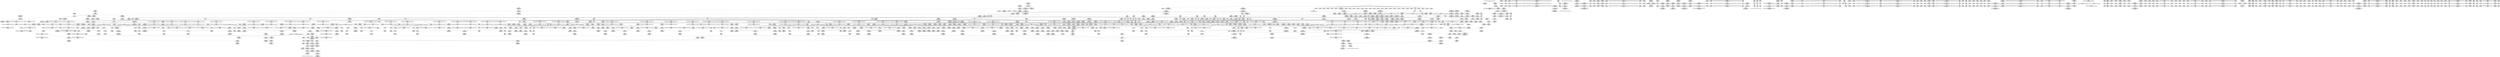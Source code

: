 digraph {
	CE0x5b3d920 [shape=record,shape=Mrecord,label="{CE0x5b3d920|VOIDTB_TE:_CE:_elem_0:default:}"]
	CE0x5bee480 [shape=record,shape=Mrecord,label="{CE0x5bee480|rcu_read_unlock:tmp5|include/linux/rcupdate.h,933|*SummSource*}"]
	CE0x5b91470 [shape=record,shape=Mrecord,label="{CE0x5b91470|task_sid:tmp20|security/selinux/hooks.c,208|*SummSource*}"]
	CE0x5b34460 [shape=record,shape=Mrecord,label="{CE0x5b34460|current_sid:tmp11|security/selinux/hooks.c,218}"]
	CE0x5b4b510 [shape=record,shape=Mrecord,label="{CE0x5b4b510|current_has_perm:tmp2|*SummSource*}"]
	CE0x5b542e0 [shape=record,shape=Mrecord,label="{CE0x5b542e0|rcu_read_lock:land.lhs.true2|*SummSource*}"]
	CE0x5ba53c0 [shape=record,shape=Mrecord,label="{CE0x5ba53c0|task_sid:tmp7|security/selinux/hooks.c,208|*SummSink*}"]
	CE0x5be44d0 [shape=record,shape=Mrecord,label="{CE0x5be44d0|rcu_read_lock:tmp13|include/linux/rcupdate.h,882}"]
	CE0x5c59c30 [shape=record,shape=Mrecord,label="{CE0x5c59c30|__preempt_count_add:tmp5|./arch/x86/include/asm/preempt.h,72}"]
	CE0x5c4a310 [shape=record,shape=Mrecord,label="{CE0x5c4a310|__preempt_count_sub:sub|./arch/x86/include/asm/preempt.h,77|*SummSink*}"]
	CE0x5beffe0 [shape=record,shape=Mrecord,label="{CE0x5beffe0|__rcu_read_unlock:tmp5|include/linux/rcupdate.h,244|*SummSink*}"]
	CE0x5be2570 [shape=record,shape=Mrecord,label="{CE0x5be2570|rcu_lock_acquire:tmp4|include/linux/rcupdate.h,418|*SummSource*}"]
	CE0x5c17a40 [shape=record,shape=Mrecord,label="{CE0x5c17a40|__preempt_count_sub:tmp5|./arch/x86/include/asm/preempt.h,77|*SummSink*}"]
	CE0x5bd6490 [shape=record,shape=Mrecord,label="{CE0x5bd6490|rcu_read_unlock:tmp1|*SummSource*}"]
	CE0x5bbfed0 [shape=record,shape=Mrecord,label="{CE0x5bbfed0|__rcu_read_unlock:bb|*SummSource*}"]
	CE0x5b2d3e0 [shape=record,shape=Mrecord,label="{CE0x5b2d3e0|selinux_capget:effective|Function::selinux_capget&Arg::effective::|*SummSource*}"]
	CE0x5b49d70 [shape=record,shape=Mrecord,label="{CE0x5b49d70|rcu_lock_release:tmp|*SummSource*}"]
	CE0x5b4f620 [shape=record,shape=Mrecord,label="{CE0x5b4f620|VOIDTB_TE:_CE_112,120_}"]
	CE0x5b27f00 [shape=record,shape=Mrecord,label="{CE0x5b27f00|selinux_capget:if.end|*SummSink*}"]
	CE0x5b70ac0 [shape=record,shape=Mrecord,label="{CE0x5b70ac0|i32_22|*Constant*|*SummSink*}"]
	CE0x5be74f0 [shape=record,shape=Mrecord,label="{CE0x5be74f0|i8*_getelementptr_inbounds_(_25_x_i8_,_25_x_i8_*_.str45,_i32_0,_i32_0)|*Constant*}"]
	CE0x5bf2b20 [shape=record,shape=Mrecord,label="{CE0x5bf2b20|rcu_read_unlock:call3|include/linux/rcupdate.h,933|*SummSource*}"]
	CE0x5be9500 [shape=record,shape=Mrecord,label="{CE0x5be9500|rcu_read_unlock:tmp4|include/linux/rcupdate.h,933|*SummSource*}"]
	CE0x5b3ab40 [shape=record,shape=Mrecord,label="{CE0x5b3ab40|i64*_getelementptr_inbounds_(_11_x_i64_,_11_x_i64_*___llvm_gcov_ctr125,_i64_0,_i64_1)|*Constant*}"]
	CE0x5b927e0 [shape=record,shape=Mrecord,label="{CE0x5b927e0|_call_void_lockdep_rcu_suspicious(i8*_getelementptr_inbounds_(_25_x_i8_,_25_x_i8_*_.str3,_i32_0,_i32_0),_i32_208,_i8*_getelementptr_inbounds_(_41_x_i8_,_41_x_i8_*_.str44,_i32_0,_i32_0))_#10,_!dbg_!27732|security/selinux/hooks.c,208|*SummSource*}"]
	CE0x5beb540 [shape=record,shape=Mrecord,label="{CE0x5beb540|rcu_read_lock:tobool|include/linux/rcupdate.h,882|*SummSource*}"]
	CE0x5c1a9b0 [shape=record,shape=Mrecord,label="{CE0x5c1a9b0|__rcu_read_unlock:bb}"]
	CE0x5b33720 [shape=record,shape=Mrecord,label="{CE0x5b33720|COLLAPSED:_GCMRE___llvm_gcov_ctr125_internal_global_11_x_i64_zeroinitializer:_elem_0:default:}"]
	CE0x5b314b0 [shape=record,shape=Mrecord,label="{CE0x5b314b0|avc_has_perm:requested|Function::avc_has_perm&Arg::requested::|*SummSink*}"]
	CE0x5be0c00 [shape=record,shape=Mrecord,label="{CE0x5be0c00|rcu_lock_acquire:tmp5|include/linux/rcupdate.h,418|*SummSource*}"]
	CE0x5b8d0c0 [shape=record,shape=Mrecord,label="{CE0x5b8d0c0|rcu_read_lock:tmp2|*SummSource*}"]
	CE0x5bdac60 [shape=record,shape=Mrecord,label="{CE0x5bdac60|rcu_read_unlock:tmp10|include/linux/rcupdate.h,933|*SummSink*}"]
	CE0x5bed660 [shape=record,shape=Mrecord,label="{CE0x5bed660|_call_void___preempt_count_add(i32_1)_#10,_!dbg_!27711|include/linux/rcupdate.h,239|*SummSink*}"]
	CE0x5c1b8a0 [shape=record,shape=Mrecord,label="{CE0x5c1b8a0|i64*_getelementptr_inbounds_(_4_x_i64_,_4_x_i64_*___llvm_gcov_ctr129,_i64_0,_i64_3)|*Constant*|*SummSink*}"]
	CE0x5be9490 [shape=record,shape=Mrecord,label="{CE0x5be9490|rcu_read_unlock:tobool|include/linux/rcupdate.h,933|*SummSink*}"]
	CE0x5c18ab0 [shape=record,shape=Mrecord,label="{CE0x5c18ab0|i64*_getelementptr_inbounds_(_4_x_i64_,_4_x_i64_*___llvm_gcov_ctr133,_i64_0,_i64_2)|*Constant*}"]
	CE0x5b3ced0 [shape=record,shape=Mrecord,label="{CE0x5b3ced0|rcu_read_lock:entry|*SummSink*}"]
	CE0x5bee6e0 [shape=record,shape=Mrecord,label="{CE0x5bee6e0|rcu_lock_acquire:__here}"]
	CE0x5b7e3a0 [shape=record,shape=Mrecord,label="{CE0x5b7e3a0|i64*_getelementptr_inbounds_(_11_x_i64_,_11_x_i64_*___llvm_gcov_ctr125,_i64_0,_i64_9)|*Constant*|*SummSink*}"]
	CE0x5be9d80 [shape=record,shape=Mrecord,label="{CE0x5be9d80|cred_sid:tmp4|*LoadInst*|security/selinux/hooks.c,196|*SummSink*}"]
	CE0x5b719f0 [shape=record,shape=Mrecord,label="{CE0x5b719f0|current_sid:tmp23|security/selinux/hooks.c,218|*SummSource*}"]
	CE0x5bd75b0 [shape=record,shape=Mrecord,label="{CE0x5bd75b0|rcu_lock_release:tmp2|*SummSource*}"]
	CE0x5bac030 [shape=record,shape=Mrecord,label="{CE0x5bac030|rcu_read_unlock:tmp22|include/linux/rcupdate.h,935}"]
	CE0x5b78980 [shape=record,shape=Mrecord,label="{CE0x5b78980|GLOBAL:__rcu_read_lock|*Constant*|*SummSource*}"]
	CE0x5be35f0 [shape=record,shape=Mrecord,label="{CE0x5be35f0|get_current:tmp4|./arch/x86/include/asm/current.h,14|*SummSink*}"]
	CE0x5bdb590 [shape=record,shape=Mrecord,label="{CE0x5bdb590|rcu_lock_acquire:tmp1|*SummSource*}"]
	CE0x5c62a30 [shape=record,shape=Mrecord,label="{CE0x5c62a30|__preempt_count_add:tmp1|*SummSource*}"]
	CE0x5b92540 [shape=record,shape=Mrecord,label="{CE0x5b92540|_call_void_lockdep_rcu_suspicious(i8*_getelementptr_inbounds_(_25_x_i8_,_25_x_i8_*_.str3,_i32_0,_i32_0),_i32_208,_i8*_getelementptr_inbounds_(_41_x_i8_,_41_x_i8_*_.str44,_i32_0,_i32_0))_#10,_!dbg_!27732|security/selinux/hooks.c,208}"]
	CE0x5b23830 [shape=record,shape=Mrecord,label="{CE0x5b23830|i64*_getelementptr_inbounds_(_11_x_i64_,_11_x_i64_*___llvm_gcov_ctr125,_i64_0,_i64_8)|*Constant*|*SummSink*}"]
	CE0x5bad140 [shape=record,shape=Mrecord,label="{CE0x5bad140|GLOBAL:rcu_lock_release|*Constant*|*SummSink*}"]
	CE0x5c1e450 [shape=record,shape=Mrecord,label="{CE0x5c1e450|rcu_lock_acquire:tmp7|*SummSource*}"]
	CE0x5b74cf0 [shape=record,shape=Mrecord,label="{CE0x5b74cf0|current_sid:land.lhs.true|*SummSource*}"]
	CE0x5bd1060 [shape=record,shape=Mrecord,label="{CE0x5bd1060|rcu_read_lock:tmp22|include/linux/rcupdate.h,884|*SummSource*}"]
	CE0x5b3ad60 [shape=record,shape=Mrecord,label="{CE0x5b3ad60|current_sid:tmp1|*SummSink*}"]
	CE0x5bd68c0 [shape=record,shape=Mrecord,label="{CE0x5bd68c0|_ret_void,_!dbg_!27719|./arch/x86/include/asm/preempt.h,73}"]
	CE0x5b40410 [shape=record,shape=Mrecord,label="{CE0x5b40410|_call_void_lockdep_rcu_suspicious(i8*_getelementptr_inbounds_(_25_x_i8_,_25_x_i8_*_.str3,_i32_0,_i32_0),_i32_218,_i8*_getelementptr_inbounds_(_45_x_i8_,_45_x_i8_*_.str12,_i32_0,_i32_0))_#10,_!dbg_!27727|security/selinux/hooks.c,218}"]
	CE0x5bc9c10 [shape=record,shape=Mrecord,label="{CE0x5bc9c10|rcu_read_lock:tmp8|include/linux/rcupdate.h,882|*SummSource*}"]
	CE0x5bd2fb0 [shape=record,shape=Mrecord,label="{CE0x5bd2fb0|cred_sid:sid|security/selinux/hooks.c,197|*SummSource*}"]
	CE0x5b4c700 [shape=record,shape=Mrecord,label="{CE0x5b4c700|current_sid:if.then}"]
	CE0x5be8450 [shape=record,shape=Mrecord,label="{CE0x5be8450|__preempt_count_add:entry}"]
	CE0x5bbfc70 [shape=record,shape=Mrecord,label="{CE0x5bbfc70|i64*_getelementptr_inbounds_(_4_x_i64_,_4_x_i64_*___llvm_gcov_ctr134,_i64_0,_i64_3)|*Constant*}"]
	CE0x5b60a20 [shape=record,shape=Mrecord,label="{CE0x5b60a20|_ret_i32_%call7,_!dbg_!27749|security/selinux/hooks.c,210}"]
	CE0x5b3f9d0 [shape=record,shape=Mrecord,label="{CE0x5b3f9d0|current_sid:tmp16|security/selinux/hooks.c,218|*SummSource*}"]
	CE0x5c1b600 [shape=record,shape=Mrecord,label="{CE0x5c1b600|GLOBAL:__preempt_count|Global_var:__preempt_count|*SummSink*}"]
	CE0x5ba5450 [shape=record,shape=Mrecord,label="{CE0x5ba5450|task_sid:tmp8|security/selinux/hooks.c,208}"]
	CE0x5beeab0 [shape=record,shape=Mrecord,label="{CE0x5beeab0|rcu_read_unlock:if.then}"]
	CE0x5b9df70 [shape=record,shape=Mrecord,label="{CE0x5b9df70|rcu_lock_acquire:map|Function::rcu_lock_acquire&Arg::map::|*SummSink*}"]
	CE0x5b980a0 [shape=record,shape=Mrecord,label="{CE0x5b980a0|_ret_void,_!dbg_!27735|include/linux/rcupdate.h,938|*SummSource*}"]
	CE0x5b9b870 [shape=record,shape=Mrecord,label="{CE0x5b9b870|cred_sid:tmp3|*SummSink*}"]
	CE0x5b5cc10 [shape=record,shape=Mrecord,label="{CE0x5b5cc10|task_sid:tmp26|security/selinux/hooks.c,208|*SummSource*}"]
	CE0x5badde0 [shape=record,shape=Mrecord,label="{CE0x5badde0|_ret_void,_!dbg_!27717|include/linux/rcupdate.h,424|*SummSource*}"]
	CE0x5bf27d0 [shape=record,shape=Mrecord,label="{CE0x5bf27d0|_call_void_mcount()_#3|*SummSink*}"]
	CE0x5b68870 [shape=record,shape=Mrecord,label="{CE0x5b68870|selinux_capget:tmp8|security/selinux/hooks.c,1974|*SummSink*}"]
	CE0x5bad610 [shape=record,shape=Mrecord,label="{CE0x5bad610|rcu_lock_release:entry|*SummSink*}"]
	CE0x5b9be10 [shape=record,shape=Mrecord,label="{CE0x5b9be10|task_sid:tobool|security/selinux/hooks.c,208|*SummSink*}"]
	CE0x5b521e0 [shape=record,shape=Mrecord,label="{CE0x5b521e0|task_sid:tmp15|security/selinux/hooks.c,208|*SummSource*}"]
	CE0x5bb04e0 [shape=record,shape=Mrecord,label="{CE0x5bb04e0|_call_void_lock_acquire(%struct.lockdep_map*_%map,_i32_0,_i32_0,_i32_2,_i32_0,_%struct.lockdep_map*_null,_i64_ptrtoint_(i8*_blockaddress(_rcu_lock_acquire,_%__here)_to_i64))_#10,_!dbg_!27716|include/linux/rcupdate.h,418}"]
	CE0x5b23f00 [shape=record,shape=Mrecord,label="{CE0x5b23f00|current_sid:tmp15|security/selinux/hooks.c,218|*SummSource*}"]
	CE0x5b9beb0 [shape=record,shape=Mrecord,label="{CE0x5b9beb0|cred_sid:tmp1}"]
	CE0x5c57ff0 [shape=record,shape=Mrecord,label="{CE0x5c57ff0|__rcu_read_unlock:tmp4|include/linux/rcupdate.h,244}"]
	CE0x5b688e0 [shape=record,shape=Mrecord,label="{CE0x5b688e0|i64*_getelementptr_inbounds_(_6_x_i64_,_6_x_i64_*___llvm_gcov_ctr139,_i64_0,_i64_4)|*Constant*|*SummSource*}"]
	CE0x5bec950 [shape=record,shape=Mrecord,label="{CE0x5bec950|__rcu_read_lock:tmp2|*SummSource*}"]
	CE0x5b9d240 [shape=record,shape=Mrecord,label="{CE0x5b9d240|task_sid:call3|security/selinux/hooks.c,208|*SummSink*}"]
	CE0x5bb4910 [shape=record,shape=Mrecord,label="{CE0x5bb4910|__preempt_count_sub:sub|./arch/x86/include/asm/preempt.h,77}"]
	CE0x5b57030 [shape=record,shape=Mrecord,label="{CE0x5b57030|GLOBAL:task_sid.__warned|Global_var:task_sid.__warned|*SummSink*}"]
	CE0x5b90bf0 [shape=record,shape=Mrecord,label="{CE0x5b90bf0|i64*_getelementptr_inbounds_(_13_x_i64_,_13_x_i64_*___llvm_gcov_ctr126,_i64_0,_i64_9)|*Constant*|*SummSource*}"]
	CE0x5c5df50 [shape=record,shape=Mrecord,label="{CE0x5c5df50|__preempt_count_add:tmp6|./arch/x86/include/asm/preempt.h,73}"]
	CE0x5bbf5e0 [shape=record,shape=Mrecord,label="{CE0x5bbf5e0|__preempt_count_add:tmp|*SummSink*}"]
	CE0x5be2b60 [shape=record,shape=Mrecord,label="{CE0x5be2b60|i64*_getelementptr_inbounds_(_4_x_i64_,_4_x_i64_*___llvm_gcov_ctr128,_i64_0,_i64_2)|*Constant*|*SummSource*}"]
	CE0x5bd81c0 [shape=record,shape=Mrecord,label="{CE0x5bd81c0|rcu_read_unlock:tmp11|include/linux/rcupdate.h,933|*SummSink*}"]
	CE0x5c65390 [shape=record,shape=Mrecord,label="{CE0x5c65390|__preempt_count_sub:tmp|*SummSource*}"]
	CE0x5b55d80 [shape=record,shape=Mrecord,label="{CE0x5b55d80|GLOBAL:__llvm_gcov_ctr125|Global_var:__llvm_gcov_ctr125|*SummSink*}"]
	CE0x5b96570 [shape=record,shape=Mrecord,label="{CE0x5b96570|cred_sid:entry|*SummSource*}"]
	CE0x5b5cc80 [shape=record,shape=Mrecord,label="{CE0x5b5cc80|task_sid:tmp26|security/selinux/hooks.c,208|*SummSink*}"]
	CE0x5beaa60 [shape=record,shape=Mrecord,label="{CE0x5beaa60|rcu_read_lock:tobool|include/linux/rcupdate.h,882|*SummSink*}"]
	CE0x792ea70 [shape=record,shape=Mrecord,label="{CE0x792ea70|selinux_capget:tmp5|security/selinux/hooks.c,1971|*SummSource*}"]
	CE0x5b4aff0 [shape=record,shape=Mrecord,label="{CE0x5b4aff0|selinux_capget:tmp10|security/selinux/hooks.c,1975}"]
	CE0x5b30f40 [shape=record,shape=Mrecord,label="{CE0x5b30f40|avc_has_perm:tclass|Function::avc_has_perm&Arg::tclass::}"]
	CE0x5b9f820 [shape=record,shape=Mrecord,label="{CE0x5b9f820|task_sid:tmp11|security/selinux/hooks.c,208}"]
	CE0x5c1f2c0 [shape=record,shape=Mrecord,label="{CE0x5c1f2c0|i64*_getelementptr_inbounds_(_4_x_i64_,_4_x_i64_*___llvm_gcov_ctr128,_i64_0,_i64_0)|*Constant*|*SummSource*}"]
	CE0x5c1dfa0 [shape=record,shape=Mrecord,label="{CE0x5c1dfa0|rcu_lock_acquire:tmp6|*SummSource*}"]
	CE0x52ac0e0 [shape=record,shape=Mrecord,label="{CE0x52ac0e0|i64*_getelementptr_inbounds_(_6_x_i64_,_6_x_i64_*___llvm_gcov_ctr139,_i64_0,_i64_3)|*Constant*|*SummSink*}"]
	CE0x5b23700 [shape=record,shape=Mrecord,label="{CE0x5b23700|i1_true|*Constant*|*SummSink*}"]
	CE0x5b9f1d0 [shape=record,shape=Mrecord,label="{CE0x5b9f1d0|rcu_read_lock:call|include/linux/rcupdate.h,882}"]
	CE0x5b44380 [shape=record,shape=Mrecord,label="{CE0x5b44380|task_sid:bb}"]
	CE0x5b79b80 [shape=record,shape=Mrecord,label="{CE0x5b79b80|_call_void_rcu_lock_acquire(%struct.lockdep_map*_rcu_lock_map)_#10,_!dbg_!27711|include/linux/rcupdate.h,881|*SummSource*}"]
	CE0x5b38b80 [shape=record,shape=Mrecord,label="{CE0x5b38b80|avc_has_perm:ssid|Function::avc_has_perm&Arg::ssid::|*SummSink*}"]
	CE0x5b577f0 [shape=record,shape=Mrecord,label="{CE0x5b577f0|selinux_capget:tmp7|security/selinux/hooks.c,1972}"]
	CE0x5ba4180 [shape=record,shape=Mrecord,label="{CE0x5ba4180|task_sid:tmp6|security/selinux/hooks.c,208|*SummSource*}"]
	CE0x5b43a00 [shape=record,shape=Mrecord,label="{CE0x5b43a00|current_sid:call|security/selinux/hooks.c,218|*SummSink*}"]
	CE0x5b98680 [shape=record,shape=Mrecord,label="{CE0x5b98680|cred_sid:tmp2|*SummSource*}"]
	CE0x5b60480 [shape=record,shape=Mrecord,label="{CE0x5b60480|task_sid:entry}"]
	CE0x5b88ff0 [shape=record,shape=Mrecord,label="{CE0x5b88ff0|_call_void_rcu_read_lock()_#10,_!dbg_!27712|security/selinux/hooks.c,207}"]
	CE0x5b98ed0 [shape=record,shape=Mrecord,label="{CE0x5b98ed0|%struct.task_struct*_(%struct.task_struct**)*_asm_movq_%gs:$_1:P_,$0_,_r,im,_dirflag_,_fpsr_,_flags_|*SummSink*}"]
	CE0x5b3bb00 [shape=record,shape=Mrecord,label="{CE0x5b3bb00|i32_(i32,_i32,_i16,_i32,_%struct.common_audit_data*)*_bitcast_(i32_(i32,_i32,_i16,_i32,_%struct.common_audit_data.495*)*_avc_has_perm_to_i32_(i32,_i32,_i16,_i32,_%struct.common_audit_data*)*)|*Constant*}"]
	CE0x5ba9520 [shape=record,shape=Mrecord,label="{CE0x5ba9520|i64*_getelementptr_inbounds_(_11_x_i64_,_11_x_i64_*___llvm_gcov_ctr132,_i64_0,_i64_9)|*Constant*|*SummSource*}"]
	CE0x5b58eb0 [shape=record,shape=Mrecord,label="{CE0x5b58eb0|current_sid:tmp3|*SummSource*}"]
	CE0x5b47950 [shape=record,shape=Mrecord,label="{CE0x5b47950|task_sid:land.lhs.true|*SummSink*}"]
	CE0x5c1e580 [shape=record,shape=Mrecord,label="{CE0x5c1e580|i8*_undef|*Constant*}"]
	CE0x5bb4bc0 [shape=record,shape=Mrecord,label="{CE0x5bb4bc0|rcu_lock_release:indirectgoto|*SummSink*}"]
	CE0x6d8eb40 [shape=record,shape=Mrecord,label="{CE0x6d8eb40|selinux_capget:tmp6|security/selinux/hooks.c,1972|*SummSink*}"]
	CE0x5b938f0 [shape=record,shape=Mrecord,label="{CE0x5b938f0|task_sid:tmp22|security/selinux/hooks.c,208|*SummSink*}"]
	CE0x5c70ab0 [shape=record,shape=Mrecord,label="{CE0x5c70ab0|i64*_getelementptr_inbounds_(_4_x_i64_,_4_x_i64_*___llvm_gcov_ctr129,_i64_0,_i64_0)|*Constant*|*SummSink*}"]
	CE0x5c4a8c0 [shape=record,shape=Mrecord,label="{CE0x5c4a8c0|__preempt_count_add:bb|*SummSink*}"]
	CE0x5bc9890 [shape=record,shape=Mrecord,label="{CE0x5bc9890|i64*_getelementptr_inbounds_(_4_x_i64_,_4_x_i64_*___llvm_gcov_ctr128,_i64_0,_i64_3)|*Constant*|*SummSink*}"]
	CE0x5bc0580 [shape=record,shape=Mrecord,label="{CE0x5bc0580|_call_void_asm_addl_$1,_%gs:$0_,_*m,ri,*m,_dirflag_,_fpsr_,_flags_(i32*___preempt_count,_i32_%val,_i32*___preempt_count)_#3,_!dbg_!27714,_!srcloc_!27717|./arch/x86/include/asm/preempt.h,72}"]
	CE0x5b2a010 [shape=record,shape=Mrecord,label="{CE0x5b2a010|selinux_capget:tmp1|*SummSource*}"]
	CE0x5b547f0 [shape=record,shape=Mrecord,label="{CE0x5b547f0|GLOBAL:rcu_read_lock|*Constant*}"]
	CE0x5b97410 [shape=record,shape=Mrecord,label="{CE0x5b97410|_call_void_rcu_read_unlock()_#10,_!dbg_!27748|security/selinux/hooks.c,209|*SummSource*}"]
	CE0x5b3ecb0 [shape=record,shape=Mrecord,label="{CE0x5b3ecb0|current_sid:tobool1|security/selinux/hooks.c,218}"]
	CE0x5ba7d10 [shape=record,shape=Mrecord,label="{CE0x5ba7d10|_call_void_lockdep_rcu_suspicious(i8*_getelementptr_inbounds_(_25_x_i8_,_25_x_i8_*_.str45,_i32_0,_i32_0),_i32_934,_i8*_getelementptr_inbounds_(_44_x_i8_,_44_x_i8_*_.str47,_i32_0,_i32_0))_#10,_!dbg_!27726|include/linux/rcupdate.h,933|*SummSource*}"]
	CE0x5ba1bd0 [shape=record,shape=Mrecord,label="{CE0x5ba1bd0|task_sid:do.end6}"]
	CE0x5b888b0 [shape=record,shape=Mrecord,label="{CE0x5b888b0|task_sid:tmp2|*SummSink*}"]
	CE0x5be98a0 [shape=record,shape=Mrecord,label="{CE0x5be98a0|rcu_read_lock:if.then}"]
	CE0x5bee960 [shape=record,shape=Mrecord,label="{CE0x5bee960|rcu_read_unlock:do.end|*SummSink*}"]
	CE0x5b4b920 [shape=record,shape=Mrecord,label="{CE0x5b4b920|i32_8192|*Constant*}"]
	CE0x5ba9710 [shape=record,shape=Mrecord,label="{CE0x5ba9710|i64*_getelementptr_inbounds_(_11_x_i64_,_11_x_i64_*___llvm_gcov_ctr132,_i64_0,_i64_9)|*Constant*|*SummSink*}"]
	CE0x5ba1d20 [shape=record,shape=Mrecord,label="{CE0x5ba1d20|rcu_read_lock:tmp|*SummSink*}"]
	CE0x5bc7c20 [shape=record,shape=Mrecord,label="{CE0x5bc7c20|rcu_read_lock:tmp6|include/linux/rcupdate.h,882|*SummSource*}"]
	CE0x5b45e00 [shape=record,shape=Mrecord,label="{CE0x5b45e00|current_sid:call|security/selinux/hooks.c,218|*SummSource*}"]
	CE0x5ba5ea0 [shape=record,shape=Mrecord,label="{CE0x5ba5ea0|rcu_read_lock:if.end|*SummSource*}"]
	CE0x5b49b40 [shape=record,shape=Mrecord,label="{CE0x5b49b40|i64*_getelementptr_inbounds_(_4_x_i64_,_4_x_i64_*___llvm_gcov_ctr130,_i64_0,_i64_1)|*Constant*|*SummSource*}"]
	CE0x5be0390 [shape=record,shape=Mrecord,label="{CE0x5be0390|GLOBAL:__preempt_count_add|*Constant*}"]
	CE0x5b31050 [shape=record,shape=Mrecord,label="{CE0x5b31050|avc_has_perm:tclass|Function::avc_has_perm&Arg::tclass::|*SummSink*}"]
	CE0x5b2a4b0 [shape=record,shape=Mrecord,label="{CE0x5b2a4b0|i32_0|*Constant*|*SummSource*}"]
	CE0x5b93710 [shape=record,shape=Mrecord,label="{CE0x5b93710|i64*_getelementptr_inbounds_(_13_x_i64_,_13_x_i64_*___llvm_gcov_ctr126,_i64_0,_i64_10)|*Constant*|*SummSource*}"]
	CE0x5b36830 [shape=record,shape=Mrecord,label="{CE0x5b36830|GLOBAL:current_sid|*Constant*|*SummSource*}"]
	CE0x5bb3c60 [shape=record,shape=Mrecord,label="{CE0x5bb3c60|__rcu_read_unlock:tmp6|include/linux/rcupdate.h,245|*SummSource*}"]
	CE0x5bcce30 [shape=record,shape=Mrecord,label="{CE0x5bcce30|rcu_read_lock:tmp9|include/linux/rcupdate.h,882}"]
	CE0x5b336b0 [shape=record,shape=Mrecord,label="{CE0x5b336b0|current_sid:tmp}"]
	CE0x5b95e80 [shape=record,shape=Mrecord,label="{CE0x5b95e80|_call_void_asm_addl_$1,_%gs:$0_,_*m,ri,*m,_dirflag_,_fpsr_,_flags_(i32*___preempt_count,_i32_%sub,_i32*___preempt_count)_#3,_!dbg_!27717,_!srcloc_!27718|./arch/x86/include/asm/preempt.h,77}"]
	CE0x5be7e50 [shape=record,shape=Mrecord,label="{CE0x5be7e50|i32_883|*Constant*}"]
	CE0x5ba2140 [shape=record,shape=Mrecord,label="{CE0x5ba2140|task_sid:land.lhs.true2|*SummSink*}"]
	CE0x5ba8af0 [shape=record,shape=Mrecord,label="{CE0x5ba8af0|i32_934|*Constant*|*SummSink*}"]
	CE0x5b39580 [shape=record,shape=Mrecord,label="{CE0x5b39580|VOIDTB_TE:_CE_24,28_}"]
	CE0x5bedd30 [shape=record,shape=Mrecord,label="{CE0x5bedd30|i64*_getelementptr_inbounds_(_4_x_i64_,_4_x_i64_*___llvm_gcov_ctr133,_i64_0,_i64_0)|*Constant*}"]
	CE0x5bd3180 [shape=record,shape=Mrecord,label="{CE0x5bd3180|cred_sid:sid|security/selinux/hooks.c,197|*SummSink*}"]
	CE0x5c1fca0 [shape=record,shape=Mrecord,label="{CE0x5c1fca0|_call_void_mcount()_#3|*SummSource*}"]
	CE0x5baf620 [shape=record,shape=Mrecord,label="{CE0x5baf620|__rcu_read_lock:do.end|*SummSink*}"]
	CE0x5b38370 [shape=record,shape=Mrecord,label="{CE0x5b38370|current_has_perm:tsk|Function::current_has_perm&Arg::tsk::|*SummSource*}"]
	CE0x5b8e670 [shape=record,shape=Mrecord,label="{CE0x5b8e670|cred_sid:security|security/selinux/hooks.c,196|*SummSink*}"]
	CE0x5b2e7e0 [shape=record,shape=Mrecord,label="{CE0x5b2e7e0|current_has_perm:call1|security/selinux/hooks.c,1543|*SummSink*}"]
	CE0x5b36620 [shape=record,shape=Mrecord,label="{CE0x5b36620|VOIDTB_TE:_CE_8,16_}"]
	CE0x5b2aff0 [shape=record,shape=Mrecord,label="{CE0x5b2aff0|selinux_capget:tobool|security/selinux/hooks.c,1971|*SummSource*}"]
	CE0x5be8860 [shape=record,shape=Mrecord,label="{CE0x5be8860|rcu_lock_acquire:entry|*SummSink*}"]
	CE0x5c58060 [shape=record,shape=Mrecord,label="{CE0x5c58060|__rcu_read_unlock:tmp4|include/linux/rcupdate.h,244|*SummSource*}"]
	CE0x5be4350 [shape=record,shape=Mrecord,label="{CE0x5be4350|rcu_read_unlock:tmp16|include/linux/rcupdate.h,933}"]
	CE0x5b78860 [shape=record,shape=Mrecord,label="{CE0x5b78860|__rcu_read_lock:entry}"]
	CE0x5beede0 [shape=record,shape=Mrecord,label="{CE0x5beede0|i64*_getelementptr_inbounds_(_4_x_i64_,_4_x_i64_*___llvm_gcov_ctr130,_i64_0,_i64_1)|*Constant*|*SummSink*}"]
	CE0x5b36c90 [shape=record,shape=Mrecord,label="{CE0x5b36c90|current_sid:entry|*SummSink*}"]
	CE0x5ba4300 [shape=record,shape=Mrecord,label="{CE0x5ba4300|task_sid:tmp7|security/selinux/hooks.c,208}"]
	CE0x5bb0550 [shape=record,shape=Mrecord,label="{CE0x5bb0550|_call_void_lock_acquire(%struct.lockdep_map*_%map,_i32_0,_i32_0,_i32_2,_i32_0,_%struct.lockdep_map*_null,_i64_ptrtoint_(i8*_blockaddress(_rcu_lock_acquire,_%__here)_to_i64))_#10,_!dbg_!27716|include/linux/rcupdate.h,418|*SummSource*}"]
	CE0x5baa760 [shape=record,shape=Mrecord,label="{CE0x5baa760|COLLAPSED:_GCMRE___llvm_gcov_ctr98_internal_global_2_x_i64_zeroinitializer:_elem_0:default:}"]
	CE0x5bdbe80 [shape=record,shape=Mrecord,label="{CE0x5bdbe80|rcu_lock_acquire:tmp2|*SummSink*}"]
	CE0x5b408a0 [shape=record,shape=Mrecord,label="{CE0x5b408a0|current_has_perm:call2|security/selinux/hooks.c,1544|*SummSource*}"]
	CE0x5bcccb0 [shape=record,shape=Mrecord,label="{CE0x5bcccb0|i64_5|*Constant*}"]
	CE0x5b70ee0 [shape=record,shape=Mrecord,label="{CE0x5b70ee0|current_sid:security|security/selinux/hooks.c,218|*SummSource*}"]
	CE0x5b9bf20 [shape=record,shape=Mrecord,label="{CE0x5b9bf20|cred_sid:tmp1|*SummSource*}"]
	CE0x5bd4210 [shape=record,shape=Mrecord,label="{CE0x5bd4210|rcu_read_unlock:land.lhs.true|*SummSource*}"]
	CE0x5bbfa90 [shape=record,shape=Mrecord,label="{CE0x5bbfa90|_ret_void,_!dbg_!27720|./arch/x86/include/asm/preempt.h,78|*SummSink*}"]
	CE0x5bd6650 [shape=record,shape=Mrecord,label="{CE0x5bd6650|rcu_read_unlock:tmp1|*SummSink*}"]
	CE0x5be68a0 [shape=record,shape=Mrecord,label="{CE0x5be68a0|_call_void_lockdep_rcu_suspicious(i8*_getelementptr_inbounds_(_25_x_i8_,_25_x_i8_*_.str45,_i32_0,_i32_0),_i32_883,_i8*_getelementptr_inbounds_(_42_x_i8_,_42_x_i8_*_.str46,_i32_0,_i32_0))_#10,_!dbg_!27728|include/linux/rcupdate.h,882}"]
	CE0x5b3a350 [shape=record,shape=Mrecord,label="{CE0x5b3a350|current_has_perm:tmp1|*SummSink*}"]
	CE0x5bde350 [shape=record,shape=Mrecord,label="{CE0x5bde350|rcu_read_unlock:tmp9|include/linux/rcupdate.h,933|*SummSource*}"]
	CE0x5bd9f20 [shape=record,shape=Mrecord,label="{CE0x5bd9f20|__preempt_count_add:entry|*SummSource*}"]
	CE0x5b89eb0 [shape=record,shape=Mrecord,label="{CE0x5b89eb0|_call_void_mcount()_#3}"]
	CE0x5b738a0 [shape=record,shape=Mrecord,label="{CE0x5b738a0|current_sid:tmp24|security/selinux/hooks.c,220}"]
	CE0x5c1db10 [shape=record,shape=Mrecord,label="{CE0x5c1db10|i32_0|*Constant*}"]
	CE0x5b5ef50 [shape=record,shape=Mrecord,label="{CE0x5b5ef50|rcu_read_lock:call3|include/linux/rcupdate.h,882|*SummSink*}"]
	CE0x5b3c840 [shape=record,shape=Mrecord,label="{CE0x5b3c840|i64*_getelementptr_inbounds_(_11_x_i64_,_11_x_i64_*___llvm_gcov_ctr125,_i64_0,_i64_0)|*Constant*|*SummSource*}"]
	CE0x5b31340 [shape=record,shape=Mrecord,label="{CE0x5b31340|avc_has_perm:requested|Function::avc_has_perm&Arg::requested::|*SummSource*}"]
	CE0x5b30500 [shape=record,shape=Mrecord,label="{CE0x5b30500|current_sid:tmp2}"]
	CE0x5bad540 [shape=record,shape=Mrecord,label="{CE0x5bad540|rcu_lock_release:entry|*SummSource*}"]
	CE0x5bb3190 [shape=record,shape=Mrecord,label="{CE0x5bb3190|__preempt_count_sub:entry}"]
	CE0x5b55820 [shape=record,shape=Mrecord,label="{CE0x5b55820|current_sid:tmp4|security/selinux/hooks.c,218|*SummSink*}"]
	CE0x5bf19e0 [shape=record,shape=Mrecord,label="{CE0x5bf19e0|rcu_read_unlock:tmp17|include/linux/rcupdate.h,933|*SummSource*}"]
	CE0x5b9a4b0 [shape=record,shape=Mrecord,label="{CE0x5b9a4b0|GLOBAL:task_sid.__warned|Global_var:task_sid.__warned}"]
	CE0x5b92b70 [shape=record,shape=Mrecord,label="{CE0x5b92b70|_call_void_lockdep_rcu_suspicious(i8*_getelementptr_inbounds_(_25_x_i8_,_25_x_i8_*_.str3,_i32_0,_i32_0),_i32_208,_i8*_getelementptr_inbounds_(_41_x_i8_,_41_x_i8_*_.str44,_i32_0,_i32_0))_#10,_!dbg_!27732|security/selinux/hooks.c,208|*SummSink*}"]
	CE0x5bc05f0 [shape=record,shape=Mrecord,label="{CE0x5bc05f0|_call_void_asm_addl_$1,_%gs:$0_,_*m,ri,*m,_dirflag_,_fpsr_,_flags_(i32*___preempt_count,_i32_%val,_i32*___preempt_count)_#3,_!dbg_!27714,_!srcloc_!27717|./arch/x86/include/asm/preempt.h,72|*SummSource*}"]
	CE0x5bb0e80 [shape=record,shape=Mrecord,label="{CE0x5bb0e80|rcu_lock_release:tmp1|*SummSource*}"]
	CE0x5bb65f0 [shape=record,shape=Mrecord,label="{CE0x5bb65f0|i64_ptrtoint_(i8*_blockaddress(_rcu_lock_acquire,_%__here)_to_i64)|*Constant*}"]
	CE0x5b907a0 [shape=record,shape=Mrecord,label="{CE0x5b907a0|i8*_getelementptr_inbounds_(_41_x_i8_,_41_x_i8_*_.str44,_i32_0,_i32_0)|*Constant*|*SummSink*}"]
	CE0x5b23e90 [shape=record,shape=Mrecord,label="{CE0x5b23e90|current_sid:tmp15|security/selinux/hooks.c,218}"]
	CE0x5c1f900 [shape=record,shape=Mrecord,label="{CE0x5c1f900|GLOBAL:__preempt_count|Global_var:__preempt_count|*SummSource*}"]
	CE0x5bec720 [shape=record,shape=Mrecord,label="{CE0x5bec720|GLOBAL:__llvm_gcov_ctr127|Global_var:__llvm_gcov_ctr127|*SummSource*}"]
	CE0x5be3c30 [shape=record,shape=Mrecord,label="{CE0x5be3c30|rcu_read_unlock:tmp14|include/linux/rcupdate.h,933|*SummSource*}"]
	CE0x5b31760 [shape=record,shape=Mrecord,label="{CE0x5b31760|%struct.common_audit_data*_null|*Constant*|*SummSink*}"]
	CE0x5b9fad0 [shape=record,shape=Mrecord,label="{CE0x5b9fad0|task_sid:tmp10|security/selinux/hooks.c,208|*SummSink*}"]
	CE0x5b986f0 [shape=record,shape=Mrecord,label="{CE0x5b986f0|cred_sid:tmp2|*SummSink*}"]
	CE0x5bb8680 [shape=record,shape=Mrecord,label="{CE0x5bb8680|__preempt_count_sub:tmp4|./arch/x86/include/asm/preempt.h,77}"]
	CE0x5ba0120 [shape=record,shape=Mrecord,label="{CE0x5ba0120|rcu_read_unlock:tmp1}"]
	CE0x5c19520 [shape=record,shape=Mrecord,label="{CE0x5c19520|rcu_lock_release:indirectgoto|*SummSource*}"]
	CE0x5c30a20 [shape=record,shape=Mrecord,label="{CE0x5c30a20|void_(i32*,_i32,_i32*)*_asm_addl_$1,_%gs:$0_,_*m,ri,*m,_dirflag_,_fpsr_,_flags_|*SummSink*}"]
	CE0x5bddd30 [shape=record,shape=Mrecord,label="{CE0x5bddd30|rcu_read_unlock:tmp|*SummSource*}"]
	CE0x5bb8760 [shape=record,shape=Mrecord,label="{CE0x5bb8760|__preempt_count_sub:tmp4|./arch/x86/include/asm/preempt.h,77|*SummSink*}"]
	CE0x5b96a70 [shape=record,shape=Mrecord,label="{CE0x5b96a70|cred_sid:cred|Function::cred_sid&Arg::cred::|*SummSink*}"]
	CE0x5b564a0 [shape=record,shape=Mrecord,label="{CE0x5b564a0|current_sid:tobool1|security/selinux/hooks.c,218|*SummSource*}"]
	CE0x5b2ad30 [shape=record,shape=Mrecord,label="{CE0x5b2ad30|i32_8192|*Constant*|*SummSink*}"]
	CE0x5bacab0 [shape=record,shape=Mrecord,label="{CE0x5bacab0|_call_void_rcu_lock_release(%struct.lockdep_map*_rcu_lock_map)_#10,_!dbg_!27733|include/linux/rcupdate.h,935|*SummSource*}"]
	CE0x5ba3210 [shape=record,shape=Mrecord,label="{CE0x5ba3210|task_sid:if.end|*SummSink*}"]
	CE0x5bab2f0 [shape=record,shape=Mrecord,label="{CE0x5bab2f0|rcu_read_unlock:tmp20|include/linux/rcupdate.h,933|*SummSink*}"]
	CE0x5ba4990 [shape=record,shape=Mrecord,label="{CE0x5ba4990|0:_i8,_:_GCMR_task_sid.__warned_internal_global_i8_0,_section_.data.unlikely_,_align_1:_elem_0:default:}"]
	CE0x5b35a90 [shape=record,shape=Mrecord,label="{CE0x5b35a90|GLOBAL:task_sid|*Constant*}"]
	CE0x5c1b590 [shape=record,shape=Mrecord,label="{CE0x5c1b590|i64*_getelementptr_inbounds_(_4_x_i64_,_4_x_i64_*___llvm_gcov_ctr129,_i64_0,_i64_3)|*Constant*}"]
	CE0x5b2c750 [shape=record,shape=Mrecord,label="{CE0x5b2c750|i32_0|*Constant*}"]
	CE0x5b52b00 [shape=record,shape=Mrecord,label="{CE0x5b52b00|task_sid:tmp17|security/selinux/hooks.c,208|*SummSource*}"]
	CE0x5be2c60 [shape=record,shape=Mrecord,label="{CE0x5be2c60|rcu_read_unlock:land.lhs.true}"]
	CE0x5b326d0 [shape=record,shape=Mrecord,label="{CE0x5b326d0|current_has_perm:tmp1}"]
	CE0x5b96b40 [shape=record,shape=Mrecord,label="{CE0x5b96b40|_ret_i32_%tmp6,_!dbg_!27716|security/selinux/hooks.c,197}"]
	CE0x5b4c8e0 [shape=record,shape=Mrecord,label="{CE0x5b4c8e0|current_sid:if.then|*SummSink*}"]
	CE0x5ba10d0 [shape=record,shape=Mrecord,label="{CE0x5ba10d0|task_sid:tmp5|security/selinux/hooks.c,208|*SummSink*}"]
	CE0x5bb3fb0 [shape=record,shape=Mrecord,label="{CE0x5bb3fb0|__preempt_count_add:do.end}"]
	CE0x5c5dfc0 [shape=record,shape=Mrecord,label="{CE0x5c5dfc0|__preempt_count_add:tmp6|./arch/x86/include/asm/preempt.h,73|*SummSource*}"]
	CE0x5bedac0 [shape=record,shape=Mrecord,label="{CE0x5bedac0|rcu_read_unlock:do.body|*SummSource*}"]
	CE0x5b55750 [shape=record,shape=Mrecord,label="{CE0x5b55750|current_sid:tmp4|security/selinux/hooks.c,218|*SummSource*}"]
	CE0x5bead50 [shape=record,shape=Mrecord,label="{CE0x5bead50|i64_3|*Constant*}"]
	CE0x5bb60b0 [shape=record,shape=Mrecord,label="{CE0x5bb60b0|%struct.lockdep_map*_null|*Constant*}"]
	CE0x5bbef70 [shape=record,shape=Mrecord,label="{CE0x5bbef70|i64*_getelementptr_inbounds_(_4_x_i64_,_4_x_i64_*___llvm_gcov_ctr134,_i64_0,_i64_3)|*Constant*|*SummSink*}"]
	CE0x5ba3dd0 [shape=record,shape=Mrecord,label="{CE0x5ba3dd0|_call_void_mcount()_#3|*SummSource*}"]
	CE0x5c652b0 [shape=record,shape=Mrecord,label="{CE0x5c652b0|__preempt_count_sub:do.body}"]
	CE0x5bad8e0 [shape=record,shape=Mrecord,label="{CE0x5bad8e0|rcu_lock_release:map|Function::rcu_lock_release&Arg::map::|*SummSource*}"]
	CE0x5ba3860 [shape=record,shape=Mrecord,label="{CE0x5ba3860|_call_void___rcu_read_lock()_#10,_!dbg_!27710|include/linux/rcupdate.h,879|*SummSource*}"]
	CE0x5beced0 [shape=record,shape=Mrecord,label="{CE0x5beced0|rcu_lock_acquire:tmp3|*SummSource*}"]
	CE0x5babe40 [shape=record,shape=Mrecord,label="{CE0x5babe40|rcu_read_unlock:tmp21|include/linux/rcupdate.h,935|*SummSink*}"]
	CE0x5b50920 [shape=record,shape=Mrecord,label="{CE0x5b50920|i64*_getelementptr_inbounds_(_11_x_i64_,_11_x_i64_*___llvm_gcov_ctr125,_i64_0,_i64_6)|*Constant*}"]
	CE0x5b23f70 [shape=record,shape=Mrecord,label="{CE0x5b23f70|current_sid:tmp15|security/selinux/hooks.c,218|*SummSink*}"]
	CE0x5ba3f50 [shape=record,shape=Mrecord,label="{CE0x5ba3f50|i64*_getelementptr_inbounds_(_4_x_i64_,_4_x_i64_*___llvm_gcov_ctr128,_i64_0,_i64_2)|*Constant*}"]
	CE0x5bdc830 [shape=record,shape=Mrecord,label="{CE0x5bdc830|__rcu_read_lock:tmp5|include/linux/rcupdate.h,239}"]
	CE0x5b4de90 [shape=record,shape=Mrecord,label="{CE0x5b4de90|i64*_getelementptr_inbounds_(_2_x_i64_,_2_x_i64_*___llvm_gcov_ctr136,_i64_0,_i64_0)|*Constant*|*SummSink*}"]
	CE0x5b778b0 [shape=record,shape=Mrecord,label="{CE0x5b778b0|current_sid:land.lhs.true2}"]
	CE0x5bb3920 [shape=record,shape=Mrecord,label="{CE0x5bb3920|__rcu_read_unlock:tmp3|*SummSink*}"]
	CE0x76ec840 [shape=record,shape=Mrecord,label="{CE0x76ec840|selinux_capget:tmp4|security/selinux/hooks.c,1971}"]
	CE0x5b58660 [shape=record,shape=Mrecord,label="{CE0x5b58660|_call_void_mcount()_#3|*SummSink*}"]
	CE0x5b7acd0 [shape=record,shape=Mrecord,label="{CE0x5b7acd0|rcu_read_lock:do.end}"]
	CE0x5b95480 [shape=record,shape=Mrecord,label="{CE0x5b95480|rcu_lock_release:tmp5|include/linux/rcupdate.h,423|*SummSink*}"]
	CE0x5b394f0 [shape=record,shape=Mrecord,label="{CE0x5b394f0|VOIDTB_TE:_CE_16,20_}"]
	CE0x5b3b8d0 [shape=record,shape=Mrecord,label="{CE0x5b3b8d0|_ret_i32_%call7,_!dbg_!27749|security/selinux/hooks.c,210|*SummSink*}"]
	CE0x5b2f590 [shape=record,shape=Mrecord,label="{CE0x5b2f590|VOIDTB_TE:_CE_44,48_}"]
	CE0x5b569e0 [shape=record,shape=Mrecord,label="{CE0x5b569e0|i64_4|*Constant*|*SummSource*}"]
	CE0x5b7ab50 [shape=record,shape=Mrecord,label="{CE0x5b7ab50|rcu_read_unlock:tmp4|include/linux/rcupdate.h,933}"]
	CE0x5b46d40 [shape=record,shape=Mrecord,label="{CE0x5b46d40|selinux_capget:tmp5|security/selinux/hooks.c,1971|*SummSink*}"]
	CE0x5bca370 [shape=record,shape=Mrecord,label="{CE0x5bca370|i64*_getelementptr_inbounds_(_2_x_i64_,_2_x_i64_*___llvm_gcov_ctr98,_i64_0,_i64_1)|*Constant*|*SummSink*}"]
	CE0x5bef7b0 [shape=record,shape=Mrecord,label="{CE0x5bef7b0|__rcu_read_lock:tmp4|include/linux/rcupdate.h,239|*SummSource*}"]
	CE0x5b52b70 [shape=record,shape=Mrecord,label="{CE0x5b52b70|task_sid:tmp17|security/selinux/hooks.c,208|*SummSink*}"]
	CE0x5c65510 [shape=record,shape=Mrecord,label="{CE0x5c65510|__preempt_count_sub:do.body|*SummSink*}"]
	CE0x5b2c120 [shape=record,shape=Mrecord,label="{CE0x5b2c120|selinux_capget:tmp2|security/selinux/hooks.c,1971}"]
	CE0x5b330d0 [shape=record,shape=Mrecord,label="{CE0x5b330d0|_call_void_mcount()_#3|*SummSink*}"]
	CE0x5be9b80 [shape=record,shape=Mrecord,label="{CE0x5be9b80|cred_sid:tmp4|*LoadInst*|security/selinux/hooks.c,196|*SummSource*}"]
	CE0x5b4adf0 [shape=record,shape=Mrecord,label="{CE0x5b4adf0|i64*_getelementptr_inbounds_(_6_x_i64_,_6_x_i64_*___llvm_gcov_ctr139,_i64_0,_i64_5)|*Constant*|*SummSource*}"]
	CE0x5bec2e0 [shape=record,shape=Mrecord,label="{CE0x5bec2e0|rcu_read_lock:tmp4|include/linux/rcupdate.h,882|*SummSink*}"]
	CE0x5b39940 [shape=record,shape=Mrecord,label="{CE0x5b39940|_ret_i32_%retval.0,_!dbg_!27725|security/selinux/hooks.c,1975}"]
	CE0x5be17b0 [shape=record,shape=Mrecord,label="{CE0x5be17b0|i64*_getelementptr_inbounds_(_4_x_i64_,_4_x_i64_*___llvm_gcov_ctr130,_i64_0,_i64_3)|*Constant*}"]
	CE0x5c1b7c0 [shape=record,shape=Mrecord,label="{CE0x5c1b7c0|i64*_getelementptr_inbounds_(_4_x_i64_,_4_x_i64_*___llvm_gcov_ctr129,_i64_0,_i64_3)|*Constant*|*SummSource*}"]
	CE0x5b7dd70 [shape=record,shape=Mrecord,label="{CE0x5b7dd70|i8*_getelementptr_inbounds_(_45_x_i8_,_45_x_i8_*_.str12,_i32_0,_i32_0)|*Constant*|*SummSink*}"]
	CE0x5b48c30 [shape=record,shape=Mrecord,label="{CE0x5b48c30|selinux_capget:permitted|Function::selinux_capget&Arg::permitted::|*SummSource*}"]
	CE0x5b60280 [shape=record,shape=Mrecord,label="{CE0x5b60280|i64*_getelementptr_inbounds_(_11_x_i64_,_11_x_i64_*___llvm_gcov_ctr125,_i64_0,_i64_10)|*Constant*|*SummSource*}"]
	CE0x5bb83f0 [shape=record,shape=Mrecord,label="{CE0x5bb83f0|__preempt_count_sub:bb}"]
	CE0x5b249e0 [shape=record,shape=Mrecord,label="{CE0x5b249e0|i32_0|*Constant*|*SummSink*}"]
	CE0x5b8d3c0 [shape=record,shape=Mrecord,label="{CE0x5b8d3c0|rcu_read_lock:tmp3}"]
	CE0x5be2090 [shape=record,shape=Mrecord,label="{CE0x5be2090|rcu_read_unlock:tmp14|include/linux/rcupdate.h,933}"]
	CE0x5b765b0 [shape=record,shape=Mrecord,label="{CE0x5b765b0|current_sid:tmp14|security/selinux/hooks.c,218|*SummSink*}"]
	CE0x5c30170 [shape=record,shape=Mrecord,label="{CE0x5c30170|_call_void_mcount()_#3|*SummSink*}"]
	CE0x5bb7f70 [shape=record,shape=Mrecord,label="{CE0x5bb7f70|__preempt_count_add:tmp3|*SummSource*}"]
	CE0x5be3690 [shape=record,shape=Mrecord,label="{CE0x5be3690|GLOBAL:current_task|Global_var:current_task}"]
	CE0x5b2f4b0 [shape=record,shape=Mrecord,label="{CE0x5b2f4b0|VOIDTB_TE:_CE_36,40_}"]
	CE0x5bd03c0 [shape=record,shape=Mrecord,label="{CE0x5bd03c0|rcu_read_lock:tmp21|include/linux/rcupdate.h,884}"]
	CE0x5b4a1e0 [shape=record,shape=Mrecord,label="{CE0x5b4a1e0|rcu_lock_acquire:tmp|*SummSource*}"]
	CE0x5c5d050 [shape=record,shape=Mrecord,label="{CE0x5c5d050|_call_void_mcount()_#3|*SummSink*}"]
	CE0x5b98610 [shape=record,shape=Mrecord,label="{CE0x5b98610|cred_sid:tmp2}"]
	CE0x5be25e0 [shape=record,shape=Mrecord,label="{CE0x5be25e0|rcu_lock_acquire:tmp4|include/linux/rcupdate.h,418|*SummSink*}"]
	CE0x5bd40c0 [shape=record,shape=Mrecord,label="{CE0x5bd40c0|cred_sid:tmp6|security/selinux/hooks.c,197|*SummSink*}"]
	CE0x5b399b0 [shape=record,shape=Mrecord,label="{CE0x5b399b0|_ret_i32_%retval.0,_!dbg_!27725|security/selinux/hooks.c,1975|*SummSource*}"]
	CE0x5bae990 [shape=record,shape=Mrecord,label="{CE0x5bae990|__rcu_read_unlock:entry|*SummSink*}"]
	CE0x5bb48a0 [shape=record,shape=Mrecord,label="{CE0x5bb48a0|i32_0|*Constant*}"]
	CE0x5baf430 [shape=record,shape=Mrecord,label="{CE0x5baf430|__rcu_read_lock:do.end}"]
	CE0x5bd9d50 [shape=record,shape=Mrecord,label="{CE0x5bd9d50|GLOBAL:__preempt_count_add|*Constant*|*SummSink*}"]
	CE0x5b54690 [shape=record,shape=Mrecord,label="{CE0x5b54690|_call_void_mcount()_#3|*SummSource*}"]
	CE0x5ba9020 [shape=record,shape=Mrecord,label="{CE0x5ba9020|i8*_getelementptr_inbounds_(_44_x_i8_,_44_x_i8_*_.str47,_i32_0,_i32_0)|*Constant*|*SummSource*}"]
	CE0x5b6e070 [shape=record,shape=Mrecord,label="{CE0x5b6e070|current_sid:tmp20|security/selinux/hooks.c,218|*SummSink*}"]
	CE0x5b98df0 [shape=record,shape=Mrecord,label="{CE0x5b98df0|%struct.task_struct*_(%struct.task_struct**)*_asm_movq_%gs:$_1:P_,$0_,_r,im,_dirflag_,_fpsr_,_flags_|*SummSource*}"]
	CE0x5b96ed0 [shape=record,shape=Mrecord,label="{CE0x5b96ed0|_ret_i32_%tmp6,_!dbg_!27716|security/selinux/hooks.c,197|*SummSink*}"]
	CE0x5bd6200 [shape=record,shape=Mrecord,label="{CE0x5bd6200|i64*_getelementptr_inbounds_(_4_x_i64_,_4_x_i64_*___llvm_gcov_ctr130,_i64_0,_i64_2)|*Constant*|*SummSink*}"]
	CE0x5b8b150 [shape=record,shape=Mrecord,label="{CE0x5b8b150|_ret_void,_!dbg_!27735|include/linux/rcupdate.h,884|*SummSink*}"]
	CE0x5ba9c00 [shape=record,shape=Mrecord,label="{CE0x5ba9c00|task_sid:tobool1|security/selinux/hooks.c,208|*SummSource*}"]
	CE0x5bc8e00 [shape=record,shape=Mrecord,label="{CE0x5bc8e00|rcu_read_unlock:tobool|include/linux/rcupdate.h,933|*SummSource*}"]
	CE0x5b30df0 [shape=record,shape=Mrecord,label="{CE0x5b30df0|%struct.common_audit_data*_null|*Constant*}"]
	CE0x5b51d50 [shape=record,shape=Mrecord,label="{CE0x5b51d50|current_has_perm:bb|*SummSource*}"]
	CE0x5b93c10 [shape=record,shape=Mrecord,label="{CE0x5b93c10|task_sid:tmp23|security/selinux/hooks.c,208|*SummSource*}"]
	CE0x5bc70a0 [shape=record,shape=Mrecord,label="{CE0x5bc70a0|i64*_getelementptr_inbounds_(_4_x_i64_,_4_x_i64_*___llvm_gcov_ctr135,_i64_0,_i64_3)|*Constant*|*SummSource*}"]
	CE0x5bd9430 [shape=record,shape=Mrecord,label="{CE0x5bd9430|__rcu_read_lock:tmp6|include/linux/rcupdate.h,240|*SummSource*}"]
	CE0x5b56e30 [shape=record,shape=Mrecord,label="{CE0x5b56e30|i64_5|*Constant*|*SummSink*}"]
	CE0x5b4b9f0 [shape=record,shape=Mrecord,label="{CE0x5b4b9f0|i64_2|*Constant*|*SummSource*}"]
	CE0x5b6dd50 [shape=record,shape=Mrecord,label="{CE0x5b6dd50|current_sid:tmp20|security/selinux/hooks.c,218}"]
	CE0x5bd0c60 [shape=record,shape=Mrecord,label="{CE0x5bd0c60|i64*_getelementptr_inbounds_(_11_x_i64_,_11_x_i64_*___llvm_gcov_ctr127,_i64_0,_i64_10)|*Constant*|*SummSink*}"]
	CE0x5b4eff0 [shape=record,shape=Mrecord,label="{CE0x5b4eff0|i32_8192|*Constant*|*SummSource*}"]
	CE0x5b2e420 [shape=record,shape=Mrecord,label="{CE0x5b2e420|_ret_i32_%tmp24,_!dbg_!27742|security/selinux/hooks.c,220}"]
	CE0x5bbfdf0 [shape=record,shape=Mrecord,label="{CE0x5bbfdf0|i64*_getelementptr_inbounds_(_4_x_i64_,_4_x_i64_*___llvm_gcov_ctr134,_i64_0,_i64_3)|*Constant*|*SummSource*}"]
	CE0x5b5c1c0 [shape=record,shape=Mrecord,label="{CE0x5b5c1c0|rcu_lock_release:tmp7|*SummSink*}"]
	CE0x5bdd310 [shape=record,shape=Mrecord,label="{CE0x5bdd310|_call_void_mcount()_#3|*SummSink*}"]
	CE0x5b39280 [shape=record,shape=Mrecord,label="{CE0x5b39280|i16_2|*Constant*|*SummSource*}"]
	CE0x5b2b780 [shape=record,shape=Mrecord,label="{CE0x5b2b780|_call_void_mcount()_#3}"]
	CE0x5c1ada0 [shape=record,shape=Mrecord,label="{CE0x5c1ada0|GLOBAL:__preempt_count|Global_var:__preempt_count}"]
	CE0x5bec8e0 [shape=record,shape=Mrecord,label="{CE0x5bec8e0|__rcu_read_lock:tmp2}"]
	CE0x5b5a5f0 [shape=record,shape=Mrecord,label="{CE0x5b5a5f0|i64*_getelementptr_inbounds_(_13_x_i64_,_13_x_i64_*___llvm_gcov_ctr126,_i64_0,_i64_11)|*Constant*}"]
	CE0x5bb6dc0 [shape=record,shape=Mrecord,label="{CE0x5bb6dc0|rcu_lock_acquire:tmp6}"]
	CE0x5b70f80 [shape=record,shape=Mrecord,label="{CE0x5b70f80|current_sid:security|security/selinux/hooks.c,218|*SummSink*}"]
	CE0x5bb3b50 [shape=record,shape=Mrecord,label="{CE0x5bb3b50|i64*_getelementptr_inbounds_(_4_x_i64_,_4_x_i64_*___llvm_gcov_ctr129,_i64_0,_i64_1)|*Constant*|*SummSink*}"]
	CE0x5b4c580 [shape=record,shape=Mrecord,label="{CE0x5b4c580|current_sid:land.lhs.true2|*SummSource*}"]
	CE0x5c2f120 [shape=record,shape=Mrecord,label="{CE0x5c2f120|__preempt_count_sub:tmp1|*SummSource*}"]
	CE0x5b32740 [shape=record,shape=Mrecord,label="{CE0x5b32740|current_has_perm:tmp1|*SummSource*}"]
	CE0x5b56620 [shape=record,shape=Mrecord,label="{CE0x5b56620|current_sid:tobool1|security/selinux/hooks.c,218|*SummSink*}"]
	CE0x5b73b80 [shape=record,shape=Mrecord,label="{CE0x5b73b80|current_sid:tmp24|security/selinux/hooks.c,220|*SummSink*}"]
	CE0x792ea00 [shape=record,shape=Mrecord,label="{CE0x792ea00|i64*_getelementptr_inbounds_(_6_x_i64_,_6_x_i64_*___llvm_gcov_ctr139,_i64_0,_i64_3)|*Constant*}"]
	CE0x5bb3860 [shape=record,shape=Mrecord,label="{CE0x5bb3860|__rcu_read_unlock:tmp3|*SummSource*}"]
	CE0x5b957f0 [shape=record,shape=Mrecord,label="{CE0x5b957f0|_call_void_lock_release(%struct.lockdep_map*_%map,_i32_1,_i64_ptrtoint_(i8*_blockaddress(_rcu_lock_release,_%__here)_to_i64))_#10,_!dbg_!27716|include/linux/rcupdate.h,423}"]
	CE0x5c18490 [shape=record,shape=Mrecord,label="{CE0x5c18490|i8*_undef|*Constant*|*SummSink*}"]
	CE0x5bea0e0 [shape=record,shape=Mrecord,label="{CE0x5bea0e0|rcu_read_unlock:do.end|*SummSource*}"]
	CE0x5c6ffb0 [shape=record,shape=Mrecord,label="{CE0x5c6ffb0|i64_1|*Constant*}"]
	CE0x5bd9a60 [shape=record,shape=Mrecord,label="{CE0x5bd9a60|rcu_read_unlock:tmp3}"]
	CE0x5b2c490 [shape=record,shape=Mrecord,label="{CE0x5b2c490|COLLAPSED:_GCMRE___llvm_gcov_ctr139_internal_global_6_x_i64_zeroinitializer:_elem_0:default:}"]
	CE0x5b2ee80 [shape=record,shape=Mrecord,label="{CE0x5b2ee80|selinux_capget:entry|*SummSink*}"]
	CE0x5bda2a0 [shape=record,shape=Mrecord,label="{CE0x5bda2a0|rcu_read_unlock:tmp7|include/linux/rcupdate.h,933|*SummSink*}"]
	CE0x5bc0bb0 [shape=record,shape=Mrecord,label="{CE0x5bc0bb0|__preempt_count_add:tmp5|./arch/x86/include/asm/preempt.h,72|*SummSink*}"]
	"CONST[source:2(external),value:2(dynamic)][purpose:{subject}][SrcIdx:3]"
	CE0x5b8e070 [shape=record,shape=Mrecord,label="{CE0x5b8e070|i64_7|*Constant*|*SummSink*}"]
	CE0x5b9abc0 [shape=record,shape=Mrecord,label="{CE0x5b9abc0|task_sid:call|security/selinux/hooks.c,208|*SummSink*}"]
	CE0x5bf2dc0 [shape=record,shape=Mrecord,label="{CE0x5bf2dc0|rcu_read_unlock:tmp13|include/linux/rcupdate.h,933}"]
	CE0x5be72a0 [shape=record,shape=Mrecord,label="{CE0x5be72a0|GLOBAL:lockdep_rcu_suspicious|*Constant*}"]
	CE0x5b5f5b0 [shape=record,shape=Mrecord,label="{CE0x5b5f5b0|current_sid:tmp18|security/selinux/hooks.c,218}"]
	CE0x5bcefe0 [shape=record,shape=Mrecord,label="{CE0x5bcefe0|i32_883|*Constant*|*SummSink*}"]
	CE0x5b5ab50 [shape=record,shape=Mrecord,label="{CE0x5b5ab50|GLOBAL:lock_release|*Constant*|*SummSink*}"]
	CE0x5b5d3c0 [shape=record,shape=Mrecord,label="{CE0x5b5d3c0|GLOBAL:cred_sid|*Constant*}"]
	CE0x5b356d0 [shape=record,shape=Mrecord,label="{CE0x5b356d0|selinux_capget:tmp7|security/selinux/hooks.c,1972|*SummSink*}"]
	CE0x5b395f0 [shape=record,shape=Mrecord,label="{CE0x5b395f0|VOIDTB_TE:_CE_28,32_}"]
	CE0x5bae7c0 [shape=record,shape=Mrecord,label="{CE0x5bae7c0|__rcu_read_unlock:entry}"]
	CE0x5c1a470 [shape=record,shape=Mrecord,label="{CE0x5c1a470|__preempt_count_add:tmp}"]
	CE0x5c4a5c0 [shape=record,shape=Mrecord,label="{CE0x5c4a5c0|_call_void_asm_addl_$1,_%gs:$0_,_*m,ri,*m,_dirflag_,_fpsr_,_flags_(i32*___preempt_count,_i32_%sub,_i32*___preempt_count)_#3,_!dbg_!27717,_!srcloc_!27718|./arch/x86/include/asm/preempt.h,77|*SummSink*}"]
	CE0x5b74e80 [shape=record,shape=Mrecord,label="{CE0x5b74e80|current_sid:do.end}"]
	CE0x5babdd0 [shape=record,shape=Mrecord,label="{CE0x5babdd0|i64*_getelementptr_inbounds_(_11_x_i64_,_11_x_i64_*___llvm_gcov_ctr132,_i64_0,_i64_10)|*Constant*|*SummSink*}"]
	CE0x5c70850 [shape=record,shape=Mrecord,label="{CE0x5c70850|i64*_getelementptr_inbounds_(_4_x_i64_,_4_x_i64_*___llvm_gcov_ctr129,_i64_0,_i64_0)|*Constant*|*SummSource*}"]
	CE0x5b34660 [shape=record,shape=Mrecord,label="{CE0x5b34660|current_sid:tmp11|security/selinux/hooks.c,218|*SummSource*}"]
	CE0x5bb7eb0 [shape=record,shape=Mrecord,label="{CE0x5bb7eb0|__preempt_count_add:tmp3}"]
	CE0x5b364b0 [shape=record,shape=Mrecord,label="{CE0x5b364b0|VOIDTB_TE:_CE_0,4_}"]
	CE0x5b6fb50 [shape=record,shape=Mrecord,label="{CE0x5b6fb50|i32_78|*Constant*|*SummSource*}"]
	CE0x5bd07f0 [shape=record,shape=Mrecord,label="{CE0x5bd07f0|i64*_getelementptr_inbounds_(_11_x_i64_,_11_x_i64_*___llvm_gcov_ctr127,_i64_0,_i64_10)|*Constant*}"]
	CE0x5ba0d20 [shape=record,shape=Mrecord,label="{CE0x5ba0d20|__rcu_read_lock:tmp1|*SummSink*}"]
	CE0x5b9b620 [shape=record,shape=Mrecord,label="{CE0x5b9b620|task_sid:tmp}"]
	CE0x5b2eb50 [shape=record,shape=Mrecord,label="{CE0x5b2eb50|GLOBAL:__llvm_gcov_ctr139|Global_var:__llvm_gcov_ctr139}"]
	CE0x76ec8b0 [shape=record,shape=Mrecord,label="{CE0x76ec8b0|selinux_capget:tmp4|security/selinux/hooks.c,1971|*SummSink*}"]
	CE0x5b44d10 [shape=record,shape=Mrecord,label="{CE0x5b44d10|_call_void_mcount()_#3|*SummSource*}"]
	CE0x5bb0680 [shape=record,shape=Mrecord,label="{CE0x5bb0680|_call_void_lock_acquire(%struct.lockdep_map*_%map,_i32_0,_i32_0,_i32_2,_i32_0,_%struct.lockdep_map*_null,_i64_ptrtoint_(i8*_blockaddress(_rcu_lock_acquire,_%__here)_to_i64))_#10,_!dbg_!27716|include/linux/rcupdate.h,418|*SummSink*}"]
	CE0x5b8fbd0 [shape=record,shape=Mrecord,label="{CE0x5b8fbd0|task_sid:tmp18|security/selinux/hooks.c,208}"]
	CE0x5b95190 [shape=record,shape=Mrecord,label="{CE0x5b95190|rcu_lock_release:tmp5|include/linux/rcupdate.h,423}"]
	CE0x5bd7540 [shape=record,shape=Mrecord,label="{CE0x5bd7540|rcu_lock_release:tmp2}"]
	CE0x5b449a0 [shape=record,shape=Mrecord,label="{CE0x5b449a0|current_has_perm:tmp3}"]
	CE0x5b45080 [shape=record,shape=Mrecord,label="{CE0x5b45080|current_has_perm:tsk|Function::current_has_perm&Arg::tsk::}"]
	CE0x5be3d60 [shape=record,shape=Mrecord,label="{CE0x5be3d60|rcu_read_unlock:tmp14|include/linux/rcupdate.h,933|*SummSink*}"]
	CE0x5c302c0 [shape=record,shape=Mrecord,label="{CE0x5c302c0|i64*_getelementptr_inbounds_(_4_x_i64_,_4_x_i64_*___llvm_gcov_ctr134,_i64_0,_i64_2)|*Constant*}"]
	CE0x5b8dc10 [shape=record,shape=Mrecord,label="{CE0x5b8dc10|i64_7|*Constant*}"]
	CE0x5c1fa00 [shape=record,shape=Mrecord,label="{CE0x5c1fa00|_call_void_mcount()_#3}"]
	CE0x5b29450 [shape=record,shape=Mrecord,label="{CE0x5b29450|i64*_getelementptr_inbounds_(_6_x_i64_,_6_x_i64_*___llvm_gcov_ctr139,_i64_0,_i64_0)|*Constant*}"]
	CE0x5bc7110 [shape=record,shape=Mrecord,label="{CE0x5bc7110|i64*_getelementptr_inbounds_(_4_x_i64_,_4_x_i64_*___llvm_gcov_ctr135,_i64_0,_i64_3)|*Constant*|*SummSink*}"]
	CE0x5b9b6b0 [shape=record,shape=Mrecord,label="{CE0x5b9b6b0|cred_sid:tmp3}"]
	CE0x5bd6a20 [shape=record,shape=Mrecord,label="{CE0x5bd6a20|__preempt_count_add:val|Function::__preempt_count_add&Arg::val::}"]
	CE0x5b53330 [shape=record,shape=Mrecord,label="{CE0x5b53330|i64*_getelementptr_inbounds_(_13_x_i64_,_13_x_i64_*___llvm_gcov_ctr126,_i64_0,_i64_0)|*Constant*|*SummSink*}"]
	CE0x5b27a10 [shape=record,shape=Mrecord,label="{CE0x5b27a10|_ret_i32_%call2,_!dbg_!27718|security/selinux/hooks.c,1544}"]
	CE0x5c17950 [shape=record,shape=Mrecord,label="{CE0x5c17950|__preempt_count_sub:tmp5|./arch/x86/include/asm/preempt.h,77}"]
	CE0x5bebfe0 [shape=record,shape=Mrecord,label="{CE0x5bebfe0|__preempt_count_add:do.body|*SummSource*}"]
	CE0x5c2df70 [shape=record,shape=Mrecord,label="{CE0x5c2df70|_call_void_mcount()_#3|*SummSource*}"]
	CE0x5c31210 [shape=record,shape=Mrecord,label="{CE0x5c31210|GLOBAL:__preempt_count_sub|*Constant*|*SummSource*}"]
	CE0x5bc8c00 [shape=record,shape=Mrecord,label="{CE0x5bc8c00|rcu_read_lock:tmp11|include/linux/rcupdate.h,882|*SummSource*}"]
	CE0x5b722d0 [shape=record,shape=Mrecord,label="{CE0x5b722d0|i32_1|*Constant*|*SummSink*}"]
	CE0x5c1a4e0 [shape=record,shape=Mrecord,label="{CE0x5c1a4e0|COLLAPSED:_GCMRE___llvm_gcov_ctr129_internal_global_4_x_i64_zeroinitializer:_elem_0:default:}"]
	CE0x5b9d310 [shape=record,shape=Mrecord,label="{CE0x5b9d310|task_sid:tobool4|security/selinux/hooks.c,208|*SummSource*}"]
	CE0x5bb1100 [shape=record,shape=Mrecord,label="{CE0x5bb1100|i64*_getelementptr_inbounds_(_4_x_i64_,_4_x_i64_*___llvm_gcov_ctr133,_i64_0,_i64_1)|*Constant*}"]
	CE0x5b361a0 [shape=record,shape=Mrecord,label="{CE0x5b361a0|selinux_capget:tmp3|security/selinux/hooks.c,1971|*SummSource*}"]
	CE0x5b5edd0 [shape=record,shape=Mrecord,label="{CE0x5b5edd0|rcu_read_lock:call3|include/linux/rcupdate.h,882|*SummSource*}"]
	CE0x5b34c70 [shape=record,shape=Mrecord,label="{CE0x5b34c70|current_has_perm:tmp3|*SummSource*}"]
	CE0x5b33c40 [shape=record,shape=Mrecord,label="{CE0x5b33c40|current_has_perm:tmp}"]
	CE0x5b54bb0 [shape=record,shape=Mrecord,label="{CE0x5b54bb0|current_sid:tobool|security/selinux/hooks.c,218|*SummSink*}"]
	CE0x5bf2480 [shape=record,shape=Mrecord,label="{CE0x5bf2480|i64*_getelementptr_inbounds_(_4_x_i64_,_4_x_i64_*___llvm_gcov_ctr134,_i64_0,_i64_1)|*Constant*|*SummSink*}"]
	CE0x5b70e70 [shape=record,shape=Mrecord,label="{CE0x5b70e70|current_sid:security|security/selinux/hooks.c,218}"]
	CE0x5b2f7c0 [shape=record,shape=Mrecord,label="{CE0x5b2f7c0|VOIDTB_TE:_CE_80,88_}"]
	CE0x5b2a400 [shape=record,shape=Mrecord,label="{CE0x5b2a400|selinux_capget:bb}"]
	CE0x5bd7620 [shape=record,shape=Mrecord,label="{CE0x5bd7620|rcu_lock_release:tmp2|*SummSink*}"]
	CE0x5c5c860 [shape=record,shape=Mrecord,label="{CE0x5c5c860|i64*_getelementptr_inbounds_(_4_x_i64_,_4_x_i64_*___llvm_gcov_ctr129,_i64_0,_i64_2)|*Constant*|*SummSource*}"]
	CE0x5b5eac0 [shape=record,shape=Mrecord,label="{CE0x5b5eac0|rcu_read_lock:call3|include/linux/rcupdate.h,882}"]
	CE0x5bb0e10 [shape=record,shape=Mrecord,label="{CE0x5bb0e10|rcu_lock_release:tmp1}"]
	CE0x5b244c0 [shape=record,shape=Mrecord,label="{CE0x5b244c0|VOIDTB_TE:_CE_160,168_}"]
	CE0x5b51360 [shape=record,shape=Mrecord,label="{CE0x5b51360|current_sid:tmp13|security/selinux/hooks.c,218|*SummSink*}"]
	CE0x5b7e040 [shape=record,shape=Mrecord,label="{CE0x5b7e040|i64*_getelementptr_inbounds_(_11_x_i64_,_11_x_i64_*___llvm_gcov_ctr125,_i64_0,_i64_9)|*Constant*}"]
	CE0x5be2970 [shape=record,shape=Mrecord,label="{CE0x5be2970|i64*_getelementptr_inbounds_(_4_x_i64_,_4_x_i64_*___llvm_gcov_ctr128,_i64_0,_i64_2)|*Constant*|*SummSink*}"]
	CE0x5bdeac0 [shape=record,shape=Mrecord,label="{CE0x5bdeac0|rcu_lock_release:tmp|*SummSink*}"]
	CE0x5bafb40 [shape=record,shape=Mrecord,label="{CE0x5bafb40|__rcu_read_unlock:tmp1|*SummSink*}"]
	CE0x5b8be10 [shape=record,shape=Mrecord,label="{CE0x5b8be10|GLOBAL:current_task|Global_var:current_task|*SummSink*}"]
	CE0x5befe70 [shape=record,shape=Mrecord,label="{CE0x5befe70|__rcu_read_unlock:tmp5|include/linux/rcupdate.h,244|*SummSource*}"]
	CE0x5b887d0 [shape=record,shape=Mrecord,label="{CE0x5b887d0|task_sid:tmp2}"]
	CE0x5b2cb70 [shape=record,shape=Mrecord,label="{CE0x5b2cb70|selinux_capget:tmp2|security/selinux/hooks.c,1971|*SummSource*}"]
	CE0x5bc03b0 [shape=record,shape=Mrecord,label="{CE0x5bc03b0|__preempt_count_add:bb|*SummSource*}"]
	CE0x5b8cb30 [shape=record,shape=Mrecord,label="{CE0x5b8cb30|task_sid:tmp15|security/selinux/hooks.c,208}"]
	CE0x5b6eda0 [shape=record,shape=Mrecord,label="{CE0x5b6eda0|GLOBAL:get_current|*Constant*|*SummSource*}"]
	CE0x5bdce80 [shape=record,shape=Mrecord,label="{CE0x5bdce80|i64*_getelementptr_inbounds_(_4_x_i64_,_4_x_i64_*___llvm_gcov_ctr133,_i64_0,_i64_1)|*Constant*|*SummSink*}"]
	CE0x5b71320 [shape=record,shape=Mrecord,label="{CE0x5b71320|current_sid:tmp22|security/selinux/hooks.c,218}"]
	CE0x5bd7220 [shape=record,shape=Mrecord,label="{CE0x5bd7220|i64*_getelementptr_inbounds_(_11_x_i64_,_11_x_i64_*___llvm_gcov_ctr132,_i64_0,_i64_8)|*Constant*}"]
	CE0x5b4c5f0 [shape=record,shape=Mrecord,label="{CE0x5b4c5f0|current_sid:land.lhs.true2|*SummSink*}"]
	CE0x5bcd1f0 [shape=record,shape=Mrecord,label="{CE0x5bcd1f0|rcu_read_lock:tmp8|include/linux/rcupdate.h,882|*SummSink*}"]
	CE0x5be3ed0 [shape=record,shape=Mrecord,label="{CE0x5be3ed0|rcu_read_unlock:tmp15|include/linux/rcupdate.h,933}"]
	CE0x5becf40 [shape=record,shape=Mrecord,label="{CE0x5becf40|rcu_lock_acquire:tmp3|*SummSink*}"]
	CE0x5bee2b0 [shape=record,shape=Mrecord,label="{CE0x5bee2b0|GLOBAL:__llvm_gcov_ctr132|Global_var:__llvm_gcov_ctr132|*SummSink*}"]
	CE0x5bc5e00 [shape=record,shape=Mrecord,label="{CE0x5bc5e00|__rcu_read_unlock:tmp2|*SummSource*}"]
	CE0x5b9a110 [shape=record,shape=Mrecord,label="{CE0x5b9a110|GLOBAL:rcu_lock_acquire|*Constant*|*SummSink*}"]
	CE0x5bdf760 [shape=record,shape=Mrecord,label="{CE0x5bdf760|rcu_read_unlock:call|include/linux/rcupdate.h,933|*SummSource*}"]
	CE0x5b59140 [shape=record,shape=Mrecord,label="{CE0x5b59140|get_current:tmp|*SummSource*}"]
	"CONST[source:0(mediator),value:2(dynamic)][purpose:{object}][SnkIdx:1]"
	CE0x5b4b230 [shape=record,shape=Mrecord,label="{CE0x5b4b230|selinux_capget:tobool|security/selinux/hooks.c,1971}"]
	CE0x5c17f60 [shape=record,shape=Mrecord,label="{CE0x5c17f60|rcu_lock_acquire:tmp1}"]
	CE0x5bb0be0 [shape=record,shape=Mrecord,label="{CE0x5bb0be0|i64*_getelementptr_inbounds_(_4_x_i64_,_4_x_i64_*___llvm_gcov_ctr130,_i64_0,_i64_0)|*Constant*|*SummSink*}"]
	CE0x5b97000 [shape=record,shape=Mrecord,label="{CE0x5b97000|_call_void_rcu_read_unlock()_#10,_!dbg_!27748|security/selinux/hooks.c,209|*SummSink*}"]
	CE0x5b8b580 [shape=record,shape=Mrecord,label="{CE0x5b8b580|_call_void_mcount()_#3|*SummSource*}"]
	CE0x5beb3d0 [shape=record,shape=Mrecord,label="{CE0x5beb3d0|rcu_read_lock:tobool|include/linux/rcupdate.h,882}"]
	CE0x5b9a8e0 [shape=record,shape=Mrecord,label="{CE0x5b9a8e0|rcu_read_lock:call|include/linux/rcupdate.h,882|*SummSink*}"]
	CE0x5b6f680 [shape=record,shape=Mrecord,label="{CE0x5b6f680|_ret_%struct.task_struct*_%tmp4,_!dbg_!27714|./arch/x86/include/asm/current.h,14|*SummSink*}"]
	CE0x5bbc870 [shape=record,shape=Mrecord,label="{CE0x5bbc870|i64*_getelementptr_inbounds_(_4_x_i64_,_4_x_i64_*___llvm_gcov_ctr129,_i64_0,_i64_1)|*Constant*|*SummSource*}"]
	CE0x5b5c2c0 [shape=record,shape=Mrecord,label="{CE0x5b5c2c0|i8*_undef|*Constant*}"]
	CE0x5b29670 [shape=record,shape=Mrecord,label="{CE0x5b29670|current_has_perm:perms|Function::current_has_perm&Arg::perms::|*SummSource*}"]
	CE0x5c18300 [shape=record,shape=Mrecord,label="{CE0x5c18300|i64*_getelementptr_inbounds_(_4_x_i64_,_4_x_i64_*___llvm_gcov_ctr133,_i64_0,_i64_0)|*Constant*|*SummSource*}"]
	CE0x5b751c0 [shape=record,shape=Mrecord,label="{CE0x5b751c0|get_current:tmp|*SummSink*}"]
	CE0x5b6ea80 [shape=record,shape=Mrecord,label="{CE0x5b6ea80|GLOBAL:get_current|*Constant*}"]
	CE0x5bad680 [shape=record,shape=Mrecord,label="{CE0x5bad680|rcu_lock_release:map|Function::rcu_lock_release&Arg::map::}"]
	CE0x5ba8fb0 [shape=record,shape=Mrecord,label="{CE0x5ba8fb0|i8*_getelementptr_inbounds_(_44_x_i8_,_44_x_i8_*_.str47,_i32_0,_i32_0)|*Constant*}"]
	CE0x5b762f0 [shape=record,shape=Mrecord,label="{CE0x5b762f0|task_sid:tobool4|security/selinux/hooks.c,208}"]
	CE0x5b6fa30 [shape=record,shape=Mrecord,label="{CE0x5b6fa30|i32_78|*Constant*}"]
	CE0x5bdf6f0 [shape=record,shape=Mrecord,label="{CE0x5bdf6f0|__rcu_read_lock:tmp5|include/linux/rcupdate.h,239|*SummSource*}"]
	CE0x5ba2410 [shape=record,shape=Mrecord,label="{CE0x5ba2410|task_sid:if.then|*SummSink*}"]
	CE0x5bd2f20 [shape=record,shape=Mrecord,label="{CE0x5bd2f20|cred_sid:sid|security/selinux/hooks.c,197}"]
	CE0x5b777a0 [shape=record,shape=Mrecord,label="{CE0x5b777a0|current_sid:do.body|*SummSink*}"]
	CE0x792e990 [shape=record,shape=Mrecord,label="{CE0x792e990|selinux_capget:tmp5|security/selinux/hooks.c,1971}"]
	CE0x5bceb70 [shape=record,shape=Mrecord,label="{CE0x5bceb70|rcu_read_lock:tmp6|include/linux/rcupdate.h,882}"]
	CE0x5bb0da0 [shape=record,shape=Mrecord,label="{CE0x5bb0da0|i64_1|*Constant*}"]
	CE0x5b8ebb0 [shape=record,shape=Mrecord,label="{CE0x5b8ebb0|i32_77|*Constant*}"]
	CE0x5b59d40 [shape=record,shape=Mrecord,label="{CE0x5b59d40|GLOBAL:current_sid.__warned|Global_var:current_sid.__warned|*SummSink*}"]
	CE0x5ba41f0 [shape=record,shape=Mrecord,label="{CE0x5ba41f0|task_sid:tmp6|security/selinux/hooks.c,208|*SummSink*}"]
	CE0x5b4f690 [shape=record,shape=Mrecord,label="{CE0x5b4f690|VOIDTB_TE:_CE_120,128_}"]
	CE0x5c2f0b0 [shape=record,shape=Mrecord,label="{CE0x5c2f0b0|__preempt_count_sub:tmp1}"]
	CE0x5baa4e0 [shape=record,shape=Mrecord,label="{CE0x5baa4e0|rcu_read_lock:if.end|*SummSink*}"]
	CE0x5b5ae90 [shape=record,shape=Mrecord,label="{CE0x5b5ae90|i64_ptrtoint_(i8*_blockaddress(_rcu_lock_release,_%__here)_to_i64)|*Constant*|*SummSource*}"]
	CE0x5bd0ec0 [shape=record,shape=Mrecord,label="{CE0x5bd0ec0|rcu_read_lock:tmp22|include/linux/rcupdate.h,884}"]
	CE0x5b70c80 [shape=record,shape=Mrecord,label="{CE0x5b70c80|COLLAPSED:_CMRE:_elem_0::|security/selinux/hooks.c,218}"]
	CE0x5b97b80 [shape=record,shape=Mrecord,label="{CE0x5b97b80|rcu_read_unlock:entry|*SummSink*}"]
	CE0x5c5ce50 [shape=record,shape=Mrecord,label="{CE0x5c5ce50|__preempt_count_add:tmp7|./arch/x86/include/asm/preempt.h,73|*SummSink*}"]
	CE0x5b8dba0 [shape=record,shape=Mrecord,label="{CE0x5b8dba0|task_sid:tobool4|security/selinux/hooks.c,208|*SummSink*}"]
	CE0x5b2b0a0 [shape=record,shape=Mrecord,label="{CE0x5b2b0a0|selinux_capget:return}"]
	CE0x5be99b0 [shape=record,shape=Mrecord,label="{CE0x5be99b0|rcu_read_lock:if.then|*SummSink*}"]
	CE0x5b8d630 [shape=record,shape=Mrecord,label="{CE0x5b8d630|task_sid:land.lhs.true2}"]
	CE0x5bb0ac0 [shape=record,shape=Mrecord,label="{CE0x5bb0ac0|rcu_lock_release:tmp3|*SummSink*}"]
	CE0x5b50680 [shape=record,shape=Mrecord,label="{CE0x5b50680|task_sid:tmp27|security/selinux/hooks.c,208}"]
	CE0x5b8e4e0 [shape=record,shape=Mrecord,label="{CE0x5b8e4e0|cred_sid:security|security/selinux/hooks.c,196|*SummSource*}"]
	CE0x5c658e0 [shape=record,shape=Mrecord,label="{CE0x5c658e0|_call_void_mcount()_#3}"]
	CE0x5c1e270 [shape=record,shape=Mrecord,label="{CE0x5c1e270|rcu_lock_acquire:tmp7}"]
	CE0x5c4e6f0 [shape=record,shape=Mrecord,label="{CE0x5c4e6f0|__preempt_count_sub:bb|*SummSink*}"]
	CE0x5b4a470 [shape=record,shape=Mrecord,label="{CE0x5b4a470|current_sid:tmp1|*SummSource*}"]
	CE0x5bc7760 [shape=record,shape=Mrecord,label="{CE0x5bc7760|_call_void___preempt_count_sub(i32_1)_#10,_!dbg_!27715|include/linux/rcupdate.h,244|*SummSink*}"]
	CE0x5bd8560 [shape=record,shape=Mrecord,label="{CE0x5bd8560|_ret_void,_!dbg_!27719|./arch/x86/include/asm/preempt.h,73|*SummSource*}"]
	CE0x5b36540 [shape=record,shape=Mrecord,label="{CE0x5b36540|VOIDTB_TE:_CE_4,8_}"]
	CE0x5b93a70 [shape=record,shape=Mrecord,label="{CE0x5b93a70|task_sid:tmp24|security/selinux/hooks.c,208}"]
	CE0x5b7c360 [shape=record,shape=Mrecord,label="{CE0x5b7c360|_call_void_mcount()_#3}"]
	CE0x5b54c80 [shape=record,shape=Mrecord,label="{CE0x5b54c80|current_sid:tobool|security/selinux/hooks.c,218|*SummSource*}"]
	CE0x5b96a00 [shape=record,shape=Mrecord,label="{CE0x5b96a00|cred_sid:cred|Function::cred_sid&Arg::cred::|*SummSource*}"]
	CE0x5bde4f0 [shape=record,shape=Mrecord,label="{CE0x5bde4f0|rcu_read_unlock:tmp10|include/linux/rcupdate.h,933}"]
	CE0x5bd2db0 [shape=record,shape=Mrecord,label="{CE0x5bd2db0|i32_1|*Constant*}"]
	CE0x5b37d20 [shape=record,shape=Mrecord,label="{CE0x5b37d20|current_has_perm:tsk|Function::current_has_perm&Arg::tsk::|*SummSink*}"]
	CE0x5b39750 [shape=record,shape=Mrecord,label="{CE0x5b39750|VOIDTB_TE:_CE_40,44_}"]
	CE0x5ba7a10 [shape=record,shape=Mrecord,label="{CE0x5ba7a10|_call_void_lockdep_rcu_suspicious(i8*_getelementptr_inbounds_(_25_x_i8_,_25_x_i8_*_.str45,_i32_0,_i32_0),_i32_934,_i8*_getelementptr_inbounds_(_44_x_i8_,_44_x_i8_*_.str47,_i32_0,_i32_0))_#10,_!dbg_!27726|include/linux/rcupdate.h,933}"]
	CE0x5ba3b80 [shape=record,shape=Mrecord,label="{CE0x5ba3b80|task_sid:tmp8|security/selinux/hooks.c,208|*SummSink*}"]
	CE0x5c2d700 [shape=record,shape=Mrecord,label="{CE0x5c2d700|rcu_lock_acquire:indirectgoto|*SummSource*}"]
	CE0x5be5500 [shape=record,shape=Mrecord,label="{CE0x5be5500|rcu_read_lock:tmp16|include/linux/rcupdate.h,882|*SummSource*}"]
	CE0x5bb86f0 [shape=record,shape=Mrecord,label="{CE0x5bb86f0|__preempt_count_sub:tmp4|./arch/x86/include/asm/preempt.h,77|*SummSource*}"]
	CE0x5b52c40 [shape=record,shape=Mrecord,label="{CE0x5b52c40|i64*_getelementptr_inbounds_(_13_x_i64_,_13_x_i64_*___llvm_gcov_ctr126,_i64_0,_i64_8)|*Constant*|*SummSource*}"]
	CE0x5b48120 [shape=record,shape=Mrecord,label="{CE0x5b48120|selinux_capget:retval.0}"]
	CE0x5b36bd0 [shape=record,shape=Mrecord,label="{CE0x5b36bd0|current_sid:entry|*SummSource*}"]
	CE0x5be4710 [shape=record,shape=Mrecord,label="{CE0x5be4710|rcu_read_lock:tmp13|include/linux/rcupdate.h,882|*SummSource*}"]
	CE0x5b49880 [shape=record,shape=Mrecord,label="{CE0x5b49880|i64*_getelementptr_inbounds_(_4_x_i64_,_4_x_i64_*___llvm_gcov_ctr130,_i64_0,_i64_1)|*Constant*}"]
	CE0x5bd56e0 [shape=record,shape=Mrecord,label="{CE0x5bd56e0|void_(i32*,_i32,_i32*)*_asm_addl_$1,_%gs:$0_,_*m,ri,*m,_dirflag_,_fpsr_,_flags_}"]
	CE0x5be5060 [shape=record,shape=Mrecord,label="{CE0x5be5060|rcu_read_lock:tmp15|include/linux/rcupdate.h,882|*SummSource*}"]
	CE0x5b8cc40 [shape=record,shape=Mrecord,label="{CE0x5b8cc40|task_sid:tmp14|security/selinux/hooks.c,208|*SummSource*}"]
	CE0x5b789f0 [shape=record,shape=Mrecord,label="{CE0x5b789f0|GLOBAL:__rcu_read_lock|*Constant*|*SummSink*}"]
	CE0x5b4a170 [shape=record,shape=Mrecord,label="{CE0x5b4a170|COLLAPSED:_GCMRE___llvm_gcov_ctr130_internal_global_4_x_i64_zeroinitializer:_elem_0:default:}"]
	CE0x5bd97d0 [shape=record,shape=Mrecord,label="{CE0x5bd97d0|rcu_read_unlock:tmp2|*SummSink*}"]
	CE0x5b29d50 [shape=record,shape=Mrecord,label="{CE0x5b29d50|i64_1|*Constant*|*SummSource*}"]
	CE0x5b96430 [shape=record,shape=Mrecord,label="{CE0x5b96430|GLOBAL:cred_sid|*Constant*|*SummSink*}"]
	CE0x5b2d020 [shape=record,shape=Mrecord,label="{CE0x5b2d020|selinux_capget:tmp9|security/selinux/hooks.c,1974}"]
	CE0x5bd1890 [shape=record,shape=Mrecord,label="{CE0x5bd1890|cred_sid:bb}"]
	CE0x5b4c810 [shape=record,shape=Mrecord,label="{CE0x5b4c810|current_sid:if.then|*SummSource*}"]
	CE0x5be5680 [shape=record,shape=Mrecord,label="{CE0x5be5680|rcu_read_lock:tmp16|include/linux/rcupdate.h,882|*SummSink*}"]
	CE0x5beec70 [shape=record,shape=Mrecord,label="{CE0x5beec70|rcu_read_unlock:if.then|*SummSink*}"]
	CE0x5b51280 [shape=record,shape=Mrecord,label="{CE0x5b51280|current_sid:tmp13|security/selinux/hooks.c,218}"]
	CE0x5c70640 [shape=record,shape=Mrecord,label="{CE0x5c70640|i64*_getelementptr_inbounds_(_4_x_i64_,_4_x_i64_*___llvm_gcov_ctr129,_i64_0,_i64_0)|*Constant*}"]
	CE0x5b78b90 [shape=record,shape=Mrecord,label="{CE0x5b78b90|_ret_void,_!dbg_!27735|include/linux/rcupdate.h,938|*SummSink*}"]
	CE0x5b24800 [shape=record,shape=Mrecord,label="{CE0x5b24800|selinux_capget:target|Function::selinux_capget&Arg::target::|*SummSource*}"]
	CE0x5bb36e0 [shape=record,shape=Mrecord,label="{CE0x5bb36e0|__preempt_count_sub:val|Function::__preempt_count_sub&Arg::val::|*SummSource*}"]
	CE0x5ba2660 [shape=record,shape=Mrecord,label="{CE0x5ba2660|_call_void_mcount()_#3|*SummSink*}"]
	CE0x5bb73c0 [shape=record,shape=Mrecord,label="{CE0x5bb73c0|void_(i32*,_i32,_i32*)*_asm_addl_$1,_%gs:$0_,_*m,ri,*m,_dirflag_,_fpsr_,_flags_|*SummSource*}"]
	CE0x5b89cd0 [shape=record,shape=Mrecord,label="{CE0x5b89cd0|rcu_read_lock:tmp3|*SummSource*}"]
	CE0x5ba2af0 [shape=record,shape=Mrecord,label="{CE0x5ba2af0|GLOBAL:__llvm_gcov_ctr126|Global_var:__llvm_gcov_ctr126|*SummSink*}"]
	CE0x5bbfa20 [shape=record,shape=Mrecord,label="{CE0x5bbfa20|_ret_void,_!dbg_!27720|./arch/x86/include/asm/preempt.h,78|*SummSource*}"]
	CE0x5b774f0 [shape=record,shape=Mrecord,label="{CE0x5b774f0|task_sid:tmp4|*LoadInst*|security/selinux/hooks.c,208|*SummSource*}"]
	CE0x5c6b730 [shape=record,shape=Mrecord,label="{CE0x5c6b730|__preempt_count_sub:tmp}"]
	CE0x5b8bc90 [shape=record,shape=Mrecord,label="{CE0x5b8bc90|GLOBAL:current_task|Global_var:current_task|*SummSource*}"]
	CE0x5bd5290 [shape=record,shape=Mrecord,label="{CE0x5bd5290|rcu_read_unlock:tmp3|*SummSink*}"]
	CE0x5b99230 [shape=record,shape=Mrecord,label="{CE0x5b99230|task_sid:tmp1|*SummSink*}"]
	CE0x5b2e630 [shape=record,shape=Mrecord,label="{CE0x5b2e630|_ret_i32_%tmp24,_!dbg_!27742|security/selinux/hooks.c,220|*SummSource*}"]
	CE0x5b9a750 [shape=record,shape=Mrecord,label="{CE0x5b9a750|_ret_void,_!dbg_!27717|include/linux/rcupdate.h,419|*SummSink*}"]
	CE0x5bed5f0 [shape=record,shape=Mrecord,label="{CE0x5bed5f0|_call_void___preempt_count_add(i32_1)_#10,_!dbg_!27711|include/linux/rcupdate.h,239|*SummSource*}"]
	CE0x5b9b590 [shape=record,shape=Mrecord,label="{CE0x5b9b590|task_sid:tmp1}"]
	CE0x5bdc3a0 [shape=record,shape=Mrecord,label="{CE0x5bdc3a0|rcu_read_unlock:tmp8|include/linux/rcupdate.h,933}"]
	CE0x5b8ec20 [shape=record,shape=Mrecord,label="{CE0x5b8ec20|i32_77|*Constant*|*SummSource*}"]
	CE0x5bdb180 [shape=record,shape=Mrecord,label="{CE0x5bdb180|_call_void___preempt_count_sub(i32_1)_#10,_!dbg_!27715|include/linux/rcupdate.h,244|*SummSource*}"]
	CE0x5bdb600 [shape=record,shape=Mrecord,label="{CE0x5bdb600|rcu_lock_acquire:tmp1|*SummSink*}"]
	CE0x633d330 [shape=record,shape=Mrecord,label="{CE0x633d330|selinux_capget:tmp11|security/selinux/hooks.c,1975|*SummSink*}"]
	CE0x5bcfcf0 [shape=record,shape=Mrecord,label="{CE0x5bcfcf0|rcu_read_lock:tmp19|include/linux/rcupdate.h,882}"]
	CE0x5b71750 [shape=record,shape=Mrecord,label="{CE0x5b71750|current_sid:tmp22|security/selinux/hooks.c,218|*SummSink*}"]
	CE0x5bdf350 [shape=record,shape=Mrecord,label="{CE0x5bdf350|__rcu_read_lock:tmp5|include/linux/rcupdate.h,239|*SummSink*}"]
	CE0x5b5dc10 [shape=record,shape=Mrecord,label="{CE0x5b5dc10|current_sid:tmp9|security/selinux/hooks.c,218}"]
	CE0x5b74870 [shape=record,shape=Mrecord,label="{CE0x5b74870|i64*_getelementptr_inbounds_(_2_x_i64_,_2_x_i64_*___llvm_gcov_ctr98,_i64_0,_i64_0)|*Constant*|*SummSink*}"]
	CE0x5bc54f0 [shape=record,shape=Mrecord,label="{CE0x5bc54f0|__preempt_count_sub:tmp6|./arch/x86/include/asm/preempt.h,78|*SummSource*}"]
	CE0x5b57710 [shape=record,shape=Mrecord,label="{CE0x5b57710|current_sid:call|security/selinux/hooks.c,218}"]
	CE0x5b4fc00 [shape=record,shape=Mrecord,label="{CE0x5b4fc00|task_sid:tmp26|security/selinux/hooks.c,208}"]
	CE0x5bb5f30 [shape=record,shape=Mrecord,label="{CE0x5bb5f30|i64*_getelementptr_inbounds_(_4_x_i64_,_4_x_i64_*___llvm_gcov_ctr128,_i64_0,_i64_1)|*Constant*|*SummSink*}"]
	CE0x5bca530 [shape=record,shape=Mrecord,label="{CE0x5bca530|get_current:tmp}"]
	CE0x5b891b0 [shape=record,shape=Mrecord,label="{CE0x5b891b0|_call_void_rcu_read_lock()_#10,_!dbg_!27712|security/selinux/hooks.c,207|*SummSink*}"]
	"CONST[source:1(input),value:2(dynamic)][purpose:{object}][SrcIdx:1]"
	CE0x5be8650 [shape=record,shape=Mrecord,label="{CE0x5be8650|__preempt_count_add:entry|*SummSink*}"]
	CE0x5b45120 [shape=record,shape=Mrecord,label="{CE0x5b45120|_ret_i32_%retval.0,_!dbg_!27728|security/selinux/avc.c,775|*SummSource*}"]
	CE0x5bb4330 [shape=record,shape=Mrecord,label="{CE0x5bb4330|__preempt_count_add:do.end|*SummSource*}"]
	CE0x5bd2b00 [shape=record,shape=Mrecord,label="{CE0x5bd2b00|cred_sid:tmp5|security/selinux/hooks.c,196|*SummSource*}"]
	CE0x5b553b0 [shape=record,shape=Mrecord,label="{CE0x5b553b0|get_current:tmp1|*SummSource*}"]
	CE0x5b2a770 [shape=record,shape=Mrecord,label="{CE0x5b2a770|selinux_capget:call|security/selinux/hooks.c,1970|*SummSink*}"]
	CE0x5b88c20 [shape=record,shape=Mrecord,label="{CE0x5b88c20|__rcu_read_lock:tmp}"]
	CE0x5b5b330 [shape=record,shape=Mrecord,label="{CE0x5b5b330|i64_ptrtoint_(i8*_blockaddress(_rcu_lock_release,_%__here)_to_i64)|*Constant*|*SummSink*}"]
	CE0x5b2eae0 [shape=record,shape=Mrecord,label="{CE0x5b2eae0|i64_0|*Constant*}"]
	CE0x5b53520 [shape=record,shape=Mrecord,label="{CE0x5b53520|task_sid:tmp|*SummSource*}"]
	CE0x5b5f820 [shape=record,shape=Mrecord,label="{CE0x5b5f820|current_sid:tmp18|security/selinux/hooks.c,218|*SummSource*}"]
	CE0x5b944f0 [shape=record,shape=Mrecord,label="{CE0x5b944f0|_call_void___preempt_count_sub(i32_1)_#10,_!dbg_!27715|include/linux/rcupdate.h,244}"]
	CE0x5be0d70 [shape=record,shape=Mrecord,label="{CE0x5be0d70|rcu_lock_acquire:tmp5|include/linux/rcupdate.h,418|*SummSink*}"]
	CE0x5b34a30 [shape=record,shape=Mrecord,label="{CE0x5b34a30|current_sid:tmp12|security/selinux/hooks.c,218|*SummSource*}"]
	CE0x5b536f0 [shape=record,shape=Mrecord,label="{CE0x5b536f0|current_sid:tmp5|security/selinux/hooks.c,218|*SummSource*}"]
	CE0x5be0040 [shape=record,shape=Mrecord,label="{CE0x5be0040|rcu_read_unlock:bb|*SummSource*}"]
	CE0x5be1df0 [shape=record,shape=Mrecord,label="{CE0x5be1df0|rcu_read_unlock:tmp13|include/linux/rcupdate.h,933|*SummSource*}"]
	CE0x5b43b10 [shape=record,shape=Mrecord,label="{CE0x5b43b10|i32_0|*Constant*}"]
	CE0x5b8a480 [shape=record,shape=Mrecord,label="{CE0x5b8a480|task_sid:tmp13|security/selinux/hooks.c,208}"]
	CE0x5b543b0 [shape=record,shape=Mrecord,label="{CE0x5b543b0|rcu_read_lock:land.lhs.true2|*SummSink*}"]
	CE0x5b3f300 [shape=record,shape=Mrecord,label="{CE0x5b3f300|__rcu_read_lock:tmp|*SummSource*}"]
	CE0x5bce9f0 [shape=record,shape=Mrecord,label="{CE0x5bce9f0|rcu_read_lock:tmp5|include/linux/rcupdate.h,882}"]
	CE0x5b8e1a0 [shape=record,shape=Mrecord,label="{CE0x5b8e1a0|task_sid:tmp14|security/selinux/hooks.c,208|*SummSink*}"]
	CE0x5b38140 [shape=record,shape=Mrecord,label="{CE0x5b38140|selinux_capget:call|security/selinux/hooks.c,1970}"]
	CE0x5b8c8a0 [shape=record,shape=Mrecord,label="{CE0x5b8c8a0|i64_6|*Constant*|*SummSource*}"]
	CE0x5b949f0 [shape=record,shape=Mrecord,label="{CE0x5b949f0|i64*_getelementptr_inbounds_(_4_x_i64_,_4_x_i64_*___llvm_gcov_ctr133,_i64_0,_i64_2)|*Constant*|*SummSink*}"]
	CE0x5b90de0 [shape=record,shape=Mrecord,label="{CE0x5b90de0|i64*_getelementptr_inbounds_(_13_x_i64_,_13_x_i64_*___llvm_gcov_ctr126,_i64_0,_i64_9)|*Constant*|*SummSink*}"]
	CE0x5b35c90 [shape=record,shape=Mrecord,label="{CE0x5b35c90|current_has_perm:call1|security/selinux/hooks.c,1543|*SummSource*}"]
	CE0x5b8c130 [shape=record,shape=Mrecord,label="{CE0x5b8c130|rcu_read_lock:entry}"]
	CE0x5b31a30 [shape=record,shape=Mrecord,label="{CE0x5b31a30|_ret_i32_%retval.0,_!dbg_!27728|security/selinux/avc.c,775}"]
	CE0x5be4de0 [shape=record,shape=Mrecord,label="{CE0x5be4de0|rcu_read_lock:tmp15|include/linux/rcupdate.h,882}"]
	CE0x5b2c330 [shape=record,shape=Mrecord,label="{CE0x5b2c330|selinux_capget:if.then}"]
	CE0x5bafd50 [shape=record,shape=Mrecord,label="{CE0x5bafd50|__rcu_read_unlock:tmp|*SummSource*}"]
	CE0x5bdbe10 [shape=record,shape=Mrecord,label="{CE0x5bdbe10|rcu_lock_acquire:tmp2|*SummSource*}"]
	CE0x5bacbe0 [shape=record,shape=Mrecord,label="{CE0x5bacbe0|_call_void_rcu_lock_release(%struct.lockdep_map*_rcu_lock_map)_#10,_!dbg_!27733|include/linux/rcupdate.h,935|*SummSink*}"]
	CE0x5ba1200 [shape=record,shape=Mrecord,label="{CE0x5ba1200|task_sid:tmp6|security/selinux/hooks.c,208}"]
	CE0x5bddc50 [shape=record,shape=Mrecord,label="{CE0x5bddc50|rcu_read_unlock:tmp}"]
	CE0x5bd4d20 [shape=record,shape=Mrecord,label="{CE0x5bd4d20|GLOBAL:rcu_read_unlock.__warned|Global_var:rcu_read_unlock.__warned|*SummSource*}"]
	CE0x5b967e0 [shape=record,shape=Mrecord,label="{CE0x5b967e0|cred_sid:cred|Function::cred_sid&Arg::cred::}"]
	CE0x5b9b3e0 [shape=record,shape=Mrecord,label="{CE0x5b9b3e0|task_sid:tmp|*SummSink*}"]
	CE0x5bcf7f0 [shape=record,shape=Mrecord,label="{CE0x5bcf7f0|i8*_getelementptr_inbounds_(_42_x_i8_,_42_x_i8_*_.str46,_i32_0,_i32_0)|*Constant*|*SummSink*}"]
	CE0x5b60580 [shape=record,shape=Mrecord,label="{CE0x5b60580|task_sid:entry|*SummSink*}"]
	CE0x5b3fc80 [shape=record,shape=Mrecord,label="{CE0x5b3fc80|i8_1|*Constant*}"]
	CE0x5bee880 [shape=record,shape=Mrecord,label="{CE0x5bee880|rcu_lock_acquire:__here|*SummSink*}"]
	CE0x5b6e950 [shape=record,shape=Mrecord,label="{CE0x5b6e950|current_sid:call4|security/selinux/hooks.c,218|*SummSink*}"]
	CE0x5baac30 [shape=record,shape=Mrecord,label="{CE0x5baac30|rcu_read_unlock:tmp19|include/linux/rcupdate.h,933}"]
	CE0x5b4d3a0 [shape=record,shape=Mrecord,label="{CE0x5b4d3a0|current_has_perm:call|security/selinux/hooks.c,1542|*SummSource*}"]
	CE0x5bded40 [shape=record,shape=Mrecord,label="{CE0x5bded40|rcu_lock_acquire:bb}"]
	CE0x5bb4c80 [shape=record,shape=Mrecord,label="{CE0x5bb4c80|rcu_lock_release:bb}"]
	CE0x5bc9e60 [shape=record,shape=Mrecord,label="{CE0x5bc9e60|rcu_read_lock:tobool1|include/linux/rcupdate.h,882}"]
	CE0x5bec5f0 [shape=record,shape=Mrecord,label="{CE0x5bec5f0|GLOBAL:__llvm_gcov_ctr127|Global_var:__llvm_gcov_ctr127}"]
	CE0x5c4aa00 [shape=record,shape=Mrecord,label="{CE0x5c4aa00|__preempt_count_sub:tmp2|*SummSource*}"]
	CE0x5bc86e0 [shape=record,shape=Mrecord,label="{CE0x5bc86e0|rcu_read_lock:tmp10|include/linux/rcupdate.h,882|*SummSource*}"]
	CE0x5c2dcd0 [shape=record,shape=Mrecord,label="{CE0x5c2dcd0|__rcu_read_unlock:do.end|*SummSource*}"]
	CE0x5bc8810 [shape=record,shape=Mrecord,label="{CE0x5bc8810|rcu_read_lock:tmp10|include/linux/rcupdate.h,882|*SummSink*}"]
	CE0x5b53d50 [shape=record,shape=Mrecord,label="{CE0x5b53d50|current_sid:tmp6|security/selinux/hooks.c,218|*SummSink*}"]
	CE0x5c64eb0 [shape=record,shape=Mrecord,label="{CE0x5c64eb0|i64*_getelementptr_inbounds_(_4_x_i64_,_4_x_i64_*___llvm_gcov_ctr129,_i64_0,_i64_1)|*Constant*}"]
	CE0x5b89da0 [shape=record,shape=Mrecord,label="{CE0x5b89da0|rcu_read_lock:tmp3|*SummSink*}"]
	CE0x5b4dcc0 [shape=record,shape=Mrecord,label="{CE0x5b4dcc0|i64*_getelementptr_inbounds_(_2_x_i64_,_2_x_i64_*___llvm_gcov_ctr136,_i64_0,_i64_0)|*Constant*|*SummSource*}"]
	CE0x5b26640 [shape=record,shape=Mrecord,label="{CE0x5b26640|i64_0|*Constant*|*SummSource*}"]
	CE0x5b78150 [shape=record,shape=Mrecord,label="{CE0x5b78150|_call_void_mcount()_#3}"]
	CE0x5be33c0 [shape=record,shape=Mrecord,label="{CE0x5be33c0|rcu_read_lock:tmp7|include/linux/rcupdate.h,882|*SummSink*}"]
	CE0x5bcdb30 [shape=record,shape=Mrecord,label="{CE0x5bcdb30|cred_sid:tmp5|security/selinux/hooks.c,196}"]
	"CONST[source:0(mediator),value:2(dynamic)][purpose:{object}][SnkIdx:2]"
	CE0x5c185a0 [shape=record,shape=Mrecord,label="{CE0x5c185a0|rcu_lock_release:indirectgoto}"]
	CE0x5b7be20 [shape=record,shape=Mrecord,label="{CE0x5b7be20|i64*_getelementptr_inbounds_(_11_x_i64_,_11_x_i64_*___llvm_gcov_ctr127,_i64_0,_i64_0)|*Constant*}"]
	CE0x5bda4c0 [shape=record,shape=Mrecord,label="{CE0x5bda4c0|__rcu_read_lock:tmp7|include/linux/rcupdate.h,240|*SummSource*}"]
	CE0x5bb63a0 [shape=record,shape=Mrecord,label="{CE0x5bb63a0|%struct.lockdep_map*_null|*Constant*|*SummSink*}"]
	CE0x5b75a90 [shape=record,shape=Mrecord,label="{CE0x5b75a90|i64*_getelementptr_inbounds_(_13_x_i64_,_13_x_i64_*___llvm_gcov_ctr126,_i64_0,_i64_0)|*Constant*}"]
	CE0x5b8c4b0 [shape=record,shape=Mrecord,label="{CE0x5b8c4b0|i64*_getelementptr_inbounds_(_2_x_i64_,_2_x_i64_*___llvm_gcov_ctr131,_i64_0,_i64_1)|*Constant*|*SummSink*}"]
	CE0x5bd53b0 [shape=record,shape=Mrecord,label="{CE0x5bd53b0|_call_void_mcount()_#3}"]
	CE0x5bb6e30 [shape=record,shape=Mrecord,label="{CE0x5bb6e30|i64*_getelementptr_inbounds_(_4_x_i64_,_4_x_i64_*___llvm_gcov_ctr130,_i64_0,_i64_3)|*Constant*|*SummSink*}"]
	CE0x5b59bc0 [shape=record,shape=Mrecord,label="{CE0x5b59bc0|GLOBAL:current_sid.__warned|Global_var:current_sid.__warned|*SummSource*}"]
	CE0x5b36d50 [shape=record,shape=Mrecord,label="{CE0x5b36d50|i64_1|*Constant*|*SummSink*}"]
	CE0x5b2f520 [shape=record,shape=Mrecord,label="{CE0x5b2f520|VOIDTB_TE:_CE_48,52_}"]
	CE0x5bc1940 [shape=record,shape=Mrecord,label="{CE0x5bc1940|__preempt_count_add:bb}"]
	CE0x5c2d8a0 [shape=record,shape=Mrecord,label="{CE0x5c2d8a0|__rcu_read_unlock:tmp1}"]
	CE0x5bb4150 [shape=record,shape=Mrecord,label="{CE0x5bb4150|__rcu_read_unlock:tmp7|include/linux/rcupdate.h,245|*SummSource*}"]
	CE0x5c4e780 [shape=record,shape=Mrecord,label="{CE0x5c4e780|__preempt_count_sub:do.end}"]
	CE0x5bdc230 [shape=record,shape=Mrecord,label="{CE0x5bdc230|GLOBAL:rcu_read_unlock.__warned|Global_var:rcu_read_unlock.__warned|*SummSink*}"]
	CE0x5bdacd0 [shape=record,shape=Mrecord,label="{CE0x5bdacd0|rcu_read_unlock:tmp11|include/linux/rcupdate.h,933}"]
	CE0x5b79340 [shape=record,shape=Mrecord,label="{CE0x5b79340|rcu_read_lock:bb|*SummSource*}"]
	"CONST[source:0(mediator),value:0(static)][purpose:{operation}][SrcIdx:2]"
	CE0x5bb0870 [shape=record,shape=Mrecord,label="{CE0x5bb0870|rcu_lock_release:tmp3}"]
	CE0x5b3b230 [shape=record,shape=Mrecord,label="{CE0x5b3b230|current_has_perm:bb}"]
	CE0x5b9cd50 [shape=record,shape=Mrecord,label="{CE0x5b9cd50|cred_sid:tmp|*SummSink*}"]
	CE0x5b66440 [shape=record,shape=Mrecord,label="{CE0x5b66440|selinux_capget:tmp3|security/selinux/hooks.c,1971|*SummSink*}"]
	CE0x5b7d5a0 [shape=record,shape=Mrecord,label="{CE0x5b7d5a0|GLOBAL:lockdep_rcu_suspicious|*Constant*|*SummSource*}"]
	CE0x5b7e840 [shape=record,shape=Mrecord,label="{CE0x5b7e840|current_sid:tmp17|security/selinux/hooks.c,218|*SummSink*}"]
	CE0x5bdf120 [shape=record,shape=Mrecord,label="{CE0x5bdf120|rcu_read_unlock:tmp6|include/linux/rcupdate.h,933|*SummSink*}"]
	CE0x5b2b6d0 [shape=record,shape=Mrecord,label="{CE0x5b2b6d0|selinux_capget:if.then|*SummSink*}"]
	CE0x5ba6880 [shape=record,shape=Mrecord,label="{CE0x5ba6880|i64*_getelementptr_inbounds_(_2_x_i64_,_2_x_i64_*___llvm_gcov_ctr131,_i64_0,_i64_0)|*Constant*|*SummSink*}"]
	CE0x5baee50 [shape=record,shape=Mrecord,label="{CE0x5baee50|_ret_void,_!dbg_!27717|include/linux/rcupdate.h,245}"]
	CE0x5badf50 [shape=record,shape=Mrecord,label="{CE0x5badf50|_ret_void,_!dbg_!27717|include/linux/rcupdate.h,424|*SummSink*}"]
	CE0x5b75df0 [shape=record,shape=Mrecord,label="{CE0x5b75df0|task_sid:tmp12|security/selinux/hooks.c,208|*SummSink*}"]
	CE0x5b946d0 [shape=record,shape=Mrecord,label="{CE0x5b946d0|i64*_getelementptr_inbounds_(_4_x_i64_,_4_x_i64_*___llvm_gcov_ctr133,_i64_0,_i64_2)|*Constant*|*SummSource*}"]
	CE0x5b99ae0 [shape=record,shape=Mrecord,label="{CE0x5b99ae0|task_sid:tmp4|*LoadInst*|security/selinux/hooks.c,208|*SummSink*}"]
	CE0x5bd5e70 [shape=record,shape=Mrecord,label="{CE0x5bd5e70|rcu_read_unlock:call3|include/linux/rcupdate.h,933}"]
	CE0x5b24d50 [shape=record,shape=Mrecord,label="{CE0x5b24d50|selinux_capget:return|*SummSource*}"]
	CE0x5be8bc0 [shape=record,shape=Mrecord,label="{CE0x5be8bc0|GLOBAL:rcu_lock_map|Global_var:rcu_lock_map|*SummSink*}"]
	CE0x5b96d70 [shape=record,shape=Mrecord,label="{CE0x5b96d70|_ret_i32_%tmp6,_!dbg_!27716|security/selinux/hooks.c,197|*SummSource*}"]
	CE0x5b9e830 [shape=record,shape=Mrecord,label="{CE0x5b9e830|task_sid:tmp9|security/selinux/hooks.c,208|*SummSink*}"]
	CE0x5bef740 [shape=record,shape=Mrecord,label="{CE0x5bef740|__rcu_read_lock:tmp4|include/linux/rcupdate.h,239}"]
	CE0x5b3d5b0 [shape=record,shape=Mrecord,label="{CE0x5b3d5b0|i64_1|*Constant*}"]
	CE0x5bce160 [shape=record,shape=Mrecord,label="{CE0x5bce160|_call_void_rcu_lock_acquire(%struct.lockdep_map*_rcu_lock_map)_#10,_!dbg_!27711|include/linux/rcupdate.h,881}"]
	CE0x5b334e0 [shape=record,shape=Mrecord,label="{CE0x5b334e0|i64*_getelementptr_inbounds_(_11_x_i64_,_11_x_i64_*___llvm_gcov_ctr125,_i64_0,_i64_0)|*Constant*|*SummSink*}"]
	CE0x5c4e9a0 [shape=record,shape=Mrecord,label="{CE0x5c4e9a0|i64*_getelementptr_inbounds_(_4_x_i64_,_4_x_i64_*___llvm_gcov_ctr135,_i64_0,_i64_0)|*Constant*}"]
	CE0x5b49d00 [shape=record,shape=Mrecord,label="{CE0x5b49d00|COLLAPSED:_GCMRE___llvm_gcov_ctr133_internal_global_4_x_i64_zeroinitializer:_elem_0:default:}"]
	CE0x5b55ad0 [shape=record,shape=Mrecord,label="{CE0x5b55ad0|current_sid:tmp5|security/selinux/hooks.c,218}"]
	CE0x5b2ac80 [shape=record,shape=Mrecord,label="{CE0x5b2ac80|selinux_capget:tmp}"]
	CE0x5b35b60 [shape=record,shape=Mrecord,label="{CE0x5b35b60|current_has_perm:call1|security/selinux/hooks.c,1543}"]
	CE0x5bd6b30 [shape=record,shape=Mrecord,label="{CE0x5bd6b30|__preempt_count_add:val|Function::__preempt_count_add&Arg::val::|*SummSink*}"]
	CE0x5b47880 [shape=record,shape=Mrecord,label="{CE0x5b47880|task_sid:land.lhs.true|*SummSource*}"]
	CE0x5b3a180 [shape=record,shape=Mrecord,label="{CE0x5b3a180|i64*_getelementptr_inbounds_(_2_x_i64_,_2_x_i64_*___llvm_gcov_ctr136,_i64_0,_i64_1)|*Constant*}"]
	CE0x5b72500 [shape=record,shape=Mrecord,label="{CE0x5b72500|current_sid:sid|security/selinux/hooks.c,220|*SummSource*}"]
	CE0x5c2d9b0 [shape=record,shape=Mrecord,label="{CE0x5c2d9b0|__rcu_read_unlock:do.end|*SummSink*}"]
	CE0x5baf9f0 [shape=record,shape=Mrecord,label="{CE0x5baf9f0|__rcu_read_lock:bb}"]
	CE0x5bf1f30 [shape=record,shape=Mrecord,label="{CE0x5bf1f30|rcu_read_unlock:tmp18|include/linux/rcupdate.h,933|*SummSource*}"]
	CE0x5b57e50 [shape=record,shape=Mrecord,label="{CE0x5b57e50|current_sid:sid|security/selinux/hooks.c,220|*SummSink*}"]
	CE0x5b6f3d0 [shape=record,shape=Mrecord,label="{CE0x5b6f3d0|_ret_%struct.task_struct*_%tmp4,_!dbg_!27714|./arch/x86/include/asm/current.h,14|*SummSource*}"]
	CE0x5ba25f0 [shape=record,shape=Mrecord,label="{CE0x5ba25f0|_call_void_mcount()_#3|*SummSource*}"]
	CE0x5ba28b0 [shape=record,shape=Mrecord,label="{CE0x5ba28b0|GLOBAL:__llvm_gcov_ctr126|Global_var:__llvm_gcov_ctr126}"]
	CE0x5b58170 [shape=record,shape=Mrecord,label="{CE0x5b58170|0:_i32,_4:_i32,_8:_i32,_12:_i32,_:_CMRE_4,8_|*MultipleSource*|security/selinux/hooks.c,218|security/selinux/hooks.c,218|security/selinux/hooks.c,220}"]
	CE0x5b7a060 [shape=record,shape=Mrecord,label="{CE0x5b7a060|_call_void_asm_sideeffect_,_memory_,_dirflag_,_fpsr_,_flags_()_#3,_!dbg_!27714,_!srcloc_!27715|include/linux/rcupdate.h,239|*SummSource*}"]
	CE0x5c1de50 [shape=record,shape=Mrecord,label="{CE0x5c1de50|GLOBAL:lock_acquire|*Constant*|*SummSink*}"]
	CE0x5b24ca0 [shape=record,shape=Mrecord,label="{CE0x5b24ca0|selinux_capget:tmp|*SummSource*}"]
	CE0x5be1530 [shape=record,shape=Mrecord,label="{CE0x5be1530|i32_2|*Constant*}"]
	CE0x5b2e6d0 [shape=record,shape=Mrecord,label="{CE0x5b2e6d0|_ret_i32_%tmp24,_!dbg_!27742|security/selinux/hooks.c,220|*SummSink*}"]
	CE0x5bdbda0 [shape=record,shape=Mrecord,label="{CE0x5bdbda0|rcu_lock_acquire:tmp2}"]
	CE0x5b75010 [shape=record,shape=Mrecord,label="{CE0x5b75010|current_sid:do.end|*SummSink*}"]
	CE0x5bb3bf0 [shape=record,shape=Mrecord,label="{CE0x5bb3bf0|__rcu_read_unlock:tmp6|include/linux/rcupdate.h,245}"]
	CE0x5be6b90 [shape=record,shape=Mrecord,label="{CE0x5be6b90|i8*_getelementptr_inbounds_(_25_x_i8_,_25_x_i8_*_.str45,_i32_0,_i32_0)|*Constant*|*SummSink*}"]
	CE0x5b2f750 [shape=record,shape=Mrecord,label="{CE0x5b2f750|VOIDTB_TE:_CE_72,80_}"]
	CE0x5c17dd0 [shape=record,shape=Mrecord,label="{CE0x5c17dd0|rcu_lock_acquire:tmp|*SummSink*}"]
	CE0x633d1c0 [shape=record,shape=Mrecord,label="{CE0x633d1c0|selinux_capget:tmp11|security/selinux/hooks.c,1975|*SummSource*}"]
	CE0x5be3530 [shape=record,shape=Mrecord,label="{CE0x5be3530|GLOBAL:rcu_read_lock.__warned|Global_var:rcu_read_lock.__warned}"]
	CE0x5b36400 [shape=record,shape=Mrecord,label="{CE0x5b36400|GLOBAL:cap_capget|*Constant*|*SummSink*}"]
	CE0x5bd5220 [shape=record,shape=Mrecord,label="{CE0x5bd5220|rcu_read_unlock:tmp3|*SummSource*}"]
	CE0x5c2d7b0 [shape=record,shape=Mrecord,label="{CE0x5c2d7b0|__rcu_read_lock:do.body|*SummSink*}"]
	CE0x5b55c50 [shape=record,shape=Mrecord,label="{CE0x5b55c50|GLOBAL:__llvm_gcov_ctr125|Global_var:__llvm_gcov_ctr125}"]
	CE0x5b5ba00 [shape=record,shape=Mrecord,label="{CE0x5b5ba00|i64*_getelementptr_inbounds_(_4_x_i64_,_4_x_i64_*___llvm_gcov_ctr133,_i64_0,_i64_3)|*Constant*|*SummSink*}"]
	CE0x5c1e7f0 [shape=record,shape=Mrecord,label="{CE0x5c1e7f0|i8*_undef|*Constant*|*SummSource*}"]
	CE0x5be0a10 [shape=record,shape=Mrecord,label="{CE0x5be0a10|rcu_read_unlock:tmp9|include/linux/rcupdate.h,933}"]
	CE0x5be5350 [shape=record,shape=Mrecord,label="{CE0x5be5350|rcu_read_lock:tmp16|include/linux/rcupdate.h,882}"]
	CE0x5b7b200 [shape=record,shape=Mrecord,label="{CE0x5b7b200|i64*_getelementptr_inbounds_(_2_x_i64_,_2_x_i64_*___llvm_gcov_ctr98,_i64_0,_i64_0)|*Constant*}"]
	CE0x5be9ee0 [shape=record,shape=Mrecord,label="{CE0x5be9ee0|rcu_read_unlock:land.lhs.true|*SummSink*}"]
	CE0x5be9570 [shape=record,shape=Mrecord,label="{CE0x5be9570|rcu_read_unlock:tmp4|include/linux/rcupdate.h,933|*SummSink*}"]
	CE0x5b31260 [shape=record,shape=Mrecord,label="{CE0x5b31260|avc_has_perm:requested|Function::avc_has_perm&Arg::requested::}"]
	CE0x5b714a0 [shape=record,shape=Mrecord,label="{CE0x5b714a0|current_sid:tmp22|security/selinux/hooks.c,218|*SummSource*}"]
	CE0x5b93f60 [shape=record,shape=Mrecord,label="{CE0x5b93f60|task_sid:tmp23|security/selinux/hooks.c,208|*SummSink*}"]
	CE0x5ba0ed0 [shape=record,shape=Mrecord,label="{CE0x5ba0ed0|get_current:tmp3|*SummSource*}"]
	CE0x5b5c5a0 [shape=record,shape=Mrecord,label="{CE0x5b5c5a0|__rcu_read_unlock:do.end}"]
	CE0x5b8e3e0 [shape=record,shape=Mrecord,label="{CE0x5b8e3e0|cred_sid:security|security/selinux/hooks.c,196}"]
	CE0x5b8c0c0 [shape=record,shape=Mrecord,label="{CE0x5b8c0c0|GLOBAL:rcu_read_lock|*Constant*|*SummSink*}"]
	CE0x5c19d20 [shape=record,shape=Mrecord,label="{CE0x5c19d20|__rcu_read_unlock:do.body|*SummSource*}"]
	CE0x5b5e680 [shape=record,shape=Mrecord,label="{CE0x5b5e680|rcu_read_lock:tmp12|include/linux/rcupdate.h,882}"]
	CE0x5bf2760 [shape=record,shape=Mrecord,label="{CE0x5bf2760|_call_void_mcount()_#3|*SummSource*}"]
	CE0x5b9ca00 [shape=record,shape=Mrecord,label="{CE0x5b9ca00|task_sid:tmp5|security/selinux/hooks.c,208|*SummSource*}"]
	CE0x5bdc9d0 [shape=record,shape=Mrecord,label="{CE0x5bdc9d0|rcu_read_unlock:if.end|*SummSource*}"]
	CE0x5b71610 [shape=record,shape=Mrecord,label="{CE0x5b71610|current_sid:tmp23|security/selinux/hooks.c,218}"]
	CE0x5bb15f0 [shape=record,shape=Mrecord,label="{CE0x5bb15f0|__rcu_read_lock:tmp|*SummSink*}"]
	CE0x5b75e80 [shape=record,shape=Mrecord,label="{CE0x5b75e80|task_sid:call3|security/selinux/hooks.c,208}"]
	CE0x5b544c0 [shape=record,shape=Mrecord,label="{CE0x5b544c0|rcu_read_lock:land.lhs.true}"]
	CE0x5bd9760 [shape=record,shape=Mrecord,label="{CE0x5bd9760|__rcu_read_lock:tmp7|include/linux/rcupdate.h,240}"]
	CE0x5b7ca70 [shape=record,shape=Mrecord,label="{CE0x5b7ca70|0:_i8,_:_GCMR_rcu_read_lock.__warned_internal_global_i8_0,_section_.data.unlikely_,_align_1:_elem_0:default:}"]
	CE0x5b2bba0 [shape=record,shape=Mrecord,label="{CE0x5b2bba0|i64_2|*Constant*|*SummSink*}"]
	CE0x5b919a0 [shape=record,shape=Mrecord,label="{CE0x5b919a0|task_sid:tmp21|security/selinux/hooks.c,208|*SummSource*}"]
	CE0x5bbc770 [shape=record,shape=Mrecord,label="{CE0x5bbc770|__preempt_count_add:tmp1|*SummSink*}"]
	CE0x5b8b040 [shape=record,shape=Mrecord,label="{CE0x5b8b040|_ret_void,_!dbg_!27735|include/linux/rcupdate.h,884|*SummSource*}"]
	CE0x5c1fd10 [shape=record,shape=Mrecord,label="{CE0x5c1fd10|_call_void_mcount()_#3|*SummSink*}"]
	CE0x5ba18f0 [shape=record,shape=Mrecord,label="{CE0x5ba18f0|task_sid:bb|*SummSink*}"]
	CE0x5bae750 [shape=record,shape=Mrecord,label="{CE0x5bae750|GLOBAL:__rcu_read_unlock|*Constant*|*SummSource*}"]
	CE0x5c5cb00 [shape=record,shape=Mrecord,label="{CE0x5c5cb00|__preempt_count_add:tmp7|./arch/x86/include/asm/preempt.h,73}"]
	CE0x5b4bf50 [shape=record,shape=Mrecord,label="{CE0x5b4bf50|selinux_capget:tmp9|security/selinux/hooks.c,1974|*SummSource*}"]
	CE0x5b95990 [shape=record,shape=Mrecord,label="{CE0x5b95990|_call_void_lock_release(%struct.lockdep_map*_%map,_i32_1,_i64_ptrtoint_(i8*_blockaddress(_rcu_lock_release,_%__here)_to_i64))_#10,_!dbg_!27716|include/linux/rcupdate.h,423|*SummSink*}"]
	CE0x5c65320 [shape=record,shape=Mrecord,label="{CE0x5c65320|__preempt_count_sub:do.body|*SummSource*}"]
	CE0x5b34790 [shape=record,shape=Mrecord,label="{CE0x5b34790|current_sid:tmp11|security/selinux/hooks.c,218|*SummSink*}"]
	CE0x5b2a130 [shape=record,shape=Mrecord,label="{CE0x5b2a130|current_has_perm:entry|*SummSink*}"]
	CE0x5b95860 [shape=record,shape=Mrecord,label="{CE0x5b95860|_call_void_lock_release(%struct.lockdep_map*_%map,_i32_1,_i64_ptrtoint_(i8*_blockaddress(_rcu_lock_release,_%__here)_to_i64))_#10,_!dbg_!27716|include/linux/rcupdate.h,423|*SummSource*}"]
	CE0x5b32140 [shape=record,shape=Mrecord,label="{CE0x5b32140|selinux_capget:entry|*SummSource*}"]
	CE0x5bf21a0 [shape=record,shape=Mrecord,label="{CE0x5bf21a0|i64_1|*Constant*}"]
	CE0x5c39bb0 [shape=record,shape=Mrecord,label="{CE0x5c39bb0|rcu_lock_release:__here}"]
	CE0x5b44830 [shape=record,shape=Mrecord,label="{CE0x5b44830|selinux_capget:tmp2|security/selinux/hooks.c,1971|*SummSink*}"]
	CE0x5b73150 [shape=record,shape=Mrecord,label="{CE0x5b73150|rcu_read_lock:tmp4|include/linux/rcupdate.h,882|*SummSource*}"]
	CE0x5b53760 [shape=record,shape=Mrecord,label="{CE0x5b53760|current_sid:tmp5|security/selinux/hooks.c,218|*SummSink*}"]
	CE0x5baad70 [shape=record,shape=Mrecord,label="{CE0x5baad70|rcu_read_unlock:tmp19|include/linux/rcupdate.h,933|*SummSource*}"]
	CE0x5c20840 [shape=record,shape=Mrecord,label="{CE0x5c20840|rcu_lock_release:tmp1|*SummSink*}"]
	CE0x5ba9d70 [shape=record,shape=Mrecord,label="{CE0x5ba9d70|task_sid:tobool1|security/selinux/hooks.c,208|*SummSink*}"]
	CE0x5b7b080 [shape=record,shape=Mrecord,label="{CE0x5b7b080|get_current:bb|*SummSink*}"]
	CE0x5ba94b0 [shape=record,shape=Mrecord,label="{CE0x5ba94b0|i64*_getelementptr_inbounds_(_11_x_i64_,_11_x_i64_*___llvm_gcov_ctr132,_i64_0,_i64_9)|*Constant*}"]
	CE0x5b33cb0 [shape=record,shape=Mrecord,label="{CE0x5b33cb0|COLLAPSED:_GCMRE___llvm_gcov_ctr136_internal_global_2_x_i64_zeroinitializer:_elem_0:default:}"]
	CE0x5b6ded0 [shape=record,shape=Mrecord,label="{CE0x5b6ded0|current_sid:tmp20|security/selinux/hooks.c,218|*SummSource*}"]
	CE0x5b8e8e0 [shape=record,shape=Mrecord,label="{CE0x5b8e8e0|GLOBAL:rcu_lock_acquire|*Constant*|*SummSource*}"]
	CE0x5be0800 [shape=record,shape=Mrecord,label="{CE0x5be0800|rcu_read_unlock:tmp8|include/linux/rcupdate.h,933|*SummSource*}"]
	CE0x5ba90d0 [shape=record,shape=Mrecord,label="{CE0x5ba90d0|i8*_getelementptr_inbounds_(_44_x_i8_,_44_x_i8_*_.str47,_i32_0,_i32_0)|*Constant*|*SummSink*}"]
	CE0x5b93810 [shape=record,shape=Mrecord,label="{CE0x5b93810|i64*_getelementptr_inbounds_(_13_x_i64_,_13_x_i64_*___llvm_gcov_ctr126,_i64_0,_i64_10)|*Constant*|*SummSink*}"]
	CE0x5b58d00 [shape=record,shape=Mrecord,label="{CE0x5b58d00|current_sid:tmp3}"]
	CE0x5b6f160 [shape=record,shape=Mrecord,label="{CE0x5b6f160|get_current:entry|*SummSource*}"]
	CE0x5c209c0 [shape=record,shape=Mrecord,label="{CE0x5c209c0|i64*_getelementptr_inbounds_(_4_x_i64_,_4_x_i64_*___llvm_gcov_ctr133,_i64_0,_i64_1)|*Constant*|*SummSource*}"]
	"CONST[source:0(mediator),value:2(dynamic)][purpose:{subject}][SnkIdx:0]"
	CE0x5bebe70 [shape=record,shape=Mrecord,label="{CE0x5bebe70|__preempt_count_add:do.body}"]
	CE0x5b72430 [shape=record,shape=Mrecord,label="{CE0x5b72430|current_sid:sid|security/selinux/hooks.c,220}"]
	CE0x5bdd430 [shape=record,shape=Mrecord,label="{CE0x5bdd430|rcu_read_unlock:call|include/linux/rcupdate.h,933}"]
	CE0x5b4f9a0 [shape=record,shape=Mrecord,label="{CE0x5b4f9a0|i64*_getelementptr_inbounds_(_13_x_i64_,_13_x_i64_*___llvm_gcov_ctr126,_i64_0,_i64_11)|*Constant*|*SummSink*}"]
	CE0x5be81f0 [shape=record,shape=Mrecord,label="{CE0x5be81f0|rcu_read_lock:tmp17|include/linux/rcupdate.h,882|*SummSource*}"]
	CE0x5b7b670 [shape=record,shape=Mrecord,label="{CE0x5b7b670|_ret_void,_!dbg_!27717|include/linux/rcupdate.h,240|*SummSource*}"]
	CE0x5bb35d0 [shape=record,shape=Mrecord,label="{CE0x5bb35d0|__preempt_count_sub:val|Function::__preempt_count_sub&Arg::val::}"]
	CE0x5bd85d0 [shape=record,shape=Mrecord,label="{CE0x5bd85d0|_ret_void,_!dbg_!27719|./arch/x86/include/asm/preempt.h,73|*SummSink*}"]
	CE0x5bcdfb0 [shape=record,shape=Mrecord,label="{CE0x5bcdfb0|__rcu_read_lock:entry|*SummSink*}"]
	CE0x5c311a0 [shape=record,shape=Mrecord,label="{CE0x5c311a0|GLOBAL:__preempt_count_sub|*Constant*|*SummSink*}"]
	CE0x5bcea60 [shape=record,shape=Mrecord,label="{CE0x5bcea60|rcu_read_lock:tmp5|include/linux/rcupdate.h,882|*SummSource*}"]
	CE0x5b442b0 [shape=record,shape=Mrecord,label="{CE0x5b442b0|task_sid:do.body5|*SummSink*}"]
	CE0x5b77700 [shape=record,shape=Mrecord,label="{CE0x5b77700|current_sid:do.body|*SummSource*}"]
	CE0x5b9c810 [shape=record,shape=Mrecord,label="{CE0x5b9c810|task_sid:tmp5|security/selinux/hooks.c,208}"]
	CE0x5bf1970 [shape=record,shape=Mrecord,label="{CE0x5bf1970|rcu_read_unlock:tmp17|include/linux/rcupdate.h,933}"]
	CE0x5be6a20 [shape=record,shape=Mrecord,label="{CE0x5be6a20|_call_void_lockdep_rcu_suspicious(i8*_getelementptr_inbounds_(_25_x_i8_,_25_x_i8_*_.str45,_i32_0,_i32_0),_i32_883,_i8*_getelementptr_inbounds_(_42_x_i8_,_42_x_i8_*_.str46,_i32_0,_i32_0))_#10,_!dbg_!27728|include/linux/rcupdate.h,882|*SummSource*}"]
	CE0x5c59df0 [shape=record,shape=Mrecord,label="{CE0x5c59df0|__preempt_count_add:tmp5|./arch/x86/include/asm/preempt.h,72|*SummSource*}"]
	CE0x5b2a8d0 [shape=record,shape=Mrecord,label="{CE0x5b2a8d0|selinux_capget:tmp1}"]
	CE0x5b5a880 [shape=record,shape=Mrecord,label="{CE0x5b5a880|GLOBAL:lock_release|*Constant*}"]
	CE0x5ba00b0 [shape=record,shape=Mrecord,label="{CE0x5ba00b0|rcu_read_unlock:tmp|*SummSink*}"]
	CE0x5ba0520 [shape=record,shape=Mrecord,label="{CE0x5ba0520|rcu_read_lock:land.lhs.true|*SummSource*}"]
	CE0x5c58860 [shape=record,shape=Mrecord,label="{CE0x5c58860|__rcu_read_unlock:tmp}"]
	CE0x5baf330 [shape=record,shape=Mrecord,label="{CE0x5baf330|_ret_void,_!dbg_!27717|include/linux/rcupdate.h,245|*SummSink*}"]
	CE0x5b88c90 [shape=record,shape=Mrecord,label="{CE0x5b88c90|COLLAPSED:_GCMRE___llvm_gcov_ctr128_internal_global_4_x_i64_zeroinitializer:_elem_0:default:}"]
	CE0x5bce2c0 [shape=record,shape=Mrecord,label="{CE0x5bce2c0|_ret_void,_!dbg_!27717|include/linux/rcupdate.h,240}"]
	CE0x5be9810 [shape=record,shape=Mrecord,label="{CE0x5be9810|GLOBAL:__llvm_gcov_ctr132|Global_var:__llvm_gcov_ctr132}"]
	CE0x5b75620 [shape=record,shape=Mrecord,label="{CE0x5b75620|i64*_getelementptr_inbounds_(_11_x_i64_,_11_x_i64_*___llvm_gcov_ctr125,_i64_0,_i64_1)|*Constant*|*SummSink*}"]
	CE0x5b7a330 [shape=record,shape=Mrecord,label="{CE0x5b7a330|rcu_read_unlock:tobool1|include/linux/rcupdate.h,933}"]
	CE0x5b4ec70 [shape=record,shape=Mrecord,label="{CE0x5b4ec70|current_sid:if.end}"]
	CE0x5c1ffa0 [shape=record,shape=Mrecord,label="{CE0x5c1ffa0|i64*_getelementptr_inbounds_(_4_x_i64_,_4_x_i64_*___llvm_gcov_ctr135,_i64_0,_i64_2)|*Constant*|*SummSink*}"]
	CE0x5b48040 [shape=record,shape=Mrecord,label="{CE0x5b48040|i64*_getelementptr_inbounds_(_6_x_i64_,_6_x_i64_*___llvm_gcov_ctr139,_i64_0,_i64_0)|*Constant*|*SummSource*}"]
	CE0x5b5ffd0 [shape=record,shape=Mrecord,label="{CE0x5b5ffd0|current_sid:tmp19|security/selinux/hooks.c,218|*SummSource*}"]
	CE0x5baf1b0 [shape=record,shape=Mrecord,label="{CE0x5baf1b0|GLOBAL:rcu_lock_release|*Constant*}"]
	CE0x5bad9a0 [shape=record,shape=Mrecord,label="{CE0x5bad9a0|rcu_lock_release:map|Function::rcu_lock_release&Arg::map::|*SummSink*}"]
	CE0x5bd0250 [shape=record,shape=Mrecord,label="{CE0x5bd0250|rcu_read_lock:tmp20|include/linux/rcupdate.h,882|*SummSink*}"]
	CE0x5b3c2c0 [shape=record,shape=Mrecord,label="{CE0x5b3c2c0|current_has_perm:tmp|*SummSink*}"]
	CE0x5bb3780 [shape=record,shape=Mrecord,label="{CE0x5bb3780|__rcu_read_unlock:tmp3}"]
	CE0x5bda630 [shape=record,shape=Mrecord,label="{CE0x5bda630|__rcu_read_lock:tmp7|include/linux/rcupdate.h,240|*SummSink*}"]
	CE0x5b9b060 [shape=record,shape=Mrecord,label="{CE0x5b9b060|_call_void_mcount()_#3|*SummSink*}"]
	CE0x5b4a880 [shape=record,shape=Mrecord,label="{CE0x5b4a880|GLOBAL:cap_capget|*Constant*}"]
	CE0x5baba40 [shape=record,shape=Mrecord,label="{CE0x5baba40|rcu_read_unlock:tmp21|include/linux/rcupdate.h,935|*SummSource*}"]
	CE0x5b534b0 [shape=record,shape=Mrecord,label="{CE0x5b534b0|COLLAPSED:_GCMRE___llvm_gcov_ctr126_internal_global_13_x_i64_zeroinitializer:_elem_0:default:}"]
	CE0x5b57560 [shape=record,shape=Mrecord,label="{CE0x5b57560|_call_void_mcount()_#3|*SummSource*}"]
	CE0x5b4fa10 [shape=record,shape=Mrecord,label="{CE0x5b4fa10|task_sid:tmp24|security/selinux/hooks.c,208|*SummSource*}"]
	CE0x5b88b40 [shape=record,shape=Mrecord,label="{CE0x5b88b40|task_sid:tmp3}"]
	CE0x5bd21e0 [shape=record,shape=Mrecord,label="{CE0x5bd21e0|cred_sid:bb|*SummSink*}"]
	CE0x5b2fd30 [shape=record,shape=Mrecord,label="{CE0x5b2fd30|selinux_capget:tmp11|security/selinux/hooks.c,1975}"]
	CE0x5b608e0 [shape=record,shape=Mrecord,label="{CE0x5b608e0|task_sid:task|Function::task_sid&Arg::task::|*SummSource*}"]
	CE0x5b2f6e0 [shape=record,shape=Mrecord,label="{CE0x5b2f6e0|VOIDTB_TE:_CE_64,72_}"]
	CE0x5bac670 [shape=record,shape=Mrecord,label="{CE0x5bac670|rcu_read_unlock:tmp22|include/linux/rcupdate.h,935|*SummSink*}"]
	CE0x5ba1680 [shape=record,shape=Mrecord,label="{CE0x5ba1680|rcu_read_lock:do.end|*SummSource*}"]
	CE0x5bc95a0 [shape=record,shape=Mrecord,label="{CE0x5bc95a0|i64*_getelementptr_inbounds_(_4_x_i64_,_4_x_i64_*___llvm_gcov_ctr128,_i64_0,_i64_3)|*Constant*|*SummSource*}"]
	CE0x5bd1de0 [shape=record,shape=Mrecord,label="{CE0x5bd1de0|i64*_getelementptr_inbounds_(_11_x_i64_,_11_x_i64_*___llvm_gcov_ctr127,_i64_0,_i64_9)|*Constant*|*SummSink*}"]
	CE0x5c6ff40 [shape=record,shape=Mrecord,label="{CE0x5c6ff40|__preempt_count_sub:tmp|*SummSink*}"]
	CE0x5b59e70 [shape=record,shape=Mrecord,label="{CE0x5b59e70|current_sid:tmp8|security/selinux/hooks.c,218}"]
	CE0x5b98c10 [shape=record,shape=Mrecord,label="{CE0x5b98c10|task_sid:real_cred|security/selinux/hooks.c,208}"]
	CE0x5c70570 [shape=record,shape=Mrecord,label="{CE0x5c70570|__preempt_count_sub:tmp3|*SummSource*}"]
	CE0x5b6e7d0 [shape=record,shape=Mrecord,label="{CE0x5b6e7d0|current_sid:call4|security/selinux/hooks.c,218|*SummSource*}"]
	CE0x5b47370 [shape=record,shape=Mrecord,label="{CE0x5b47370|selinux_capget:inheritable|Function::selinux_capget&Arg::inheritable::}"]
	CE0x5b56750 [shape=record,shape=Mrecord,label="{CE0x5b56750|i64_4|*Constant*}"]
	CE0x5bd0cd0 [shape=record,shape=Mrecord,label="{CE0x5bd0cd0|rcu_read_lock:tmp21|include/linux/rcupdate.h,884|*SummSink*}"]
	CE0x5b6fae0 [shape=record,shape=Mrecord,label="{CE0x5b6fae0|i32_78|*Constant*|*SummSink*}"]
	CE0x5bb42c0 [shape=record,shape=Mrecord,label="{CE0x5bb42c0|__rcu_read_unlock:tmp7|include/linux/rcupdate.h,245|*SummSink*}"]
	CE0x5b74dc0 [shape=record,shape=Mrecord,label="{CE0x5b74dc0|current_sid:land.lhs.true|*SummSink*}"]
	CE0x5b8d760 [shape=record,shape=Mrecord,label="{CE0x5b8d760|i64*_getelementptr_inbounds_(_2_x_i64_,_2_x_i64_*___llvm_gcov_ctr131,_i64_0,_i64_1)|*Constant*}"]
	CE0x5bb70c0 [shape=record,shape=Mrecord,label="{CE0x5bb70c0|__rcu_read_lock:tmp1|*SummSource*}"]
	CE0x5bab460 [shape=record,shape=Mrecord,label="{CE0x5bab460|rcu_read_unlock:tmp21|include/linux/rcupdate.h,935}"]
	CE0x5bb6120 [shape=record,shape=Mrecord,label="{CE0x5bb6120|%struct.lockdep_map*_null|*Constant*|*SummSource*}"]
	CE0x5bae090 [shape=record,shape=Mrecord,label="{CE0x5bae090|_call_void___rcu_read_unlock()_#10,_!dbg_!27734|include/linux/rcupdate.h,937}"]
	CE0x5ba3e40 [shape=record,shape=Mrecord,label="{CE0x5ba3e40|_call_void_mcount()_#3|*SummSink*}"]
	CE0x5b25310 [shape=record,shape=Mrecord,label="{CE0x5b25310|selinux_capget:if.end}"]
	CE0x5b9bf90 [shape=record,shape=Mrecord,label="{CE0x5b9bf90|cred_sid:tmp1|*SummSink*}"]
	CE0x5beccf0 [shape=record,shape=Mrecord,label="{CE0x5beccf0|rcu_lock_acquire:tmp3}"]
	CE0x5b9b800 [shape=record,shape=Mrecord,label="{CE0x5b9b800|cred_sid:tmp3|*SummSource*}"]
	CE0x5b6cf80 [shape=record,shape=Mrecord,label="{CE0x5b6cf80|i64*_getelementptr_inbounds_(_4_x_i64_,_4_x_i64_*___llvm_gcov_ctr128,_i64_0,_i64_1)|*Constant*}"]
	CE0x5b500f0 [shape=record,shape=Mrecord,label="{CE0x5b500f0|task_sid:tmp25|security/selinux/hooks.c,208|*SummSink*}"]
	CE0x5be3240 [shape=record,shape=Mrecord,label="{CE0x5be3240|rcu_read_lock:tmp7|include/linux/rcupdate.h,882|*SummSource*}"]
	CE0x5b906f0 [shape=record,shape=Mrecord,label="{CE0x5b906f0|i8*_getelementptr_inbounds_(_41_x_i8_,_41_x_i8_*_.str44,_i32_0,_i32_0)|*Constant*|*SummSource*}"]
	CE0x5be6480 [shape=record,shape=Mrecord,label="{CE0x5be6480|rcu_read_lock:tmp18|include/linux/rcupdate.h,882|*SummSink*}"]
	CE0x5b45370 [shape=record,shape=Mrecord,label="{CE0x5b45370|current_sid:bb|*SummSink*}"]
	CE0x5be16a0 [shape=record,shape=Mrecord,label="{CE0x5be16a0|i32_2|*Constant*|*SummSource*}"]
	CE0x5b5e4c0 [shape=record,shape=Mrecord,label="{CE0x5b5e4c0|rcu_read_lock:tmp11|include/linux/rcupdate.h,882|*SummSink*}"]
	CE0x5b4be10 [shape=record,shape=Mrecord,label="{CE0x5b4be10|selinux_capget:entry}"]
	CE0x5b7b780 [shape=record,shape=Mrecord,label="{CE0x5b7b780|_ret_void,_!dbg_!27717|include/linux/rcupdate.h,240|*SummSink*}"]
	CE0x5bd47a0 [shape=record,shape=Mrecord,label="{CE0x5bd47a0|rcu_read_unlock:land.lhs.true2}"]
	CE0x5b5f0c0 [shape=record,shape=Mrecord,label="{CE0x5b5f0c0|i64_7|*Constant*}"]
	CE0x5bd6760 [shape=record,shape=Mrecord,label="{CE0x5bd6760|i64*_getelementptr_inbounds_(_11_x_i64_,_11_x_i64_*___llvm_gcov_ctr132,_i64_0,_i64_1)|*Constant*}"]
	CE0x5b5cfa0 [shape=record,shape=Mrecord,label="{CE0x5b5cfa0|task_sid:tmp27|security/selinux/hooks.c,208|*SummSource*}"]
	CE0x5b58f50 [shape=record,shape=Mrecord,label="{CE0x5b58f50|current_sid:tmp3|*SummSink*}"]
	CE0x5c657d0 [shape=record,shape=Mrecord,label="{CE0x5c657d0|__preempt_count_add:tmp3|*SummSink*}"]
	CE0x5be9fb0 [shape=record,shape=Mrecord,label="{CE0x5be9fb0|rcu_read_unlock:do.end}"]
	CE0x5b9e4e0 [shape=record,shape=Mrecord,label="{CE0x5b9e4e0|i32_0|*Constant*}"]
	CE0x5bec160 [shape=record,shape=Mrecord,label="{CE0x5bec160|__preempt_count_add:do.body|*SummSink*}"]
	CE0x5c5b170 [shape=record,shape=Mrecord,label="{CE0x5c5b170|__preempt_count_sub:tmp6|./arch/x86/include/asm/preempt.h,78|*SummSink*}"]
	CE0x5b79770 [shape=record,shape=Mrecord,label="{CE0x5b79770|i64*_getelementptr_inbounds_(_11_x_i64_,_11_x_i64_*___llvm_gcov_ctr132,_i64_0,_i64_1)|*Constant*|*SummSink*}"]
	CE0x5b4aa30 [shape=record,shape=Mrecord,label="{CE0x5b4aa30|2472:_%struct.cred*,_:_CRE:_elem_0:default:}"]
	CE0x5b7c210 [shape=record,shape=Mrecord,label="{CE0x5b7c210|__rcu_read_lock:tmp3|*SummSource*}"]
	CE0x5b23a70 [shape=record,shape=Mrecord,label="{CE0x5b23a70|i64*_getelementptr_inbounds_(_11_x_i64_,_11_x_i64_*___llvm_gcov_ctr125,_i64_0,_i64_8)|*Constant*}"]
	CE0x5c1bf70 [shape=record,shape=Mrecord,label="{CE0x5c1bf70|_call_void_mcount()_#3}"]
	CE0x5bdf290 [shape=record,shape=Mrecord,label="{CE0x5bdf290|rcu_read_unlock:tmp7|include/linux/rcupdate.h,933}"]
	CE0x5be60b0 [shape=record,shape=Mrecord,label="{CE0x5be60b0|rcu_read_lock:tmp18|include/linux/rcupdate.h,882}"]
	CE0x5b36e00 [shape=record,shape=Mrecord,label="{CE0x5b36e00|i64*_getelementptr_inbounds_(_6_x_i64_,_6_x_i64_*___llvm_gcov_ctr139,_i64_0,_i64_0)|*Constant*|*SummSink*}"]
	CE0x5b31bd0 [shape=record,shape=Mrecord,label="{CE0x5b31bd0|avc_has_perm:auditdata|Function::avc_has_perm&Arg::auditdata::}"]
	CE0x5b9f9a0 [shape=record,shape=Mrecord,label="{CE0x5b9f9a0|task_sid:tmp10|security/selinux/hooks.c,208|*SummSource*}"]
	CE0x5c305d0 [shape=record,shape=Mrecord,label="{CE0x5c305d0|__rcu_read_unlock:tmp|*SummSink*}"]
	CE0x5b5de10 [shape=record,shape=Mrecord,label="{CE0x5b5de10|current_sid:tmp9|security/selinux/hooks.c,218|*SummSink*}"]
	CE0x5ba8870 [shape=record,shape=Mrecord,label="{CE0x5ba8870|i32_934|*Constant*|*SummSource*}"]
	CE0x5c19c30 [shape=record,shape=Mrecord,label="{CE0x5c19c30|__preempt_count_add:tmp4|./arch/x86/include/asm/preempt.h,72|*SummSink*}"]
	CE0x5b97380 [shape=record,shape=Mrecord,label="{CE0x5b97380|_call_void_rcu_read_unlock()_#10,_!dbg_!27748|security/selinux/hooks.c,209}"]
	CE0x5b60690 [shape=record,shape=Mrecord,label="{CE0x5b60690|task_sid:task|Function::task_sid&Arg::task::}"]
	CE0x5b5d810 [shape=record,shape=Mrecord,label="{CE0x5b5d810|task_sid:call7|security/selinux/hooks.c,208|*SummSource*}"]
	CE0x5b76f10 [shape=record,shape=Mrecord,label="{CE0x5b76f10|cred_sid:tmp|*SummSource*}"]
	CE0x5c5e030 [shape=record,shape=Mrecord,label="{CE0x5c5e030|__preempt_count_add:tmp6|./arch/x86/include/asm/preempt.h,73|*SummSink*}"]
	CE0x5b8a3b0 [shape=record,shape=Mrecord,label="{CE0x5b8a3b0|task_sid:tmp11|security/selinux/hooks.c,208|*SummSink*}"]
	CE0x5b4e920 [shape=record,shape=Mrecord,label="{CE0x5b4e920|selinux_capget:call1|security/selinux/hooks.c,1974|*SummSource*}"]
	CE0x5b4a400 [shape=record,shape=Mrecord,label="{CE0x5b4a400|current_sid:tmp1}"]
	CE0x5b4fda0 [shape=record,shape=Mrecord,label="{CE0x5b4fda0|task_sid:tmp25|security/selinux/hooks.c,208|*SummSource*}"]
	CE0x5bf2060 [shape=record,shape=Mrecord,label="{CE0x5bf2060|rcu_read_unlock:tmp18|include/linux/rcupdate.h,933|*SummSink*}"]
	CE0x5c5d520 [shape=record,shape=Mrecord,label="{CE0x5c5d520|_call_void_mcount()_#3|*SummSource*}"]
	CE0x5c1ba60 [shape=record,shape=Mrecord,label="{CE0x5c1ba60|__rcu_read_unlock:tmp2}"]
	CE0x5b72fb0 [shape=record,shape=Mrecord,label="{CE0x5b72fb0|i64_0|*Constant*}"]
	CE0x5b556b0 [shape=record,shape=Mrecord,label="{CE0x5b556b0|current_sid:tmp4|security/selinux/hooks.c,218}"]
	CE0x5b56d60 [shape=record,shape=Mrecord,label="{CE0x5b56d60|i64_5|*Constant*|*SummSource*}"]
	CE0x5bb4b00 [shape=record,shape=Mrecord,label="{CE0x5bb4b00|__preempt_count_sub:sub|./arch/x86/include/asm/preempt.h,77|*SummSource*}"]
	CE0x5b47710 [shape=record,shape=Mrecord,label="{CE0x5b47710|task_sid:land.lhs.true}"]
	CE0x5b78020 [shape=record,shape=Mrecord,label="{CE0x5b78020|task_sid:tmp3|*SummSource*}"]
	CE0x5be1f20 [shape=record,shape=Mrecord,label="{CE0x5be1f20|rcu_read_unlock:tmp13|include/linux/rcupdate.h,933|*SummSink*}"]
	CE0x5bebd40 [shape=record,shape=Mrecord,label="{CE0x5bebd40|__preempt_count_add:do.end|*SummSink*}"]
	CE0x5b4ee80 [shape=record,shape=Mrecord,label="{CE0x5b4ee80|current_sid:land.lhs.true}"]
	CE0x5baf4a0 [shape=record,shape=Mrecord,label="{CE0x5baf4a0|__rcu_read_lock:do.end|*SummSource*}"]
	CE0x5ba2a20 [shape=record,shape=Mrecord,label="{CE0x5ba2a20|GLOBAL:__llvm_gcov_ctr126|Global_var:__llvm_gcov_ctr126|*SummSource*}"]
	CE0x5bb57b0 [shape=record,shape=Mrecord,label="{CE0x5bb57b0|GLOBAL:lock_acquire|*Constant*}"]
	CE0x5bc1aa0 [shape=record,shape=Mrecord,label="{CE0x5bc1aa0|__preempt_count_sub:tmp7|./arch/x86/include/asm/preempt.h,78|*SummSource*}"]
	CE0x5c5cc90 [shape=record,shape=Mrecord,label="{CE0x5c5cc90|__preempt_count_add:tmp7|./arch/x86/include/asm/preempt.h,73|*SummSource*}"]
	CE0x5b34bb0 [shape=record,shape=Mrecord,label="{CE0x5b34bb0|current_sid:tmp12|security/selinux/hooks.c,218|*SummSink*}"]
	CE0x5b7d730 [shape=record,shape=Mrecord,label="{CE0x5b7d730|i32_218|*Constant*}"]
	CE0x5b76220 [shape=record,shape=Mrecord,label="{CE0x5b76220|task_sid:tmp13|security/selinux/hooks.c,208|*SummSink*}"]
	CE0x5bae100 [shape=record,shape=Mrecord,label="{CE0x5bae100|_call_void___rcu_read_unlock()_#10,_!dbg_!27734|include/linux/rcupdate.h,937|*SummSource*}"]
	CE0x5b705a0 [shape=record,shape=Mrecord,label="{CE0x5b705a0|i32_22|*Constant*}"]
	CE0x5bde3c0 [shape=record,shape=Mrecord,label="{CE0x5bde3c0|rcu_read_unlock:tmp9|include/linux/rcupdate.h,933|*SummSink*}"]
	CE0x5b94350 [shape=record,shape=Mrecord,label="{CE0x5b94350|_call_void_asm_sideeffect_,_memory_,_dirflag_,_fpsr_,_flags_()_#3,_!dbg_!27711,_!srcloc_!27714|include/linux/rcupdate.h,244|*SummSource*}"]
	CE0x5c19bc0 [shape=record,shape=Mrecord,label="{CE0x5c19bc0|__preempt_count_add:tmp4|./arch/x86/include/asm/preempt.h,72|*SummSource*}"]
	CE0x5b45990 [shape=record,shape=Mrecord,label="{CE0x5b45990|current_sid:bb|*SummSource*}"]
	CE0x5bafa80 [shape=record,shape=Mrecord,label="{CE0x5bafa80|__rcu_read_lock:bb|*SummSource*}"]
	CE0x5b4ece0 [shape=record,shape=Mrecord,label="{CE0x5b4ece0|current_sid:if.end|*SummSource*}"]
	CE0x5bd3d80 [shape=record,shape=Mrecord,label="{CE0x5bd3d80|cred_sid:tmp6|security/selinux/hooks.c,197}"]
	CE0x5b551d0 [shape=record,shape=Mrecord,label="{CE0x5b551d0|i64_3|*Constant*|*SummSink*}"]
	CE0x5be8b00 [shape=record,shape=Mrecord,label="{CE0x5be8b00|GLOBAL:rcu_lock_map|Global_var:rcu_lock_map|*SummSource*}"]
	CE0x5bc8310 [shape=record,shape=Mrecord,label="{CE0x5bc8310|rcu_read_lock:tmp9|include/linux/rcupdate.h,882|*SummSink*}"]
	CE0x5c57d70 [shape=record,shape=Mrecord,label="{CE0x5c57d70|__preempt_count_sub:tmp2|*SummSink*}"]
	CE0x5b45780 [shape=record,shape=Mrecord,label="{CE0x5b45780|current_sid:bb}"]
	CE0x5bce860 [shape=record,shape=Mrecord,label="{CE0x5bce860|GLOBAL:__llvm_gcov_ctr127|Global_var:__llvm_gcov_ctr127|*SummSink*}"]
	CE0x5b6f2c0 [shape=record,shape=Mrecord,label="{CE0x5b6f2c0|get_current:entry|*SummSink*}"]
	CE0x5b462c0 [shape=record,shape=Mrecord,label="{CE0x5b462c0|_ret_i32_%call2,_!dbg_!27718|security/selinux/hooks.c,1544|*SummSink*}"]
	CE0x5bc5cf0 [shape=record,shape=Mrecord,label="{CE0x5bc5cf0|__preempt_count_add:tmp2}"]
	CE0x5becab0 [shape=record,shape=Mrecord,label="{CE0x5becab0|__rcu_read_lock:tmp3}"]
	CE0x5b58720 [shape=record,shape=Mrecord,label="{CE0x5b58720|get_current:tmp4|./arch/x86/include/asm/current.h,14}"]
	CE0x5b396b0 [shape=record,shape=Mrecord,label="{CE0x5b396b0|VOIDTB_TE:_CE_32,36_}"]
	CE0x5c70bb0 [shape=record,shape=Mrecord,label="{CE0x5c70bb0|i64*_getelementptr_inbounds_(_4_x_i64_,_4_x_i64_*___llvm_gcov_ctr135,_i64_0,_i64_1)|*Constant*|*SummSource*}"]
	CE0x5be9910 [shape=record,shape=Mrecord,label="{CE0x5be9910|rcu_read_lock:if.then|*SummSource*}"]
	CE0x5bd6420 [shape=record,shape=Mrecord,label="{CE0x5bd6420|i64*_getelementptr_inbounds_(_4_x_i64_,_4_x_i64_*___llvm_gcov_ctr130,_i64_0,_i64_2)|*Constant*|*SummSource*}"]
	CE0x5badab0 [shape=record,shape=Mrecord,label="{CE0x5badab0|GLOBAL:__rcu_read_unlock|*Constant*}"]
	CE0x5b33160 [shape=record,shape=Mrecord,label="{CE0x5b33160|current_has_perm:call|security/selinux/hooks.c,1542}"]
	CE0x5b7e410 [shape=record,shape=Mrecord,label="{CE0x5b7e410|current_sid:tmp17|security/selinux/hooks.c,218}"]
	CE0x5bc8240 [shape=record,shape=Mrecord,label="{CE0x5bc8240|rcu_read_lock:tmp9|include/linux/rcupdate.h,882|*SummSource*}"]
	CE0x5b92010 [shape=record,shape=Mrecord,label="{CE0x5b92010|task_sid:tmp19|security/selinux/hooks.c,208}"]
	CE0x5be2e40 [shape=record,shape=Mrecord,label="{CE0x5be2e40|get_current:tmp2|*SummSink*}"]
	CE0x5bafc50 [shape=record,shape=Mrecord,label="{CE0x5bafc50|__rcu_read_lock:bb|*SummSink*}"]
	CE0x5b6ef20 [shape=record,shape=Mrecord,label="{CE0x5b6ef20|GLOBAL:get_current|*Constant*|*SummSink*}"]
	CE0x5b5fea0 [shape=record,shape=Mrecord,label="{CE0x5b5fea0|i64*_getelementptr_inbounds_(_11_x_i64_,_11_x_i64_*___llvm_gcov_ctr125,_i64_0,_i64_10)|*Constant*}"]
	CE0x5be8180 [shape=record,shape=Mrecord,label="{CE0x5be8180|rcu_read_lock:tmp17|include/linux/rcupdate.h,882}"]
	CE0x5be65f0 [shape=record,shape=Mrecord,label="{CE0x5be65f0|i8_1|*Constant*}"]
	CE0x5c30ba0 [shape=record,shape=Mrecord,label="{CE0x5c30ba0|rcu_lock_acquire:bb|*SummSource*}"]
	CE0x5c4e680 [shape=record,shape=Mrecord,label="{CE0x5c4e680|__preempt_count_sub:bb|*SummSource*}"]
	CE0x5c709a0 [shape=record,shape=Mrecord,label="{CE0x5c709a0|i64*_getelementptr_inbounds_(_4_x_i64_,_4_x_i64_*___llvm_gcov_ctr135,_i64_0,_i64_1)|*Constant*|*SummSink*}"]
	CE0x5b24b40 [shape=record,shape=Mrecord,label="{CE0x5b24b40|_call_void_mcount()_#3|*SummSink*}"]
	CE0x5bc5670 [shape=record,shape=Mrecord,label="{CE0x5bc5670|i64*_getelementptr_inbounds_(_4_x_i64_,_4_x_i64_*___llvm_gcov_ctr134,_i64_0,_i64_1)|*Constant*}"]
	CE0x5ba9e40 [shape=record,shape=Mrecord,label="{CE0x5ba9e40|task_sid:tmp10|security/selinux/hooks.c,208}"]
	CE0x5bc1c00 [shape=record,shape=Mrecord,label="{CE0x5bc1c00|__preempt_count_sub:tmp7|./arch/x86/include/asm/preempt.h,78|*SummSink*}"]
	CE0x5bec9c0 [shape=record,shape=Mrecord,label="{CE0x5bec9c0|__rcu_read_lock:tmp2|*SummSink*}"]
	CE0x5b63f50 [shape=record,shape=Mrecord,label="{CE0x5b63f50|i64*_getelementptr_inbounds_(_6_x_i64_,_6_x_i64_*___llvm_gcov_ctr139,_i64_0,_i64_4)|*Constant*|*SummSink*}"]
	CE0x5b50e60 [shape=record,shape=Mrecord,label="{CE0x5b50e60|i64*_getelementptr_inbounds_(_11_x_i64_,_11_x_i64_*___llvm_gcov_ctr125,_i64_0,_i64_6)|*Constant*|*SummSink*}"]
	CE0x5bc9f60 [shape=record,shape=Mrecord,label="{CE0x5bc9f60|rcu_read_lock:tmp8|include/linux/rcupdate.h,882}"]
	CE0x5ba0fe0 [shape=record,shape=Mrecord,label="{CE0x5ba0fe0|_call_void_mcount()_#3}"]
	CE0x5ba3c50 [shape=record,shape=Mrecord,label="{CE0x5ba3c50|task_sid:tmp9|security/selinux/hooks.c,208}"]
	CE0x5b9d1d0 [shape=record,shape=Mrecord,label="{CE0x5b9d1d0|task_sid:call3|security/selinux/hooks.c,208|*SummSource*}"]
	CE0x5b8d5c0 [shape=record,shape=Mrecord,label="{CE0x5b8d5c0|task_sid:do.body|*SummSink*}"]
	CE0x5b8c950 [shape=record,shape=Mrecord,label="{CE0x5b8c950|i64_6|*Constant*|*SummSink*}"]
	CE0x5c30640 [shape=record,shape=Mrecord,label="{CE0x5c30640|i64*_getelementptr_inbounds_(_4_x_i64_,_4_x_i64_*___llvm_gcov_ctr128,_i64_0,_i64_0)|*Constant*}"]
	CE0x5bd3390 [shape=record,shape=Mrecord,label="{CE0x5bd3390|4:_i32,_:_CRE_4,8_|*MultipleSource*|security/selinux/hooks.c,196|*LoadInst*|security/selinux/hooks.c,196|security/selinux/hooks.c,197}"]
	CE0x5b52250 [shape=record,shape=Mrecord,label="{CE0x5b52250|task_sid:tmp15|security/selinux/hooks.c,208|*SummSink*}"]
	CE0x5bef820 [shape=record,shape=Mrecord,label="{CE0x5bef820|__rcu_read_lock:tmp4|include/linux/rcupdate.h,239|*SummSink*}"]
	CE0x5b251b0 [shape=record,shape=Mrecord,label="{CE0x5b251b0|selinux_capget:tmp|*SummSink*}"]
	CE0x5bd1c10 [shape=record,shape=Mrecord,label="{CE0x5bd1c10|i64*_getelementptr_inbounds_(_11_x_i64_,_11_x_i64_*___llvm_gcov_ctr127,_i64_0,_i64_9)|*Constant*}"]
	CE0x5b57960 [shape=record,shape=Mrecord,label="{CE0x5b57960|selinux_capget:tmp7|security/selinux/hooks.c,1972|*SummSource*}"]
	CE0x5ba6920 [shape=record,shape=Mrecord,label="{CE0x5ba6920|cred_sid:tmp}"]
	CE0x5be2bf0 [shape=record,shape=Mrecord,label="{CE0x5be2bf0|rcu_read_unlock:land.lhs.true2|*SummSink*}"]
	CE0x5c31340 [shape=record,shape=Mrecord,label="{CE0x5c31340|i64*_getelementptr_inbounds_(_4_x_i64_,_4_x_i64_*___llvm_gcov_ctr130,_i64_0,_i64_0)|*Constant*}"]
	CE0x5b90630 [shape=record,shape=Mrecord,label="{CE0x5b90630|i8*_getelementptr_inbounds_(_41_x_i8_,_41_x_i8_*_.str44,_i32_0,_i32_0)|*Constant*}"]
	CE0x5b7b010 [shape=record,shape=Mrecord,label="{CE0x5b7b010|get_current:bb|*SummSource*}"]
	CE0x5bae5a0 [shape=record,shape=Mrecord,label="{CE0x5bae5a0|GLOBAL:__rcu_read_unlock|*Constant*|*SummSink*}"]
	CE0x5b38f70 [shape=record,shape=Mrecord,label="{CE0x5b38f70|avc_has_perm:tsid|Function::avc_has_perm&Arg::tsid::|*SummSink*}"]
	CE0x5b74f40 [shape=record,shape=Mrecord,label="{CE0x5b74f40|current_sid:do.end|*SummSource*}"]
	CE0x5ba7e40 [shape=record,shape=Mrecord,label="{CE0x5ba7e40|_call_void_lockdep_rcu_suspicious(i8*_getelementptr_inbounds_(_25_x_i8_,_25_x_i8_*_.str45,_i32_0,_i32_0),_i32_934,_i8*_getelementptr_inbounds_(_44_x_i8_,_44_x_i8_*_.str47,_i32_0,_i32_0))_#10,_!dbg_!27726|include/linux/rcupdate.h,933|*SummSink*}"]
	CE0x5bc6750 [shape=record,shape=Mrecord,label="{CE0x5bc6750|void_(i32*,_i32,_i32*)*_asm_addl_$1,_%gs:$0_,_*m,ri,*m,_dirflag_,_fpsr_,_flags_}"]
	CE0x5bd8090 [shape=record,shape=Mrecord,label="{CE0x5bd8090|rcu_read_unlock:tmp11|include/linux/rcupdate.h,933|*SummSource*}"]
	CE0x5b4f8a0 [shape=record,shape=Mrecord,label="{CE0x5b4f8a0|i64*_getelementptr_inbounds_(_13_x_i64_,_13_x_i64_*___llvm_gcov_ctr126,_i64_0,_i64_11)|*Constant*|*SummSource*}"]
	CE0x5c20a80 [shape=record,shape=Mrecord,label="{CE0x5c20a80|rcu_lock_acquire:indirectgoto|*SummSink*}"]
	CE0x5c4a990 [shape=record,shape=Mrecord,label="{CE0x5c4a990|__preempt_count_sub:tmp2}"]
	CE0x5b75d80 [shape=record,shape=Mrecord,label="{CE0x5b75d80|task_sid:tmp12|security/selinux/hooks.c,208|*SummSource*}"]
	CE0x5b8dcc0 [shape=record,shape=Mrecord,label="{CE0x5b8dcc0|i64_7|*Constant*|*SummSource*}"]
	CE0x5ba4850 [shape=record,shape=Mrecord,label="{CE0x5ba4850|cred_sid:tmp4|*LoadInst*|security/selinux/hooks.c,196}"]
	CE0x5b50bb0 [shape=record,shape=Mrecord,label="{CE0x5b50bb0|i64*_getelementptr_inbounds_(_11_x_i64_,_11_x_i64_*___llvm_gcov_ctr125,_i64_0,_i64_6)|*Constant*|*SummSource*}"]
	CE0x5b2c960 [shape=record,shape=Mrecord,label="{CE0x5b2c960|selinux_capget:bb|*SummSink*}"]
	CE0x5b7e7d0 [shape=record,shape=Mrecord,label="{CE0x5b7e7d0|current_sid:tmp17|security/selinux/hooks.c,218|*SummSource*}"]
	CE0x76ec920 [shape=record,shape=Mrecord,label="{CE0x76ec920|selinux_capget:tmp4|security/selinux/hooks.c,1971|*SummSource*}"]
	CE0x5b266b0 [shape=record,shape=Mrecord,label="{CE0x5b266b0|i64_0|*Constant*|*SummSink*}"]
	CE0x5b72170 [shape=record,shape=Mrecord,label="{CE0x5b72170|i32_1|*Constant*|*SummSource*}"]
	CE0x5bcf780 [shape=record,shape=Mrecord,label="{CE0x5bcf780|i8*_getelementptr_inbounds_(_42_x_i8_,_42_x_i8_*_.str46,_i32_0,_i32_0)|*Constant*|*SummSource*}"]
	CE0x5b93420 [shape=record,shape=Mrecord,label="{CE0x5b93420|task_sid:tmp23|security/selinux/hooks.c,208}"]
	CE0x5bdd2a0 [shape=record,shape=Mrecord,label="{CE0x5bdd2a0|_call_void_mcount()_#3|*SummSource*}"]
	CE0x5becbc0 [shape=record,shape=Mrecord,label="{CE0x5becbc0|i64*_getelementptr_inbounds_(_2_x_i64_,_2_x_i64_*___llvm_gcov_ctr98,_i64_0,_i64_1)|*Constant*}"]
	CE0x5b37110 [shape=record,shape=Mrecord,label="{CE0x5b37110|current_sid:tmp14|security/selinux/hooks.c,218}"]
	CE0x5b362a0 [shape=record,shape=Mrecord,label="{CE0x5b362a0|GLOBAL:current_has_perm|*Constant*|*SummSource*}"]
	CE0x5b99840 [shape=record,shape=Mrecord,label="{CE0x5b99840|i64*_getelementptr_inbounds_(_11_x_i64_,_11_x_i64_*___llvm_gcov_ctr127,_i64_0,_i64_1)|*Constant*|*SummSource*}"]
	CE0x5bb5b20 [shape=record,shape=Mrecord,label="{CE0x5bb5b20|GLOBAL:lock_acquire|*Constant*|*SummSource*}"]
	CE0x5c19b50 [shape=record,shape=Mrecord,label="{CE0x5c19b50|__preempt_count_add:tmp4|./arch/x86/include/asm/preempt.h,72}"]
	CE0x5ba3320 [shape=record,shape=Mrecord,label="{CE0x5ba3320|task_sid:do.body5}"]
	CE0x5b23ae0 [shape=record,shape=Mrecord,label="{CE0x5b23ae0|i64*_getelementptr_inbounds_(_11_x_i64_,_11_x_i64_*___llvm_gcov_ctr125,_i64_0,_i64_8)|*Constant*|*SummSource*}"]
	CE0x5be0240 [shape=record,shape=Mrecord,label="{CE0x5be0240|rcu_read_unlock:if.end}"]
	CE0x52ac070 [shape=record,shape=Mrecord,label="{CE0x52ac070|i64*_getelementptr_inbounds_(_6_x_i64_,_6_x_i64_*___llvm_gcov_ctr139,_i64_0,_i64_3)|*Constant*|*SummSource*}"]
	CE0x5be7ec0 [shape=record,shape=Mrecord,label="{CE0x5be7ec0|i32_883|*Constant*|*SummSource*}"]
	CE0x5b603a0 [shape=record,shape=Mrecord,label="{CE0x5b603a0|current_sid:tmp19|security/selinux/hooks.c,218|*SummSink*}"]
	CE0x5b8b860 [shape=record,shape=Mrecord,label="{CE0x5b8b860|i64*_getelementptr_inbounds_(_13_x_i64_,_13_x_i64_*___llvm_gcov_ctr126,_i64_0,_i64_1)|*Constant*|*SummSink*}"]
	CE0x5b4f750 [shape=record,shape=Mrecord,label="{CE0x5b4f750|VOIDTB_TE:_CE_128,136_}"]
	CE0x5b9f4f0 [shape=record,shape=Mrecord,label="{CE0x5b9f4f0|_ret_void,_!dbg_!27717|include/linux/rcupdate.h,419|*SummSource*}"]
	CE0x5b24fa0 [shape=record,shape=Mrecord,label="{CE0x5b24fa0|GLOBAL:__llvm_gcov_ctr139|Global_var:__llvm_gcov_ctr139|*SummSource*}"]
	CE0x5bf1ce0 [shape=record,shape=Mrecord,label="{CE0x5bf1ce0|rcu_read_unlock:tmp18|include/linux/rcupdate.h,933}"]
	CE0x5b7c900 [shape=record,shape=Mrecord,label="{CE0x5b7c900|GLOBAL:rcu_read_lock.__warned|Global_var:rcu_read_lock.__warned|*SummSink*}"]
	CE0x5b369b0 [shape=record,shape=Mrecord,label="{CE0x5b369b0|GLOBAL:current_sid|*Constant*|*SummSink*}"]
	CE0x5b3fe50 [shape=record,shape=Mrecord,label="{CE0x5b3fe50|i8_1|*Constant*|*SummSource*}"]
	CE0x5b759c0 [shape=record,shape=Mrecord,label="{CE0x5b759c0|task_sid:do.end6|*SummSink*}"]
	CE0x5b5f9a0 [shape=record,shape=Mrecord,label="{CE0x5b5f9a0|current_sid:tmp18|security/selinux/hooks.c,218|*SummSink*}"]
	CE0x5b44210 [shape=record,shape=Mrecord,label="{CE0x5b44210|task_sid:do.body5|*SummSource*}"]
	CE0x5c39d30 [shape=record,shape=Mrecord,label="{CE0x5c39d30|rcu_lock_release:__here|*SummSink*}"]
	CE0x5b8eda0 [shape=record,shape=Mrecord,label="{CE0x5b8eda0|i32_77|*Constant*|*SummSink*}"]
	CE0x5b768b0 [shape=record,shape=Mrecord,label="{CE0x5b768b0|i1_true|*Constant*|*SummSource*}"]
	CE0x5be90d0 [shape=record,shape=Mrecord,label="{CE0x5be90d0|i64*_getelementptr_inbounds_(_11_x_i64_,_11_x_i64_*___llvm_gcov_ctr127,_i64_0,_i64_0)|*Constant*|*SummSink*}"]
	CE0x5bb0260 [shape=record,shape=Mrecord,label="{CE0x5bb0260|_call_void_asm_sideeffect_,_memory_,_dirflag_,_fpsr_,_flags_()_#3,_!dbg_!27711,_!srcloc_!27714|include/linux/rcupdate.h,244}"]
	CE0x5b473e0 [shape=record,shape=Mrecord,label="{CE0x5b473e0|selinux_capget:inheritable|Function::selinux_capget&Arg::inheritable::|*SummSource*}"]
	CE0x5b5fad0 [shape=record,shape=Mrecord,label="{CE0x5b5fad0|current_sid:tmp19|security/selinux/hooks.c,218}"]
	CE0x5bddcc0 [shape=record,shape=Mrecord,label="{CE0x5bddcc0|COLLAPSED:_GCMRE___llvm_gcov_ctr132_internal_global_11_x_i64_zeroinitializer:_elem_0:default:}"]
	CE0x5b5bcb0 [shape=record,shape=Mrecord,label="{CE0x5b5bcb0|rcu_lock_release:tmp6|*SummSink*}"]
	CE0x5b5e950 [shape=record,shape=Mrecord,label="{CE0x5b5e950|rcu_read_lock:tmp12|include/linux/rcupdate.h,882|*SummSink*}"]
	CE0x5b49c90 [shape=record,shape=Mrecord,label="{CE0x5b49c90|rcu_lock_release:tmp}"]
	CE0x5c18770 [shape=record,shape=Mrecord,label="{CE0x5c18770|_call_void_mcount()_#3|*SummSink*}"]
	CE0x5be6300 [shape=record,shape=Mrecord,label="{CE0x5be6300|rcu_read_lock:tmp18|include/linux/rcupdate.h,882|*SummSource*}"]
	CE0x5b2aaa0 [shape=record,shape=Mrecord,label="{CE0x5b2aaa0|selinux_capget:target|Function::selinux_capget&Arg::target::}"]
	CE0x5bda1c0 [shape=record,shape=Mrecord,label="{CE0x5bda1c0|rcu_read_unlock:tmp7|include/linux/rcupdate.h,933|*SummSource*}"]
	CE0x5b390e0 [shape=record,shape=Mrecord,label="{CE0x5b390e0|i16_2|*Constant*}"]
	CE0x5bbf7c0 [shape=record,shape=Mrecord,label="{CE0x5bbf7c0|__preempt_count_sub:val|Function::__preempt_count_sub&Arg::val::|*SummSink*}"]
	CE0x5c1e010 [shape=record,shape=Mrecord,label="{CE0x5c1e010|rcu_lock_acquire:tmp6|*SummSink*}"]
	CE0x5b475a0 [shape=record,shape=Mrecord,label="{CE0x5b475a0|selinux_capget:inheritable|Function::selinux_capget&Arg::inheritable::|*SummSink*}"]
	CE0x5b71ff0 [shape=record,shape=Mrecord,label="{CE0x5b71ff0|i32_1|*Constant*}"]
	CE0x5b8a340 [shape=record,shape=Mrecord,label="{CE0x5b8a340|task_sid:tmp11|security/selinux/hooks.c,208|*SummSource*}"]
	CE0x5bcff40 [shape=record,shape=Mrecord,label="{CE0x5bcff40|rcu_read_lock:tmp20|include/linux/rcupdate.h,882}"]
	CE0x5b2d480 [shape=record,shape=Mrecord,label="{CE0x5b2d480|selinux_capget:effective|Function::selinux_capget&Arg::effective::|*SummSink*}"]
	CE0x5b3fb50 [shape=record,shape=Mrecord,label="{CE0x5b3fb50|current_sid:tmp16|security/selinux/hooks.c,218|*SummSink*}"]
	CE0x5b91a10 [shape=record,shape=Mrecord,label="{CE0x5b91a10|task_sid:tmp21|security/selinux/hooks.c,208|*SummSink*}"]
	CE0x5b9aa60 [shape=record,shape=Mrecord,label="{CE0x5b9aa60|task_sid:call|security/selinux/hooks.c,208|*SummSource*}"]
	CE0x5b38050 [shape=record,shape=Mrecord,label="{CE0x5b38050|get_current:tmp1|*SummSink*}"]
	CE0x5beace0 [shape=record,shape=Mrecord,label="{CE0x5beace0|i64_2|*Constant*}"]
	CE0x5b8ff30 [shape=record,shape=Mrecord,label="{CE0x5b8ff30|i32_208|*Constant*|*SummSource*}"]
	CE0x5b70470 [shape=record,shape=Mrecord,label="{CE0x5b70470|current_sid:tmp21|security/selinux/hooks.c,218|*SummSource*}"]
	CE0x5ba1d90 [shape=record,shape=Mrecord,label="{CE0x5ba1d90|i64_1|*Constant*}"]
	CE0x5badcf0 [shape=record,shape=Mrecord,label="{CE0x5badcf0|_ret_void,_!dbg_!27717|include/linux/rcupdate.h,424}"]
	CE0x5bad3a0 [shape=record,shape=Mrecord,label="{CE0x5bad3a0|GLOBAL:rcu_lock_release|*Constant*|*SummSource*}"]
	CE0x5b77be0 [shape=record,shape=Mrecord,label="{CE0x5b77be0|i64*_getelementptr_inbounds_(_2_x_i64_,_2_x_i64_*___llvm_gcov_ctr98,_i64_0,_i64_1)|*Constant*|*SummSource*}"]
	CE0x5b5a8f0 [shape=record,shape=Mrecord,label="{CE0x5b5a8f0|GLOBAL:lock_release|*Constant*|*SummSource*}"]
	CE0x5b790c0 [shape=record,shape=Mrecord,label="{CE0x5b790c0|rcu_read_lock:do.body|*SummSink*}"]
	CE0x5bc6520 [shape=record,shape=Mrecord,label="{CE0x5bc6520|i64*_getelementptr_inbounds_(_4_x_i64_,_4_x_i64_*___llvm_gcov_ctr129,_i64_0,_i64_2)|*Constant*|*SummSink*}"]
	CE0x5be3090 [shape=record,shape=Mrecord,label="{CE0x5be3090|rcu_read_lock:tmp7|include/linux/rcupdate.h,882}"]
	CE0x5bef400 [shape=record,shape=Mrecord,label="{CE0x5bef400|rcu_read_unlock:tmp6|include/linux/rcupdate.h,933|*SummSource*}"]
	CE0x5c4e8e0 [shape=record,shape=Mrecord,label="{CE0x5c4e8e0|__preempt_count_sub:do.end|*SummSink*}"]
	CE0x5b54700 [shape=record,shape=Mrecord,label="{CE0x5b54700|_call_void_mcount()_#3|*SummSink*}"]
	CE0x5b56f60 [shape=record,shape=Mrecord,label="{CE0x5b56f60|GLOBAL:task_sid.__warned|Global_var:task_sid.__warned|*SummSource*}"]
	CE0x5bed090 [shape=record,shape=Mrecord,label="{CE0x5bed090|_call_void_mcount()_#3}"]
	CE0x5b9a870 [shape=record,shape=Mrecord,label="{CE0x5b9a870|rcu_read_lock:call|include/linux/rcupdate.h,882|*SummSource*}"]
	CE0x5b38560 [shape=record,shape=Mrecord,label="{CE0x5b38560|avc_has_perm:entry|*SummSink*}"]
	CE0x5b93880 [shape=record,shape=Mrecord,label="{CE0x5b93880|task_sid:tmp22|security/selinux/hooks.c,208|*SummSource*}"]
	CE0x5bee140 [shape=record,shape=Mrecord,label="{CE0x5bee140|GLOBAL:__llvm_gcov_ctr132|Global_var:__llvm_gcov_ctr132|*SummSource*}"]
	CE0x5b2d340 [shape=record,shape=Mrecord,label="{CE0x5b2d340|selinux_capget:effective|Function::selinux_capget&Arg::effective::}"]
	CE0x5bf1310 [shape=record,shape=Mrecord,label="{CE0x5bf1310|i64*_getelementptr_inbounds_(_11_x_i64_,_11_x_i64_*___llvm_gcov_ctr132,_i64_0,_i64_8)|*Constant*|*SummSource*}"]
	CE0x5b526d0 [shape=record,shape=Mrecord,label="{CE0x5b526d0|task_sid:tmp16|security/selinux/hooks.c,208|*SummSource*}"]
	CE0x5b2a0c0 [shape=record,shape=Mrecord,label="{CE0x5b2a0c0|current_has_perm:entry|*SummSource*}"]
	CE0x5b46250 [shape=record,shape=Mrecord,label="{CE0x5b46250|_ret_i32_%call2,_!dbg_!27718|security/selinux/hooks.c,1544|*SummSource*}"]
	CE0x5b5e100 [shape=record,shape=Mrecord,label="{CE0x5b5e100|current_sid:tmp10|security/selinux/hooks.c,218|*SummSource*}"]
	CE0x5c20480 [shape=record,shape=Mrecord,label="{CE0x5c20480|i64*_getelementptr_inbounds_(_4_x_i64_,_4_x_i64_*___llvm_gcov_ctr134,_i64_0,_i64_2)|*Constant*|*SummSource*}"]
	CE0x5c4ec20 [shape=record,shape=Mrecord,label="{CE0x5c4ec20|i64*_getelementptr_inbounds_(_4_x_i64_,_4_x_i64_*___llvm_gcov_ctr135,_i64_0,_i64_0)|*Constant*|*SummSink*}"]
	CE0x5b5d880 [shape=record,shape=Mrecord,label="{CE0x5b5d880|task_sid:call7|security/selinux/hooks.c,208|*SummSink*}"]
	CE0x5b3c6b0 [shape=record,shape=Mrecord,label="{CE0x5b3c6b0|i64*_getelementptr_inbounds_(_11_x_i64_,_11_x_i64_*___llvm_gcov_ctr125,_i64_0,_i64_0)|*Constant*}"]
	CE0x5bd93c0 [shape=record,shape=Mrecord,label="{CE0x5bd93c0|__rcu_read_lock:tmp6|include/linux/rcupdate.h,240|*SummSink*}"]
	CE0x5b512f0 [shape=record,shape=Mrecord,label="{CE0x5b512f0|current_sid:tmp13|security/selinux/hooks.c,218|*SummSource*}"]
	CE0x5b94bf0 [shape=record,shape=Mrecord,label="{CE0x5b94bf0|rcu_lock_release:tmp4|include/linux/rcupdate.h,423}"]
	CE0x5bd4830 [shape=record,shape=Mrecord,label="{CE0x5bd4830|rcu_read_unlock:land.lhs.true2|*SummSource*}"]
	CE0x5ba3120 [shape=record,shape=Mrecord,label="{CE0x5ba3120|task_sid:if.end|*SummSource*}"]
	CE0x5bccfa0 [shape=record,shape=Mrecord,label="{CE0x5bccfa0|rcu_read_lock:tmp10|include/linux/rcupdate.h,882}"]
	CE0x5b30570 [shape=record,shape=Mrecord,label="{CE0x5b30570|current_sid:tmp2|*SummSource*}"]
	CE0x5b7d420 [shape=record,shape=Mrecord,label="{CE0x5b7d420|GLOBAL:lockdep_rcu_suspicious|*Constant*}"]
	CE0x5ba06d0 [shape=record,shape=Mrecord,label="{CE0x5ba06d0|rcu_read_lock:do.body}"]
	CE0x5b7a530 [shape=record,shape=Mrecord,label="{CE0x5b7a530|rcu_read_unlock:tobool1|include/linux/rcupdate.h,933|*SummSink*}"]
	CE0x5bee750 [shape=record,shape=Mrecord,label="{CE0x5bee750|rcu_lock_acquire:__here|*SummSource*}"]
	CE0x5b36a90 [shape=record,shape=Mrecord,label="{CE0x5b36a90|current_sid:entry}"]
	CE0x5babd20 [shape=record,shape=Mrecord,label="{CE0x5babd20|i64*_getelementptr_inbounds_(_11_x_i64_,_11_x_i64_*___llvm_gcov_ctr132,_i64_0,_i64_10)|*Constant*|*SummSource*}"]
	CE0x5b7d980 [shape=record,shape=Mrecord,label="{CE0x5b7d980|i32_218|*Constant*|*SummSource*}"]
	CE0x5be41b0 [shape=record,shape=Mrecord,label="{CE0x5be41b0|rcu_read_unlock:tmp15|include/linux/rcupdate.h,933|*SummSource*}"]
	CE0x5ba2f00 [shape=record,shape=Mrecord,label="{CE0x5ba2f00|0:_i8,_:_GCMR_rcu_read_unlock.__warned_internal_global_i8_0,_section_.data.unlikely_,_align_1:_elem_0:default:}"]
	CE0x5b5dd40 [shape=record,shape=Mrecord,label="{CE0x5b5dd40|current_sid:tmp9|security/selinux/hooks.c,218|*SummSource*}"]
	CE0x5b4f4d0 [shape=record,shape=Mrecord,label="{CE0x5b4f4d0|VOIDTB_TE:_CE_96,104_}"]
	CE0x5b29930 [shape=record,shape=Mrecord,label="{CE0x5b29930|selinux_capget:return|*SummSink*}"]
	CE0x5c19690 [shape=record,shape=Mrecord,label="{CE0x5c19690|__rcu_read_lock:do.body|*SummSource*}"]
	CE0x5b33d20 [shape=record,shape=Mrecord,label="{CE0x5b33d20|current_has_perm:tmp|*SummSource*}"]
	CE0x5b92cb0 [shape=record,shape=Mrecord,label="{CE0x5b92cb0|i32_208|*Constant*}"]
	CE0x5b245f0 [shape=record,shape=Mrecord,label="{CE0x5b245f0|selinux_capget:if.end|*SummSource*}"]
	CE0x5b5e280 [shape=record,shape=Mrecord,label="{CE0x5b5e280|current_sid:tmp10|security/selinux/hooks.c,218|*SummSink*}"]
	CE0x5bb0050 [shape=record,shape=Mrecord,label="{CE0x5bb0050|__rcu_read_unlock:tmp4|include/linux/rcupdate.h,244|*SummSink*}"]
	CE0x5b3d1d0 [shape=record,shape=Mrecord,label="{CE0x5b3d1d0|_ret_void,_!dbg_!27735|include/linux/rcupdate.h,884}"]
	CE0x5c2ba20 [shape=record,shape=Mrecord,label="{CE0x5c2ba20|i64*_getelementptr_inbounds_(_4_x_i64_,_4_x_i64_*___llvm_gcov_ctr135,_i64_0,_i64_2)|*Constant*|*SummSource*}"]
	CE0x5b2d1d0 [shape=record,shape=Mrecord,label="{CE0x5b2d1d0|VOIDTB_TE:_CE_168,176_}"]
	CE0x5bc5d60 [shape=record,shape=Mrecord,label="{CE0x5bc5d60|__preempt_count_add:tmp2|*SummSource*}"]
	CE0x5bf1a50 [shape=record,shape=Mrecord,label="{CE0x5bf1a50|rcu_read_unlock:tmp17|include/linux/rcupdate.h,933|*SummSink*}"]
	CE0x5b5d950 [shape=record,shape=Mrecord,label="{CE0x5b5d950|GLOBAL:cred_sid|*Constant*|*SummSource*}"]
	CE0x5bcf6c0 [shape=record,shape=Mrecord,label="{CE0x5bcf6c0|i8*_getelementptr_inbounds_(_42_x_i8_,_42_x_i8_*_.str46,_i32_0,_i32_0)|*Constant*}"]
	CE0x5b59930 [shape=record,shape=Mrecord,label="{CE0x5b59930|GLOBAL:current_sid.__warned|Global_var:current_sid.__warned}"]
	CE0x5b791e0 [shape=record,shape=Mrecord,label="{CE0x5b791e0|rcu_read_lock:bb}"]
	CE0x5b7d320 [shape=record,shape=Mrecord,label="{CE0x5b7d320|i8*_getelementptr_inbounds_(_25_x_i8_,_25_x_i8_*_.str3,_i32_0,_i32_0)|*Constant*|*SummSource*}"]
	CE0x5bd9320 [shape=record,shape=Mrecord,label="{CE0x5bd9320|rcu_read_unlock:tmp2|*SummSource*}"]
	CE0x5bb3de0 [shape=record,shape=Mrecord,label="{CE0x5bb3de0|__rcu_read_unlock:tmp6|include/linux/rcupdate.h,245|*SummSink*}"]
	CE0x5be6ec0 [shape=record,shape=Mrecord,label="{CE0x5be6ec0|_call_void_lockdep_rcu_suspicious(i8*_getelementptr_inbounds_(_25_x_i8_,_25_x_i8_*_.str45,_i32_0,_i32_0),_i32_883,_i8*_getelementptr_inbounds_(_42_x_i8_,_42_x_i8_*_.str46,_i32_0,_i32_0))_#10,_!dbg_!27728|include/linux/rcupdate.h,882|*SummSink*}"]
	CE0x5b7bf90 [shape=record,shape=Mrecord,label="{CE0x5b7bf90|i64*_getelementptr_inbounds_(_11_x_i64_,_11_x_i64_*___llvm_gcov_ctr127,_i64_0,_i64_0)|*Constant*|*SummSource*}"]
	CE0x5b54f50 [shape=record,shape=Mrecord,label="{CE0x5b54f50|i64_3|*Constant*}"]
	CE0x5be92b0 [shape=record,shape=Mrecord,label="{CE0x5be92b0|rcu_read_lock:tmp}"]
	CE0x5bb3460 [shape=record,shape=Mrecord,label="{CE0x5bb3460|_ret_void,_!dbg_!27720|./arch/x86/include/asm/preempt.h,78}"]
	CE0x5c588d0 [shape=record,shape=Mrecord,label="{CE0x5c588d0|COLLAPSED:_GCMRE___llvm_gcov_ctr134_internal_global_4_x_i64_zeroinitializer:_elem_0:default:}"]
	CE0x5b99690 [shape=record,shape=Mrecord,label="{CE0x5b99690|rcu_read_lock:tmp1|*SummSink*}"]
	CE0x5bcdf40 [shape=record,shape=Mrecord,label="{CE0x5bcdf40|__rcu_read_lock:entry|*SummSource*}"]
	CE0x5b3ffd0 [shape=record,shape=Mrecord,label="{CE0x5b3ffd0|i8_1|*Constant*|*SummSink*}"]
	CE0x5b36210 [shape=record,shape=Mrecord,label="{CE0x5b36210|selinux_capget:tmp3|security/selinux/hooks.c,1971}"]
	CE0x5b91640 [shape=record,shape=Mrecord,label="{CE0x5b91640|task_sid:tmp20|security/selinux/hooks.c,208|*SummSink*}"]
	CE0x5b964a0 [shape=record,shape=Mrecord,label="{CE0x5b964a0|cred_sid:entry}"]
	CE0x5b7b2e0 [shape=record,shape=Mrecord,label="{CE0x5b7b2e0|i64*_getelementptr_inbounds_(_2_x_i64_,_2_x_i64_*___llvm_gcov_ctr98,_i64_0,_i64_0)|*Constant*|*SummSource*}"]
	CE0x5b3a450 [shape=record,shape=Mrecord,label="{CE0x5b3a450|i64*_getelementptr_inbounds_(_2_x_i64_,_2_x_i64_*___llvm_gcov_ctr136,_i64_0,_i64_1)|*Constant*|*SummSource*}"]
	CE0x5b97e60 [shape=record,shape=Mrecord,label="{CE0x5b97e60|_ret_void,_!dbg_!27735|include/linux/rcupdate.h,938}"]
	CE0x5ba2320 [shape=record,shape=Mrecord,label="{CE0x5ba2320|task_sid:if.then|*SummSource*}"]
	CE0x5bd3f20 [shape=record,shape=Mrecord,label="{CE0x5bd3f20|cred_sid:tmp6|security/selinux/hooks.c,197|*SummSource*}"]
	CE0x5b5bc40 [shape=record,shape=Mrecord,label="{CE0x5b5bc40|rcu_lock_release:tmp6|*SummSource*}"]
	CE0x5be51e0 [shape=record,shape=Mrecord,label="{CE0x5be51e0|rcu_read_lock:tmp15|include/linux/rcupdate.h,882|*SummSink*}"]
	CE0x5be3b40 [shape=record,shape=Mrecord,label="{CE0x5be3b40|i64_6|*Constant*}"]
	CE0x5b44620 [shape=record,shape=Mrecord,label="{CE0x5b44620|current_has_perm:bb|*SummSink*}"]
	CE0x5b57320 [shape=record,shape=Mrecord,label="{CE0x5b57320|_call_void_mcount()_#3}"]
	CE0x5bacd50 [shape=record,shape=Mrecord,label="{CE0x5bacd50|rcu_lock_release:entry}"]
	CE0x5b562e0 [shape=record,shape=Mrecord,label="{CE0x5b562e0|current_sid:tmp8|security/selinux/hooks.c,218|*SummSink*}"]
	CE0x5b926a0 [shape=record,shape=Mrecord,label="{CE0x5b926a0|task_sid:tmp19|security/selinux/hooks.c,208|*SummSource*}"]
	CE0x5b795b0 [shape=record,shape=Mrecord,label="{CE0x5b795b0|i64*_getelementptr_inbounds_(_11_x_i64_,_11_x_i64_*___llvm_gcov_ctr132,_i64_0,_i64_1)|*Constant*|*SummSource*}"]
	CE0x5b761b0 [shape=record,shape=Mrecord,label="{CE0x5b761b0|task_sid:tmp13|security/selinux/hooks.c,208|*SummSource*}"]
	CE0x5bc72d0 [shape=record,shape=Mrecord,label="{CE0x5bc72d0|__preempt_count_sub:tmp6|./arch/x86/include/asm/preempt.h,78}"]
	CE0x5c704e0 [shape=record,shape=Mrecord,label="{CE0x5c704e0|__preempt_count_sub:tmp3}"]
	CE0x5b70690 [shape=record,shape=Mrecord,label="{CE0x5b70690|current_sid:tmp21|security/selinux/hooks.c,218|*SummSink*}"]
	CE0x5c4a770 [shape=record,shape=Mrecord,label="{CE0x5c4a770|__preempt_count_add:tmp1}"]
	CE0x5b8d4d0 [shape=record,shape=Mrecord,label="{CE0x5b8d4d0|task_sid:do.body|*SummSource*}"]
	CE0x5b60950 [shape=record,shape=Mrecord,label="{CE0x5b60950|task_sid:task|Function::task_sid&Arg::task::|*SummSink*}"]
	CE0x5b496f0 [shape=record,shape=Mrecord,label="{CE0x5b496f0|task_sid:entry|*SummSource*}"]
	CE0x5b55080 [shape=record,shape=Mrecord,label="{CE0x5b55080|i64_3|*Constant*|*SummSource*}"]
	CE0x5bc6240 [shape=record,shape=Mrecord,label="{CE0x5bc6240|i64*_getelementptr_inbounds_(_4_x_i64_,_4_x_i64_*___llvm_gcov_ctr134,_i64_0,_i64_0)|*Constant*|*SummSink*}"]
	CE0x5bee8f0 [shape=record,shape=Mrecord,label="{CE0x5bee8f0|rcu_lock_acquire:indirectgoto}"]
	CE0x5ba2200 [shape=record,shape=Mrecord,label="{CE0x5ba2200|task_sid:if.then}"]
	CE0x5b53100 [shape=record,shape=Mrecord,label="{CE0x5b53100|i64*_getelementptr_inbounds_(_13_x_i64_,_13_x_i64_*___llvm_gcov_ctr126,_i64_0,_i64_8)|*Constant*|*SummSink*}"]
	CE0x5bbf470 [shape=record,shape=Mrecord,label="{CE0x5bbf470|__rcu_read_unlock:do.body}"]
	CE0x5b775c0 [shape=record,shape=Mrecord,label="{CE0x5b775c0|current_sid:do.body}"]
	CE0x5b4edb0 [shape=record,shape=Mrecord,label="{CE0x5b4edb0|current_sid:if.end|*SummSink*}"]
	CE0x5b933b0 [shape=record,shape=Mrecord,label="{CE0x5b933b0|i64*_getelementptr_inbounds_(_13_x_i64_,_13_x_i64_*___llvm_gcov_ctr126,_i64_0,_i64_10)|*Constant*}"]
	CE0x5b2c070 [shape=record,shape=Mrecord,label="{CE0x5b2c070|selinux_capget:tmp1|*SummSink*}"]
	CE0x5bb3350 [shape=record,shape=Mrecord,label="{CE0x5bb3350|__preempt_count_sub:entry|*SummSink*}"]
	CE0x5b6f0b0 [shape=record,shape=Mrecord,label="{CE0x5b6f0b0|get_current:entry}"]
	CE0x5be4640 [shape=record,shape=Mrecord,label="{CE0x5be4640|rcu_read_lock:tmp14|include/linux/rcupdate.h,882}"]
	"CONST[source:0(mediator),value:0(static)][purpose:{operation}][SnkIdx:3]"
	CE0x5bc5e70 [shape=record,shape=Mrecord,label="{CE0x5bc5e70|__rcu_read_unlock:tmp2|*SummSink*}"]
	CE0x5b63ee0 [shape=record,shape=Mrecord,label="{CE0x5b63ee0|i64*_getelementptr_inbounds_(_6_x_i64_,_6_x_i64_*___llvm_gcov_ctr139,_i64_0,_i64_4)|*Constant*}"]
	CE0x5b2c3e0 [shape=record,shape=Mrecord,label="{CE0x5b2c3e0|i64_2|*Constant*}"]
	CE0x5b5bf30 [shape=record,shape=Mrecord,label="{CE0x5b5bf30|rcu_lock_release:tmp7}"]
	CE0x5bdb060 [shape=record,shape=Mrecord,label="{CE0x5bdb060|__rcu_read_lock:tmp6|include/linux/rcupdate.h,240}"]
	CE0x5bef180 [shape=record,shape=Mrecord,label="{CE0x5bef180|rcu_read_unlock:tmp5|include/linux/rcupdate.h,933|*SummSink*}"]
	CE0x5b97790 [shape=record,shape=Mrecord,label="{CE0x5b97790|rcu_read_unlock:entry}"]
	CE0x5bef290 [shape=record,shape=Mrecord,label="{CE0x5bef290|rcu_read_unlock:tmp6|include/linux/rcupdate.h,933}"]
	CE0x5b48410 [shape=record,shape=Mrecord,label="{CE0x5b48410|i64*_getelementptr_inbounds_(_6_x_i64_,_6_x_i64_*___llvm_gcov_ctr139,_i64_0,_i64_5)|*Constant*}"]
	CE0x5b75bd0 [shape=record,shape=Mrecord,label="{CE0x5b75bd0|i64*_getelementptr_inbounds_(_13_x_i64_,_13_x_i64_*___llvm_gcov_ctr126,_i64_0,_i64_0)|*Constant*|*SummSource*}"]
	CE0x5ba07b0 [shape=record,shape=Mrecord,label="{CE0x5ba07b0|rcu_read_lock:do.body|*SummSource*}"]
	CE0x5bdcbb0 [shape=record,shape=Mrecord,label="{CE0x5bdcbb0|i64*_getelementptr_inbounds_(_11_x_i64_,_11_x_i64_*___llvm_gcov_ctr132,_i64_0,_i64_0)|*Constant*}"]
	CE0x5c5dd10 [shape=record,shape=Mrecord,label="{CE0x5c5dd10|__preempt_count_sub:tmp5|./arch/x86/include/asm/preempt.h,77|*SummSource*}"]
	CE0x5b7da90 [shape=record,shape=Mrecord,label="{CE0x5b7da90|i32_218|*Constant*|*SummSink*}"]
	CE0x5b5aff0 [shape=record,shape=Mrecord,label="{CE0x5b5aff0|i64*_getelementptr_inbounds_(_4_x_i64_,_4_x_i64_*___llvm_gcov_ctr133,_i64_0,_i64_3)|*Constant*}"]
	CE0x5c1f970 [shape=record,shape=Mrecord,label="{CE0x5c1f970|GLOBAL:__preempt_count|Global_var:__preempt_count}"]
	CE0x5b5a660 [shape=record,shape=Mrecord,label="{CE0x5b5a660|task_sid:tmp25|security/selinux/hooks.c,208}"]
	CE0x5b6e4c0 [shape=record,shape=Mrecord,label="{CE0x5b6e4c0|current_sid:call4|security/selinux/hooks.c,218}"]
	CE0x5bdf800 [shape=record,shape=Mrecord,label="{CE0x5bdf800|rcu_read_unlock:call|include/linux/rcupdate.h,933|*SummSink*}"]
	CE0x5b97960 [shape=record,shape=Mrecord,label="{CE0x5b97960|GLOBAL:rcu_read_unlock|*Constant*|*SummSource*}"]
	CE0x5bcfdd0 [shape=record,shape=Mrecord,label="{CE0x5bcfdd0|rcu_read_lock:tmp19|include/linux/rcupdate.h,882|*SummSink*}"]
	CE0x5b979d0 [shape=record,shape=Mrecord,label="{CE0x5b979d0|GLOBAL:rcu_read_unlock|*Constant*|*SummSink*}"]
	CE0x5be4c70 [shape=record,shape=Mrecord,label="{CE0x5be4c70|rcu_read_lock:tmp14|include/linux/rcupdate.h,882|*SummSink*}"]
	CE0x5b8d6a0 [shape=record,shape=Mrecord,label="{CE0x5b8d6a0|task_sid:land.lhs.true2|*SummSource*}"]
	CE0x5bd0bb0 [shape=record,shape=Mrecord,label="{CE0x5bd0bb0|i64*_getelementptr_inbounds_(_11_x_i64_,_11_x_i64_*___llvm_gcov_ctr127,_i64_0,_i64_10)|*Constant*|*SummSource*}"]
	CE0x5bab8d0 [shape=record,shape=Mrecord,label="{CE0x5bab8d0|i64*_getelementptr_inbounds_(_11_x_i64_,_11_x_i64_*___llvm_gcov_ctr132,_i64_0,_i64_10)|*Constant*}"]
	CE0x5bb3000 [shape=record,shape=Mrecord,label="{CE0x5bb3000|i64*_getelementptr_inbounds_(_4_x_i64_,_4_x_i64_*___llvm_gcov_ctr134,_i64_0,_i64_1)|*Constant*|*SummSource*}"]
	CE0x5b7d3b0 [shape=record,shape=Mrecord,label="{CE0x5b7d3b0|i8*_getelementptr_inbounds_(_25_x_i8_,_25_x_i8_*_.str3,_i32_0,_i32_0)|*Constant*|*SummSink*}"]
	CE0x5bb4020 [shape=record,shape=Mrecord,label="{CE0x5bb4020|__rcu_read_unlock:tmp7|include/linux/rcupdate.h,245}"]
	CE0x5b9bca0 [shape=record,shape=Mrecord,label="{CE0x5b9bca0|task_sid:tobool|security/selinux/hooks.c,208|*SummSource*}"]
	CE0x5b24350 [shape=record,shape=Mrecord,label="{CE0x5b24350|VOIDTB_TE:_CE_144,152_}"]
	CE0x5b50610 [shape=record,shape=Mrecord,label="{CE0x5b50610|i64*_getelementptr_inbounds_(_13_x_i64_,_13_x_i64_*___llvm_gcov_ctr126,_i64_0,_i64_12)|*Constant*}"]
	CE0x5b68770 [shape=record,shape=Mrecord,label="{CE0x5b68770|selinux_capget:tmp8|security/selinux/hooks.c,1974|*SummSource*}"]
	CE0x5be47e0 [shape=record,shape=Mrecord,label="{CE0x5be47e0|rcu_read_lock:tmp13|include/linux/rcupdate.h,882|*SummSink*}"]
	CE0x5b65210 [shape=record,shape=Mrecord,label="{CE0x5b65210|selinux_capget:tmp8|security/selinux/hooks.c,1974}"]
	CE0x5b981c0 [shape=record,shape=Mrecord,label="{CE0x5b981c0|task_sid:tmp1|*SummSource*}"]
	CE0x5b7c280 [shape=record,shape=Mrecord,label="{CE0x5b7c280|__rcu_read_lock:tmp3|*SummSink*}"]
	CE0x5b7c780 [shape=record,shape=Mrecord,label="{CE0x5b7c780|GLOBAL:rcu_read_lock.__warned|Global_var:rcu_read_lock.__warned|*SummSource*}"]
	CE0x5b4e8b0 [shape=record,shape=Mrecord,label="{CE0x5b4e8b0|selinux_capget:call1|security/selinux/hooks.c,1974}"]
	CE0x5bcca00 [shape=record,shape=Mrecord,label="{CE0x5bcca00|i64_4|*Constant*}"]
	CE0x5be5b00 [shape=record,shape=Mrecord,label="{CE0x5be5b00|i64*_getelementptr_inbounds_(_11_x_i64_,_11_x_i64_*___llvm_gcov_ctr127,_i64_0,_i64_8)|*Constant*|*SummSource*}"]
	CE0x5c2b1a0 [shape=record,shape=Mrecord,label="{CE0x5c2b1a0|_call_void_mcount()_#3}"]
	CE0x5bb7dc0 [shape=record,shape=Mrecord,label="{CE0x5bb7dc0|__preempt_count_add:tmp2|*SummSink*}"]
	CE0x5b7d0d0 [shape=record,shape=Mrecord,label="{CE0x5b7d0d0|i8*_getelementptr_inbounds_(_25_x_i8_,_25_x_i8_*_.str3,_i32_0,_i32_0)|*Constant*}"]
	CE0x5b9b970 [shape=record,shape=Mrecord,label="{CE0x5b9b970|_call_void_mcount()_#3}"]
	CE0x5b9dca0 [shape=record,shape=Mrecord,label="{CE0x5b9dca0|rcu_lock_acquire:map|Function::rcu_lock_acquire&Arg::map::}"]
	CE0x5b4f5b0 [shape=record,shape=Mrecord,label="{CE0x5b4f5b0|VOIDTB_TE:_CE_104,112_}"]
	CE0x5be8760 [shape=record,shape=Mrecord,label="{CE0x5be8760|i32_1|*Constant*}"]
	CE0x5b98c80 [shape=record,shape=Mrecord,label="{CE0x5b98c80|task_sid:real_cred|security/selinux/hooks.c,208|*SummSource*}"]
	CE0x5b4a390 [shape=record,shape=Mrecord,label="{CE0x5b4a390|i64_1|*Constant*}"]
	CE0x5bc8d20 [shape=record,shape=Mrecord,label="{CE0x5bc8d20|rcu_read_unlock:tobool|include/linux/rcupdate.h,933}"]
	CE0x5b98d60 [shape=record,shape=Mrecord,label="{CE0x5b98d60|task_sid:real_cred|security/selinux/hooks.c,208|*SummSink*}"]
	CE0x5b56b10 [shape=record,shape=Mrecord,label="{CE0x5b56b10|i64_4|*Constant*|*SummSink*}"]
	CE0x5b44aa0 [shape=record,shape=Mrecord,label="{CE0x5b44aa0|_call_void_mcount()_#3}"]
	CE0x5c39c70 [shape=record,shape=Mrecord,label="{CE0x5c39c70|rcu_lock_release:__here|*SummSource*}"]
	CE0x5bedbb0 [shape=record,shape=Mrecord,label="{CE0x5bedbb0|rcu_read_unlock:do.body|*SummSink*}"]
	CE0x5b3eb40 [shape=record,shape=Mrecord,label="{CE0x5b3eb40|current_sid:tmp8|security/selinux/hooks.c,218|*SummSource*}"]
	CE0x5b75920 [shape=record,shape=Mrecord,label="{CE0x5b75920|task_sid:do.end6|*SummSource*}"]
	CE0x5b91400 [shape=record,shape=Mrecord,label="{CE0x5b91400|task_sid:tmp21|security/selinux/hooks.c,208}"]
	CE0x5b894e0 [shape=record,shape=Mrecord,label="{CE0x5b894e0|%struct.task_struct*_(%struct.task_struct**)*_asm_movq_%gs:$_1:P_,$0_,_r,im,_dirflag_,_fpsr_,_flags_}"]
	CE0x5b40ba0 [shape=record,shape=Mrecord,label="{CE0x5b40ba0|avc_has_perm:entry}"]
	CE0x5c4e850 [shape=record,shape=Mrecord,label="{CE0x5c4e850|__preempt_count_sub:do.end|*SummSource*}"]
	CE0x5ba1a70 [shape=record,shape=Mrecord,label="{CE0x5ba1a70|task_sid:do.end|*SummSource*}"]
	CE0x5be1af0 [shape=record,shape=Mrecord,label="{CE0x5be1af0|i32_2|*Constant*|*SummSink*}"]
	CE0x5bd92b0 [shape=record,shape=Mrecord,label="{CE0x5bd92b0|rcu_read_unlock:tmp2}"]
	CE0x5b4d410 [shape=record,shape=Mrecord,label="{CE0x5b4d410|current_has_perm:call|security/selinux/hooks.c,1542|*SummSink*}"]
	CE0x5be2dd0 [shape=record,shape=Mrecord,label="{CE0x5be2dd0|get_current:tmp2|*SummSource*}"]
	CE0x5c5b590 [shape=record,shape=Mrecord,label="{CE0x5c5b590|__preempt_count_sub:tmp7|./arch/x86/include/asm/preempt.h,78}"]
	CE0x5baf700 [shape=record,shape=Mrecord,label="{CE0x5baf700|__rcu_read_lock:do.body}"]
	CE0x5b7e210 [shape=record,shape=Mrecord,label="{CE0x5b7e210|i64*_getelementptr_inbounds_(_11_x_i64_,_11_x_i64_*___llvm_gcov_ctr125,_i64_0,_i64_9)|*Constant*|*SummSource*}"]
	CE0x5b6fd20 [shape=record,shape=Mrecord,label="{CE0x5b6fd20|COLLAPSED:_GCMRE_current_task_external_global_%struct.task_struct*:_elem_0::|security/selinux/hooks.c,218}"]
	CE0x5b98a50 [shape=record,shape=Mrecord,label="{CE0x5b98a50|task_sid:tmp4|*LoadInst*|security/selinux/hooks.c,208}"]
	CE0x5bdd7f0 [shape=record,shape=Mrecord,label="{CE0x5bdd7f0|i64*_getelementptr_inbounds_(_4_x_i64_,_4_x_i64_*___llvm_gcov_ctr128,_i64_0,_i64_3)|*Constant*}"]
	CE0x5b3f490 [shape=record,shape=Mrecord,label="{CE0x5b3f490|get_current:tmp3}"]
	CE0x5b6ffa0 [shape=record,shape=Mrecord,label="{CE0x5b6ffa0|current_sid:cred|security/selinux/hooks.c,218|*SummSink*}"]
	CE0x5b7bd10 [shape=record,shape=Mrecord,label="{CE0x5b7bd10|rcu_read_lock:bb|*SummSink*}"]
	CE0x5b766e0 [shape=record,shape=Mrecord,label="{CE0x5b766e0|i1_true|*Constant*}"]
	CE0x5b9af90 [shape=record,shape=Mrecord,label="{CE0x5b9af90|_call_void_mcount()_#3|*SummSource*}"]
	CE0x5b6fcb0 [shape=record,shape=Mrecord,label="{CE0x5b6fcb0|current_sid:cred|security/selinux/hooks.c,218}"]
	CE0x5b348c0 [shape=record,shape=Mrecord,label="{CE0x5b348c0|current_sid:tmp12|security/selinux/hooks.c,218}"]
	CE0x5b97160 [shape=record,shape=Mrecord,label="{CE0x5b97160|GLOBAL:rcu_read_unlock|*Constant*}"]
	CE0x5b2d270 [shape=record,shape=Mrecord,label="{CE0x5b2d270|VOIDTB_TE:_CE:_elem_0:default:}"]
	CE0x5beeb80 [shape=record,shape=Mrecord,label="{CE0x5beeb80|rcu_read_unlock:if.then|*SummSource*}"]
	CE0x5b8cfa0 [shape=record,shape=Mrecord,label="{CE0x5b8cfa0|task_sid:tmp16|security/selinux/hooks.c,208}"]
	CE0x5c18010 [shape=record,shape=Mrecord,label="{CE0x5c18010|rcu_lock_acquire:tmp}"]
	CE0x5bde660 [shape=record,shape=Mrecord,label="{CE0x5bde660|rcu_read_unlock:tmp10|include/linux/rcupdate.h,933|*SummSource*}"]
	CE0x5b34d40 [shape=record,shape=Mrecord,label="{CE0x5b34d40|current_has_perm:tmp3|*SummSink*}"]
	CE0x5be8260 [shape=record,shape=Mrecord,label="{CE0x5be8260|rcu_read_lock:tmp17|include/linux/rcupdate.h,882|*SummSink*}"]
	CE0x5b59800 [shape=record,shape=Mrecord,label="{CE0x5b59800|current_sid:tmp7|security/selinux/hooks.c,218|*SummSink*}"]
	CE0x5b4b160 [shape=record,shape=Mrecord,label="{CE0x5b4b160|selinux_capget:tmp10|security/selinux/hooks.c,1975|*SummSource*}"]
	CE0x5ba19b0 [shape=record,shape=Mrecord,label="{CE0x5ba19b0|task_sid:do.end}"]
	CE0x5b47a60 [shape=record,shape=Mrecord,label="{CE0x5b47a60|task_sid:if.end}"]
	CE0x5be2500 [shape=record,shape=Mrecord,label="{CE0x5be2500|rcu_lock_acquire:tmp4|include/linux/rcupdate.h,418}"]
	CE0x5b92710 [shape=record,shape=Mrecord,label="{CE0x5b92710|task_sid:tmp19|security/selinux/hooks.c,208|*SummSink*}"]
	CE0x5b6f5e0 [shape=record,shape=Mrecord,label="{CE0x5b6f5e0|_ret_%struct.task_struct*_%tmp4,_!dbg_!27714|./arch/x86/include/asm/current.h,14}"]
	CE0x5b32660 [shape=record,shape=Mrecord,label="{CE0x5b32660|i64_1|*Constant*}"]
	CE0x5bdf4c0 [shape=record,shape=Mrecord,label="{CE0x5bdf4c0|_call_void___preempt_count_add(i32_1)_#10,_!dbg_!27711|include/linux/rcupdate.h,239}"]
	CE0x5b299e0 [shape=record,shape=Mrecord,label="{CE0x5b299e0|current_has_perm:perms|Function::current_has_perm&Arg::perms::}"]
	CE0x5b372e0 [shape=record,shape=Mrecord,label="{CE0x5b372e0|current_sid:tmp14|security/selinux/hooks.c,218|*SummSource*}"]
	CE0x5bb02d0 [shape=record,shape=Mrecord,label="{CE0x5bb02d0|__rcu_read_unlock:tmp5|include/linux/rcupdate.h,244}"]
	CE0x5b4b060 [shape=record,shape=Mrecord,label="{CE0x5b4b060|selinux_capget:tmp10|security/selinux/hooks.c,1975|*SummSink*}"]
	CE0x5b393b0 [shape=record,shape=Mrecord,label="{CE0x5b393b0|i16_2|*Constant*|*SummSink*}"]
	CE0x5b444c0 [shape=record,shape=Mrecord,label="{CE0x5b444c0|task_sid:bb|*SummSource*}"]
	CE0x5b99ca0 [shape=record,shape=Mrecord,label="{CE0x5b99ca0|task_sid:call|security/selinux/hooks.c,208}"]
	CE0x5b943c0 [shape=record,shape=Mrecord,label="{CE0x5b943c0|_call_void_asm_sideeffect_,_memory_,_dirflag_,_fpsr_,_flags_()_#3,_!dbg_!27711,_!srcloc_!27714|include/linux/rcupdate.h,244|*SummSink*}"]
	CE0x5ba1830 [shape=record,shape=Mrecord,label="{CE0x5ba1830|rcu_read_lock:land.lhs.true2}"]
	CE0x5baade0 [shape=record,shape=Mrecord,label="{CE0x5baade0|rcu_read_unlock:tmp19|include/linux/rcupdate.h,933|*SummSink*}"]
	CE0x5b54a80 [shape=record,shape=Mrecord,label="{CE0x5b54a80|current_sid:tobool|security/selinux/hooks.c,218}"]
	CE0x5b4f540 [shape=record,shape=Mrecord,label="{CE0x5b4f540|VOIDTB_TE:_CE_88,89_}"]
	CE0x5b343c0 [shape=record,shape=Mrecord,label="{CE0x5b343c0|selinux_capget:retval.0|*SummSource*}"]
	CE0x5b40d10 [shape=record,shape=Mrecord,label="{CE0x5b40d10|avc_has_perm:entry|*SummSource*}"]
	CE0x5b2cd20 [shape=record,shape=Mrecord,label="{CE0x5b2cd20|selinux_capget:target|Function::selinux_capget&Arg::target::|*SummSink*}"]
	CE0x5b97d00 [shape=record,shape=Mrecord,label="{CE0x5b97d00|get_current:bb}"]
	CE0x5ba4bb0 [shape=record,shape=Mrecord,label="{CE0x5ba4bb0|task_sid:tobool1|security/selinux/hooks.c,208}"]
	CE0x5bb6ca0 [shape=record,shape=Mrecord,label="{CE0x5bb6ca0|i64*_getelementptr_inbounds_(_4_x_i64_,_4_x_i64_*___llvm_gcov_ctr130,_i64_0,_i64_3)|*Constant*|*SummSource*}"]
	CE0x5bafbb0 [shape=record,shape=Mrecord,label="{CE0x5bafbb0|__rcu_read_unlock:tmp1|*SummSource*}"]
	CE0x5b539e0 [shape=record,shape=Mrecord,label="{CE0x5b539e0|current_sid:tmp6|security/selinux/hooks.c,218|*SummSource*}"]
	CE0x5ba05f0 [shape=record,shape=Mrecord,label="{CE0x5ba05f0|rcu_read_lock:land.lhs.true|*SummSink*}"]
	CE0x5b9c670 [shape=record,shape=Mrecord,label="{CE0x5b9c670|i64*_getelementptr_inbounds_(_11_x_i64_,_11_x_i64_*___llvm_gcov_ctr127,_i64_0,_i64_1)|*Constant*}"]
	CE0x5b78090 [shape=record,shape=Mrecord,label="{CE0x5b78090|task_sid:tmp3|*SummSink*}"]
	CE0x5bdde00 [shape=record,shape=Mrecord,label="{CE0x5bdde00|i64*_getelementptr_inbounds_(_4_x_i64_,_4_x_i64_*___llvm_gcov_ctr130,_i64_0,_i64_2)|*Constant*}"]
	CE0x5b316f0 [shape=record,shape=Mrecord,label="{CE0x5b316f0|%struct.common_audit_data*_null|*Constant*|*SummSource*}"]
	CE0x5be0130 [shape=record,shape=Mrecord,label="{CE0x5be0130|rcu_read_unlock:bb|*SummSink*}"]
	CE0x5bd2350 [shape=record,shape=Mrecord,label="{CE0x5bd2350|i64*_getelementptr_inbounds_(_2_x_i64_,_2_x_i64_*___llvm_gcov_ctr131,_i64_0,_i64_0)|*Constant*}"]
	CE0x5b30fb0 [shape=record,shape=Mrecord,label="{CE0x5b30fb0|avc_has_perm:tclass|Function::avc_has_perm&Arg::tclass::|*SummSource*}"]
	CE0x5be42e0 [shape=record,shape=Mrecord,label="{CE0x5be42e0|rcu_read_unlock:tmp15|include/linux/rcupdate.h,933|*SummSink*}"]
	CE0x5b8f590 [shape=record,shape=Mrecord,label="{CE0x5b8f590|GLOBAL:rcu_read_lock|*Constant*|*SummSource*}"]
	CE0x5b48ad0 [shape=record,shape=Mrecord,label="{CE0x5b48ad0|VOIDTB_TE:_CE:_elem_0:default:}"]
	CE0x5bb3120 [shape=record,shape=Mrecord,label="{CE0x5bb3120|__preempt_count_sub:entry|*SummSource*}"]
	CE0x5b91840 [shape=record,shape=Mrecord,label="{CE0x5b91840|task_sid:tmp22|security/selinux/hooks.c,208}"]
	CE0x5b97b10 [shape=record,shape=Mrecord,label="{CE0x5b97b10|rcu_read_unlock:entry|*SummSource*}"]
	CE0x5b4eab0 [shape=record,shape=Mrecord,label="{CE0x5b4eab0|selinux_capget:call1|security/selinux/hooks.c,1974|*SummSink*}"]
	CE0x5b48250 [shape=record,shape=Mrecord,label="{CE0x5b48250|selinux_capget:retval.0|*SummSink*}"]
	CE0x5bd0960 [shape=record,shape=Mrecord,label="{CE0x5bd0960|rcu_read_lock:tmp21|include/linux/rcupdate.h,884|*SummSource*}"]
	CE0x5ba1720 [shape=record,shape=Mrecord,label="{CE0x5ba1720|rcu_read_lock:do.end|*SummSink*}"]
	CE0x5b4a290 [shape=record,shape=Mrecord,label="{CE0x5b4a290|current_has_perm:entry}"]
	CE0x5b35e90 [shape=record,shape=Mrecord,label="{CE0x5b35e90|GLOBAL:task_sid|*Constant*|*SummSink*}"]
	CE0x5b4c0c0 [shape=record,shape=Mrecord,label="{CE0x5b4c0c0|selinux_capget:tmp9|security/selinux/hooks.c,1974|*SummSink*}"]
	CE0x5c1a190 [shape=record,shape=Mrecord,label="{CE0x5c1a190|i64*_getelementptr_inbounds_(_4_x_i64_,_4_x_i64_*___llvm_gcov_ctr134,_i64_0,_i64_0)|*Constant*|*SummSource*}"]
	CE0x5b265d0 [shape=record,shape=Mrecord,label="{CE0x5b265d0|GLOBAL:__llvm_gcov_ctr139|Global_var:__llvm_gcov_ctr139|*SummSink*}"]
	CE0x5ba0c10 [shape=record,shape=Mrecord,label="{CE0x5ba0c10|rcu_read_lock:tmp2}"]
	CE0x5bd5c20 [shape=record,shape=Mrecord,label="{CE0x5bd5c20|rcu_read_unlock:tmp12|include/linux/rcupdate.h,933|*SummSource*}"]
	CE0x5bd59e0 [shape=record,shape=Mrecord,label="{CE0x5bd59e0|rcu_read_unlock:tmp12|include/linux/rcupdate.h,933}"]
	CE0x5bb5db0 [shape=record,shape=Mrecord,label="{CE0x5bb5db0|i64*_getelementptr_inbounds_(_4_x_i64_,_4_x_i64_*___llvm_gcov_ctr128,_i64_0,_i64_1)|*Constant*|*SummSource*}"]
	CE0x5bd2060 [shape=record,shape=Mrecord,label="{CE0x5bd2060|cred_sid:bb|*SummSource*}"]
	CE0x5b95310 [shape=record,shape=Mrecord,label="{CE0x5b95310|rcu_lock_release:tmp5|include/linux/rcupdate.h,423|*SummSource*}"]
	CE0x5bdd640 [shape=record,shape=Mrecord,label="{CE0x5bdd640|_call_void_asm_sideeffect_,_memory_,_dirflag_,_fpsr_,_flags_()_#3,_!dbg_!27714,_!srcloc_!27715|include/linux/rcupdate.h,239|*SummSink*}"]
	CE0x5b79830 [shape=record,shape=Mrecord,label="{CE0x5b79830|_call_void_rcu_lock_acquire(%struct.lockdep_map*_rcu_lock_map)_#10,_!dbg_!27711|include/linux/rcupdate.h,881|*SummSink*}"]
	CE0x5b99460 [shape=record,shape=Mrecord,label="{CE0x5b99460|i64*_getelementptr_inbounds_(_13_x_i64_,_13_x_i64_*___llvm_gcov_ctr126,_i64_0,_i64_1)|*Constant*|*SummSource*}"]
	CE0x5bd83c0 [shape=record,shape=Mrecord,label="{CE0x5bd83c0|__preempt_count_add:val|Function::__preempt_count_add&Arg::val::|*SummSource*}"]
	CE0x5b7d610 [shape=record,shape=Mrecord,label="{CE0x5b7d610|GLOBAL:lockdep_rcu_suspicious|*Constant*|*SummSink*}"]
	CE0x5bd1550 [shape=record,shape=Mrecord,label="{CE0x5bd1550|rcu_read_lock:tmp22|include/linux/rcupdate.h,884|*SummSink*}"]
	CE0x5b7dcc0 [shape=record,shape=Mrecord,label="{CE0x5b7dcc0|i8*_getelementptr_inbounds_(_45_x_i8_,_45_x_i8_*_.str12,_i32_0,_i32_0)|*Constant*|*SummSource*}"]
	CE0x5b702f0 [shape=record,shape=Mrecord,label="{CE0x5b702f0|current_sid:tmp21|security/selinux/hooks.c,218}"]
	CE0x5bb6730 [shape=record,shape=Mrecord,label="{CE0x5bb6730|i64_ptrtoint_(i8*_blockaddress(_rcu_lock_acquire,_%__here)_to_i64)|*Constant*|*SummSource*}"]
	CE0x5c18220 [shape=record,shape=Mrecord,label="{CE0x5c18220|rcu_lock_release:bb|*SummSink*}"]
	CE0x5b404f0 [shape=record,shape=Mrecord,label="{CE0x5b404f0|_call_void_lockdep_rcu_suspicious(i8*_getelementptr_inbounds_(_25_x_i8_,_25_x_i8_*_.str3,_i32_0,_i32_0),_i32_218,_i8*_getelementptr_inbounds_(_45_x_i8_,_45_x_i8_*_.str12,_i32_0,_i32_0))_#10,_!dbg_!27727|security/selinux/hooks.c,218|*SummSink*}"]
	CE0x5ba8620 [shape=record,shape=Mrecord,label="{CE0x5ba8620|i32_934|*Constant*}"]
	CE0x5b52740 [shape=record,shape=Mrecord,label="{CE0x5b52740|task_sid:tmp16|security/selinux/hooks.c,208|*SummSink*}"]
	CE0x5b38ae0 [shape=record,shape=Mrecord,label="{CE0x5b38ae0|avc_has_perm:ssid|Function::avc_has_perm&Arg::ssid::|*SummSource*}"]
	CE0x5bc07e0 [shape=record,shape=Mrecord,label="{CE0x5bc07e0|_call_void_asm_addl_$1,_%gs:$0_,_*m,ri,*m,_dirflag_,_fpsr_,_flags_(i32*___preempt_count,_i32_%val,_i32*___preempt_count)_#3,_!dbg_!27714,_!srcloc_!27717|./arch/x86/include/asm/preempt.h,72|*SummSink*}"]
	CE0x5baef10 [shape=record,shape=Mrecord,label="{CE0x5baef10|_ret_void,_!dbg_!27717|include/linux/rcupdate.h,245|*SummSource*}"]
	CE0x5b79a40 [shape=record,shape=Mrecord,label="{CE0x5b79a40|GLOBAL:rcu_lock_acquire|*Constant*}"]
	CE0x5bc7d50 [shape=record,shape=Mrecord,label="{CE0x5bc7d50|rcu_read_lock:tmp6|include/linux/rcupdate.h,882|*SummSink*}"]
	CE0x5b4fa80 [shape=record,shape=Mrecord,label="{CE0x5b4fa80|task_sid:tmp24|security/selinux/hooks.c,208|*SummSink*}"]
	CE0x5bb8530 [shape=record,shape=Mrecord,label="{CE0x5bb8530|COLLAPSED:_GCMRE___llvm_gcov_ctr135_internal_global_4_x_i64_zeroinitializer:_elem_0:default:}"]
	CE0x5bedcc0 [shape=record,shape=Mrecord,label="{CE0x5bedcc0|rcu_read_unlock:bb}"]
	CE0x5b57600 [shape=record,shape=Mrecord,label="{CE0x5b57600|_call_void_mcount()_#3|*SummSink*}"]
	CE0x5b3f7b0 [shape=record,shape=Mrecord,label="{CE0x5b3f7b0|current_sid:tmp16|security/selinux/hooks.c,218}"]
	CE0x5b56cf0 [shape=record,shape=Mrecord,label="{CE0x5b56cf0|i64_5|*Constant*}"]
	CE0x5b8a230 [shape=record,shape=Mrecord,label="{CE0x5b8a230|task_sid:tmp12|security/selinux/hooks.c,208}"]
	CE0x5b35e20 [shape=record,shape=Mrecord,label="{CE0x5b35e20|GLOBAL:task_sid|*Constant*|*SummSource*}"]
	CE0x5c5d160 [shape=record,shape=Mrecord,label="{CE0x5c5d160|i64*_getelementptr_inbounds_(_4_x_i64_,_4_x_i64_*___llvm_gcov_ctr135,_i64_0,_i64_2)|*Constant*}"]
	CE0x5b5d2f0 [shape=record,shape=Mrecord,label="{CE0x5b5d2f0|task_sid:tmp27|security/selinux/hooks.c,208|*SummSink*}"]
	CE0x5b44690 [shape=record,shape=Mrecord,label="{CE0x5b44690|i64*_getelementptr_inbounds_(_2_x_i64_,_2_x_i64_*___llvm_gcov_ctr136,_i64_0,_i64_0)|*Constant*}"]
	CE0x5be2d60 [shape=record,shape=Mrecord,label="{CE0x5be2d60|get_current:tmp2}"]
	CE0x5b24420 [shape=record,shape=Mrecord,label="{CE0x5b24420|VOIDTB_TE:_CE_152,160_}"]
	CE0x5b25100 [shape=record,shape=Mrecord,label="{CE0x5b25100|_call_void_mcount()_#3|*SummSource*}"]
	CE0x5b73a10 [shape=record,shape=Mrecord,label="{CE0x5b73a10|current_sid:tmp24|security/selinux/hooks.c,220|*SummSource*}"]
	CE0x5bd5d00 [shape=record,shape=Mrecord,label="{CE0x5bd5d00|rcu_read_unlock:tmp12|include/linux/rcupdate.h,933|*SummSink*}"]
	CE0x5b76ea0 [shape=record,shape=Mrecord,label="{CE0x5b76ea0|COLLAPSED:_GCMRE___llvm_gcov_ctr131_internal_global_2_x_i64_zeroinitializer:_elem_0:default:}"]
	CE0x5bae230 [shape=record,shape=Mrecord,label="{CE0x5bae230|_call_void___rcu_read_unlock()_#10,_!dbg_!27734|include/linux/rcupdate.h,937|*SummSink*}"]
	CE0x5b40770 [shape=record,shape=Mrecord,label="{CE0x5b40770|current_has_perm:call2|security/selinux/hooks.c,1544}"]
	CE0x5c2b0e0 [shape=record,shape=Mrecord,label="{CE0x5c2b0e0|__preempt_count_sub:tmp3|*SummSink*}"]
	CE0x5c19d90 [shape=record,shape=Mrecord,label="{CE0x5c19d90|__rcu_read_unlock:do.body|*SummSink*}"]
	CE0x5c1c1a0 [shape=record,shape=Mrecord,label="{CE0x5c1c1a0|_call_void_mcount()_#3|*SummSource*}"]
	CE0x5b74320 [shape=record,shape=Mrecord,label="{CE0x5b74320|task_sid:do.body}"]
	CE0x5ba35a0 [shape=record,shape=Mrecord,label="{CE0x5ba35a0|_call_void___rcu_read_lock()_#10,_!dbg_!27710|include/linux/rcupdate.h,879|*SummSink*}"]
	CE0x5b54ee0 [shape=record,shape=Mrecord,label="{CE0x5b54ee0|i64_2|*Constant*}"]
	CE0x5bc78f0 [shape=record,shape=Mrecord,label="{CE0x5bc78f0|rcu_read_lock:tmp5|include/linux/rcupdate.h,882|*SummSink*}"]
	CE0x5b340e0 [shape=record,shape=Mrecord,label="{CE0x5b340e0|selinux_capget:permitted|Function::selinux_capget&Arg::permitted::}"]
	CE0x5bb11b0 [shape=record,shape=Mrecord,label="{CE0x5bb11b0|i64*_getelementptr_inbounds_(_4_x_i64_,_4_x_i64_*___llvm_gcov_ctr130,_i64_0,_i64_0)|*Constant*|*SummSource*}"]
	CE0x5b3cd70 [shape=record,shape=Mrecord,label="{CE0x5b3cd70|rcu_read_lock:if.end}"]
	CE0x5b31c70 [shape=record,shape=Mrecord,label="{CE0x5b31c70|avc_has_perm:auditdata|Function::avc_has_perm&Arg::auditdata::|*SummSource*}"]
	CE0x5b342c0 [shape=record,shape=Mrecord,label="{CE0x5b342c0|selinux_capget:permitted|Function::selinux_capget&Arg::permitted::|*SummSink*}"]
	CE0x5b95b00 [shape=record,shape=Mrecord,label="{CE0x5b95b00|i32_1|*Constant*}"]
	CE0x5c1e4c0 [shape=record,shape=Mrecord,label="{CE0x5c1e4c0|rcu_lock_acquire:tmp7|*SummSink*}"]
	CE0x5b38c40 [shape=record,shape=Mrecord,label="{CE0x5b38c40|avc_has_perm:tsid|Function::avc_has_perm&Arg::tsid::}"]
	CE0x5b912e0 [shape=record,shape=Mrecord,label="{CE0x5b912e0|task_sid:tmp20|security/selinux/hooks.c,208}"]
	CE0x5b3b770 [shape=record,shape=Mrecord,label="{CE0x5b3b770|_ret_i32_%call7,_!dbg_!27749|security/selinux/hooks.c,210|*SummSource*}"]
	CE0x6d8ecb0 [shape=record,shape=Mrecord,label="{CE0x6d8ecb0|selinux_capget:tmp6|security/selinux/hooks.c,1972|*SummSource*}"]
	CE0x5b8ea80 [shape=record,shape=Mrecord,label="{CE0x5b8ea80|rcu_lock_acquire:entry|*SummSource*}"]
	CE0x5b5b990 [shape=record,shape=Mrecord,label="{CE0x5b5b990|rcu_lock_release:tmp6}"]
	CE0x5c2f520 [shape=record,shape=Mrecord,label="{CE0x5c2f520|__preempt_count_sub:tmp1|*SummSink*}"]
	CE0x5b39480 [shape=record,shape=Mrecord,label="{CE0x5b39480|VOIDTB_TE:_CE_20,24_}"]
	CE0x5be9320 [shape=record,shape=Mrecord,label="{CE0x5be9320|COLLAPSED:_GCMRE___llvm_gcov_ctr127_internal_global_11_x_i64_zeroinitializer:_elem_0:default:}"]
	CE0x5be88d0 [shape=record,shape=Mrecord,label="{CE0x5be88d0|GLOBAL:rcu_lock_map|Global_var:rcu_lock_map}"]
	CE0x5ba39c0 [shape=record,shape=Mrecord,label="{CE0x5ba39c0|task_sid:tmp8|security/selinux/hooks.c,208|*SummSource*}"]
	CE0x5b5ad20 [shape=record,shape=Mrecord,label="{CE0x5b5ad20|i64_ptrtoint_(i8*_blockaddress(_rcu_lock_release,_%__here)_to_i64)|*Constant*}"]
	CE0x5b2f400 [shape=record,shape=Mrecord,label="{CE0x5b2f400|GLOBAL:current_has_perm|*Constant*}"]
	CE0x5b38e40 [shape=record,shape=Mrecord,label="{CE0x5b38e40|avc_has_perm:tsid|Function::avc_has_perm&Arg::tsid::|*SummSource*}"]
	CE0x5bd49c0 [shape=record,shape=Mrecord,label="{CE0x5bd49c0|GLOBAL:rcu_read_unlock.__warned|Global_var:rcu_read_unlock.__warned}"]
	CE0x5b5ce00 [shape=record,shape=Mrecord,label="{CE0x5b5ce00|task_sid:call7|security/selinux/hooks.c,208}"]
	CE0x5b70940 [shape=record,shape=Mrecord,label="{CE0x5b70940|i32_22|*Constant*|*SummSource*}"]
	CE0x5b387d0 [shape=record,shape=Mrecord,label="{CE0x5b387d0|avc_has_perm:ssid|Function::avc_has_perm&Arg::ssid::}"]
	CE0x5b94cd0 [shape=record,shape=Mrecord,label="{CE0x5b94cd0|rcu_lock_release:tmp4|include/linux/rcupdate.h,423|*SummSink*}"]
	CE0x5bb0a50 [shape=record,shape=Mrecord,label="{CE0x5bb0a50|rcu_lock_release:tmp3|*SummSource*}"]
	CE0x5bc93c0 [shape=record,shape=Mrecord,label="{CE0x5bc93c0|rcu_lock_acquire:tmp5|include/linux/rcupdate.h,418}"]
	CE0x5c58b40 [shape=record,shape=Mrecord,label="{CE0x5c58b40|i64*_getelementptr_inbounds_(_4_x_i64_,_4_x_i64_*___llvm_gcov_ctr134,_i64_0,_i64_2)|*Constant*|*SummSink*}"]
	CE0x5b9ddf0 [shape=record,shape=Mrecord,label="{CE0x5b9ddf0|rcu_lock_acquire:map|Function::rcu_lock_acquire&Arg::map::|*SummSource*}"]
	CE0x5b5b870 [shape=record,shape=Mrecord,label="{CE0x5b5b870|i64*_getelementptr_inbounds_(_4_x_i64_,_4_x_i64_*___llvm_gcov_ctr133,_i64_0,_i64_3)|*Constant*|*SummSource*}"]
	CE0x5c1a080 [shape=record,shape=Mrecord,label="{CE0x5c1a080|__preempt_count_add:tmp|*SummSource*}"]
	CE0x5bc8980 [shape=record,shape=Mrecord,label="{CE0x5bc8980|rcu_read_lock:tmp11|include/linux/rcupdate.h,882}"]
	CE0x5ba08b0 [shape=record,shape=Mrecord,label="{CE0x5ba08b0|i64*_getelementptr_inbounds_(_11_x_i64_,_11_x_i64_*___llvm_gcov_ctr127,_i64_0,_i64_1)|*Constant*|*SummSink*}"]
	CE0x5b4aed0 [shape=record,shape=Mrecord,label="{CE0x5b4aed0|i64*_getelementptr_inbounds_(_6_x_i64_,_6_x_i64_*___llvm_gcov_ctr139,_i64_0,_i64_5)|*Constant*|*SummSink*}"]
	CE0x5ba37f0 [shape=record,shape=Mrecord,label="{CE0x5ba37f0|_call_void___rcu_read_lock()_#10,_!dbg_!27710|include/linux/rcupdate.h,879}"]
	CE0x5b40480 [shape=record,shape=Mrecord,label="{CE0x5b40480|_call_void_lockdep_rcu_suspicious(i8*_getelementptr_inbounds_(_25_x_i8_,_25_x_i8_*_.str3,_i32_0,_i32_0),_i32_218,_i8*_getelementptr_inbounds_(_45_x_i8_,_45_x_i8_*_.str12,_i32_0,_i32_0))_#10,_!dbg_!27727|security/selinux/hooks.c,218|*SummSource*}"]
	CE0x5b2ae90 [shape=record,shape=Mrecord,label="{CE0x5b2ae90|selinux_capget:call|security/selinux/hooks.c,1970|*SummSource*}"]
	CE0x5bb6890 [shape=record,shape=Mrecord,label="{CE0x5bb6890|i64_ptrtoint_(i8*_blockaddress(_rcu_lock_acquire,_%__here)_to_i64)|*Constant*|*SummSink*}"]
	CE0x5b5e7d0 [shape=record,shape=Mrecord,label="{CE0x5b5e7d0|rcu_read_lock:tmp12|include/linux/rcupdate.h,882|*SummSource*}"]
	CE0x5bdcaa0 [shape=record,shape=Mrecord,label="{CE0x5bdcaa0|rcu_read_unlock:if.end|*SummSink*}"]
	CE0x5bab170 [shape=record,shape=Mrecord,label="{CE0x5bab170|rcu_read_unlock:tmp20|include/linux/rcupdate.h,933|*SummSource*}"]
	CE0x5bcc890 [shape=record,shape=Mrecord,label="{CE0x5bcc890|rcu_read_lock:tobool1|include/linux/rcupdate.h,882|*SummSink*}"]
	CE0x5b4d500 [shape=record,shape=Mrecord,label="{CE0x5b4d500|GLOBAL:current_sid|*Constant*}"]
	CE0x5b59510 [shape=record,shape=Mrecord,label="{CE0x5b59510|current_sid:tmp7|security/selinux/hooks.c,218}"]
	CE0x5b527d0 [shape=record,shape=Mrecord,label="{CE0x5b527d0|i64*_getelementptr_inbounds_(_13_x_i64_,_13_x_i64_*___llvm_gcov_ctr126,_i64_0,_i64_8)|*Constant*}"]
	CE0x5bae920 [shape=record,shape=Mrecord,label="{CE0x5bae920|__rcu_read_unlock:entry|*SummSource*}"]
	CE0x5b71c10 [shape=record,shape=Mrecord,label="{CE0x5b71c10|current_sid:tmp23|security/selinux/hooks.c,218|*SummSink*}"]
	CE0x5ba1ae0 [shape=record,shape=Mrecord,label="{CE0x5ba1ae0|task_sid:do.end|*SummSink*}"]
	CE0x5b90b80 [shape=record,shape=Mrecord,label="{CE0x5b90b80|i64*_getelementptr_inbounds_(_13_x_i64_,_13_x_i64_*___llvm_gcov_ctr126,_i64_0,_i64_9)|*Constant*}"]
	CE0x5b9f3a0 [shape=record,shape=Mrecord,label="{CE0x5b9f3a0|_ret_void,_!dbg_!27717|include/linux/rcupdate.h,419}"]
	CE0x5b2f600 [shape=record,shape=Mrecord,label="{CE0x5b2f600|VOIDTB_TE:_CE_56,64_}"]
	CE0x5b5cba0 [shape=record,shape=Mrecord,label="{CE0x5b5cba0|i64*_getelementptr_inbounds_(_13_x_i64_,_13_x_i64_*___llvm_gcov_ctr126,_i64_0,_i64_12)|*Constant*|*SummSink*}"]
	CE0x5b3aee0 [shape=record,shape=Mrecord,label="{CE0x5b3aee0|i64*_getelementptr_inbounds_(_11_x_i64_,_11_x_i64_*___llvm_gcov_ctr125,_i64_0,_i64_1)|*Constant*|*SummSource*}"]
	CE0x5b52370 [shape=record,shape=Mrecord,label="{CE0x5b52370|task_sid:tmp17|security/selinux/hooks.c,208}"]
	CE0x5ba6720 [shape=record,shape=Mrecord,label="{CE0x5ba6720|i64*_getelementptr_inbounds_(_2_x_i64_,_2_x_i64_*___llvm_gcov_ctr131,_i64_0,_i64_0)|*Constant*|*SummSource*}"]
	CE0x5bac1d0 [shape=record,shape=Mrecord,label="{CE0x5bac1d0|rcu_read_unlock:tmp22|include/linux/rcupdate.h,935|*SummSource*}"]
	CE0x5bb1450 [shape=record,shape=Mrecord,label="{CE0x5bb1450|i64*_getelementptr_inbounds_(_4_x_i64_,_4_x_i64_*___llvm_gcov_ctr128,_i64_0,_i64_0)|*Constant*|*SummSink*}"]
	CE0x5b88840 [shape=record,shape=Mrecord,label="{CE0x5b88840|task_sid:tmp2|*SummSource*}"]
	CE0x5b5c150 [shape=record,shape=Mrecord,label="{CE0x5b5c150|rcu_lock_release:tmp7|*SummSource*}"]
	CE0x5baa390 [shape=record,shape=Mrecord,label="{CE0x5baa390|128:_i8*,_:_CRE_128,136_|*MultipleSource*|Function::cred_sid&Arg::cred::|*LoadInst*|security/selinux/hooks.c,208|security/selinux/hooks.c,196}"]
	CE0x5b4aaa0 [shape=record,shape=Mrecord,label="{CE0x5b4aaa0|GLOBAL:cap_capget|*Constant*|*SummSource*}"]
	CE0x5b8d130 [shape=record,shape=Mrecord,label="{CE0x5b8d130|rcu_read_lock:tmp2|*SummSink*}"]
	CE0x5b92310 [shape=record,shape=Mrecord,label="{CE0x5b92310|task_sid:tmp18|security/selinux/hooks.c,208|*SummSink*}"]
	CE0x5bd9dc0 [shape=record,shape=Mrecord,label="{CE0x5bd9dc0|GLOBAL:__preempt_count_add|*Constant*|*SummSource*}"]
	CE0x5bdcce0 [shape=record,shape=Mrecord,label="{CE0x5bdcce0|i64*_getelementptr_inbounds_(_11_x_i64_,_11_x_i64_*___llvm_gcov_ctr132,_i64_0,_i64_0)|*Constant*|*SummSource*}"]
	CE0x5bd2bc0 [shape=record,shape=Mrecord,label="{CE0x5bd2bc0|cred_sid:tmp5|security/selinux/hooks.c,196|*SummSink*}"]
	CE0x5b29ca0 [shape=record,shape=Mrecord,label="{CE0x5b29ca0|selinux_capget:bb|*SummSource*}"]
	CE0x5b901b0 [shape=record,shape=Mrecord,label="{CE0x5b901b0|i32_208|*Constant*|*SummSink*}"]
	CE0x5b72e40 [shape=record,shape=Mrecord,label="{CE0x5b72e40|rcu_read_lock:tmp4|include/linux/rcupdate.h,882}"]
	CE0x5bddae0 [shape=record,shape=Mrecord,label="{CE0x5bddae0|i64*_getelementptr_inbounds_(_11_x_i64_,_11_x_i64_*___llvm_gcov_ctr132,_i64_0,_i64_0)|*Constant*|*SummSink*}"]
	CE0x5b24220 [shape=record,shape=Mrecord,label="{CE0x5b24220|VOIDTB_TE:_CE_136,144_}"]
	CE0x5b9c560 [shape=record,shape=Mrecord,label="{CE0x5b9c560|rcu_read_lock:tmp1|*SummSource*}"]
	CE0x5b8ca30 [shape=record,shape=Mrecord,label="{CE0x5b8ca30|task_sid:tmp14|security/selinux/hooks.c,208}"]
	CE0x5b5caa0 [shape=record,shape=Mrecord,label="{CE0x5b5caa0|i64*_getelementptr_inbounds_(_13_x_i64_,_13_x_i64_*___llvm_gcov_ctr126,_i64_0,_i64_12)|*Constant*|*SummSource*}"]
	CE0x5be5df0 [shape=record,shape=Mrecord,label="{CE0x5be5df0|i64*_getelementptr_inbounds_(_11_x_i64_,_11_x_i64_*___llvm_gcov_ctr127,_i64_0,_i64_8)|*Constant*|*SummSink*}"]
	CE0x5b2f670 [shape=record,shape=Mrecord,label="{CE0x5b2f670|VOIDTB_TE:_CE_52,56_}"]
	CE0x5b7dc00 [shape=record,shape=Mrecord,label="{CE0x5b7dc00|i8*_getelementptr_inbounds_(_45_x_i8_,_45_x_i8_*_.str12,_i32_0,_i32_0)|*Constant*}"]
	CE0x5b55420 [shape=record,shape=Mrecord,label="{CE0x5b55420|get_current:tmp1}"]
	CE0x5bd1c80 [shape=record,shape=Mrecord,label="{CE0x5bd1c80|i64*_getelementptr_inbounds_(_11_x_i64_,_11_x_i64_*___llvm_gcov_ctr127,_i64_0,_i64_9)|*Constant*|*SummSource*}"]
	CE0x6d8ebb0 [shape=record,shape=Mrecord,label="{CE0x6d8ebb0|selinux_capget:tmp6|security/selinux/hooks.c,1972}"]
	CE0x5c4ea90 [shape=record,shape=Mrecord,label="{CE0x5c4ea90|i64*_getelementptr_inbounds_(_4_x_i64_,_4_x_i64_*___llvm_gcov_ctr135,_i64_0,_i64_0)|*Constant*|*SummSource*}"]
	CE0x5b59680 [shape=record,shape=Mrecord,label="{CE0x5b59680|current_sid:tmp7|security/selinux/hooks.c,218|*SummSource*}"]
	CE0x5b9ad30 [shape=record,shape=Mrecord,label="{CE0x5b9ad30|task_sid:tobool|security/selinux/hooks.c,208}"]
	CE0x5bed940 [shape=record,shape=Mrecord,label="{CE0x5bed940|rcu_read_unlock:do.body}"]
	CE0x5b2a6c0 [shape=record,shape=Mrecord,label="{CE0x5b2a6c0|selinux_capget:tobool|security/selinux/hooks.c,1971|*SummSink*}"]
	CE0x5b55160 [shape=record,shape=Mrecord,label="{CE0x5b55160|i64_0|*Constant*}"]
	CE0x5bedf10 [shape=record,shape=Mrecord,label="{CE0x5bedf10|i64*_getelementptr_inbounds_(_4_x_i64_,_4_x_i64_*___llvm_gcov_ctr133,_i64_0,_i64_0)|*Constant*|*SummSink*}"]
	CE0x5b40a70 [shape=record,shape=Mrecord,label="{CE0x5b40a70|i32_(i32,_i32,_i16,_i32,_%struct.common_audit_data*)*_bitcast_(i32_(i32,_i32,_i16,_i32,_%struct.common_audit_data.495*)*_avc_has_perm_to_i32_(i32,_i32,_i16,_i32,_%struct.common_audit_data*)*)|*Constant*|*SummSink*}"]
	CE0x5b96700 [shape=record,shape=Mrecord,label="{CE0x5b96700|cred_sid:entry|*SummSink*}"]
	CE0x5b8e370 [shape=record,shape=Mrecord,label="{CE0x5b8e370|i32_22|*Constant*}"]
	CE0x5bf2210 [shape=record,shape=Mrecord,label="{CE0x5bf2210|__rcu_read_lock:tmp1}"]
	CE0x5b24ef0 [shape=record,shape=Mrecord,label="{CE0x5b24ef0|current_has_perm:perms|Function::current_has_perm&Arg::perms::|*SummSink*}"]
	CE0x5be57f0 [shape=record,shape=Mrecord,label="{CE0x5be57f0|i64*_getelementptr_inbounds_(_11_x_i64_,_11_x_i64_*___llvm_gcov_ctr127,_i64_0,_i64_8)|*Constant*}"]
	CE0x5bf2c50 [shape=record,shape=Mrecord,label="{CE0x5bf2c50|rcu_read_unlock:call3|include/linux/rcupdate.h,933|*SummSink*}"]
	CE0x5bd0120 [shape=record,shape=Mrecord,label="{CE0x5bd0120|rcu_read_lock:tmp20|include/linux/rcupdate.h,882|*SummSource*}"]
	CE0x5b79960 [shape=record,shape=Mrecord,label="{CE0x5b79960|rcu_lock_acquire:entry}"]
	CE0x5c2abb0 [shape=record,shape=Mrecord,label="{CE0x5c2abb0|__rcu_read_unlock:bb|*SummSink*}"]
	CE0x5bcfd60 [shape=record,shape=Mrecord,label="{CE0x5bcfd60|rcu_read_lock:tmp19|include/linux/rcupdate.h,882|*SummSource*}"]
	CE0x5baafd0 [shape=record,shape=Mrecord,label="{CE0x5baafd0|rcu_read_unlock:tmp20|include/linux/rcupdate.h,933}"]
	CE0x5c20250 [shape=record,shape=Mrecord,label="{CE0x5c20250|i64*_getelementptr_inbounds_(_4_x_i64_,_4_x_i64_*___llvm_gcov_ctr135,_i64_0,_i64_1)|*Constant*}"]
	CE0x5b92080 [shape=record,shape=Mrecord,label="{CE0x5b92080|task_sid:tmp18|security/selinux/hooks.c,208|*SummSource*}"]
	CE0x5ba4a00 [shape=record,shape=Mrecord,label="{CE0x5ba4a00|task_sid:tmp9|security/selinux/hooks.c,208|*SummSource*}"]
	CE0x5baca40 [shape=record,shape=Mrecord,label="{CE0x5baca40|_call_void_rcu_lock_release(%struct.lockdep_map*_rcu_lock_map)_#10,_!dbg_!27733|include/linux/rcupdate.h,935}"]
	CE0x5bc6980 [shape=record,shape=Mrecord,label="{CE0x5bc6980|i64*_getelementptr_inbounds_(_4_x_i64_,_4_x_i64_*___llvm_gcov_ctr135,_i64_0,_i64_3)|*Constant*}"]
	CE0x5b60330 [shape=record,shape=Mrecord,label="{CE0x5b60330|i64*_getelementptr_inbounds_(_11_x_i64_,_11_x_i64_*___llvm_gcov_ctr125,_i64_0,_i64_10)|*Constant*|*SummSink*}"]
	CE0x5be96a0 [shape=record,shape=Mrecord,label="{CE0x5be96a0|rcu_read_unlock:tmp5|include/linux/rcupdate.h,933}"]
	CE0x5b53630 [shape=record,shape=Mrecord,label="{CE0x5b53630|GLOBAL:__llvm_gcov_ctr125|Global_var:__llvm_gcov_ctr125|*SummSource*}"]
	CE0x5b4e320 [shape=record,shape=Mrecord,label="{CE0x5b4e320|GLOBAL:current_has_perm|*Constant*|*SummSink*}"]
	CE0x5b39ae0 [shape=record,shape=Mrecord,label="{CE0x5b39ae0|_ret_i32_%retval.0,_!dbg_!27725|security/selinux/hooks.c,1975|*SummSink*}"]
	CE0x5ba0f40 [shape=record,shape=Mrecord,label="{CE0x5ba0f40|get_current:tmp3|*SummSink*}"]
	CE0x5b4b580 [shape=record,shape=Mrecord,label="{CE0x5b4b580|current_has_perm:tmp2|*SummSink*}"]
	CE0x5b318b0 [shape=record,shape=Mrecord,label="{CE0x5b318b0|avc_has_perm:auditdata|Function::avc_has_perm&Arg::auditdata::|*SummSink*}"]
	CE0x5b7a3c0 [shape=record,shape=Mrecord,label="{CE0x5b7a3c0|rcu_read_unlock:tobool1|include/linux/rcupdate.h,933|*SummSource*}"]
	CE0x5b8e2b0 [shape=record,shape=Mrecord,label="{CE0x5b8e2b0|i64_6|*Constant*}"]
	CE0x5b8d9f0 [shape=record,shape=Mrecord,label="{CE0x5b8d9f0|i64*_getelementptr_inbounds_(_2_x_i64_,_2_x_i64_*___llvm_gcov_ctr131,_i64_0,_i64_1)|*Constant*|*SummSource*}"]
	CE0x5b3a580 [shape=record,shape=Mrecord,label="{CE0x5b3a580|i64*_getelementptr_inbounds_(_2_x_i64_,_2_x_i64_*___llvm_gcov_ctr136,_i64_0,_i64_1)|*Constant*|*SummSink*}"]
	CE0x5bd26a0 [shape=record,shape=Mrecord,label="{CE0x5bd26a0|rcu_read_unlock:tmp8|include/linux/rcupdate.h,933|*SummSink*}"]
	CE0x5b79ee0 [shape=record,shape=Mrecord,label="{CE0x5b79ee0|_call_void_asm_sideeffect_,_memory_,_dirflag_,_fpsr_,_flags_()_#3,_!dbg_!27714,_!srcloc_!27715|include/linux/rcupdate.h,239}"]
	CE0x5b45190 [shape=record,shape=Mrecord,label="{CE0x5b45190|_ret_i32_%retval.0,_!dbg_!27728|security/selinux/avc.c,775|*SummSink*}"]
	CE0x5b4b4a0 [shape=record,shape=Mrecord,label="{CE0x5b4b4a0|current_has_perm:tmp2}"]
	CE0x5b555c0 [shape=record,shape=Mrecord,label="{CE0x5b555c0|i64_1|*Constant*}"]
	CE0x5b53870 [shape=record,shape=Mrecord,label="{CE0x5b53870|current_sid:tmp6|security/selinux/hooks.c,218}"]
	CE0x5b2bd00 [shape=record,shape=Mrecord,label="{CE0x5b2bd00|selinux_capget:if.then|*SummSource*}"]
	CE0x5b9c3a0 [shape=record,shape=Mrecord,label="{CE0x5b9c3a0|rcu_read_lock:tmp1}"]
	CE0x5b9b170 [shape=record,shape=Mrecord,label="{CE0x5b9b170|GLOBAL:__rcu_read_lock|*Constant*}"]
	CE0x5c4a470 [shape=record,shape=Mrecord,label="{CE0x5c4a470|_call_void_asm_addl_$1,_%gs:$0_,_*m,ri,*m,_dirflag_,_fpsr_,_flags_(i32*___preempt_count,_i32_%sub,_i32*___preempt_count)_#3,_!dbg_!27717,_!srcloc_!27718|./arch/x86/include/asm/preempt.h,77|*SummSource*}"]
	CE0x5b98230 [shape=record,shape=Mrecord,label="{CE0x5b98230|i64*_getelementptr_inbounds_(_13_x_i64_,_13_x_i64_*___llvm_gcov_ctr126,_i64_0,_i64_1)|*Constant*}"]
	CE0x5c18880 [shape=record,shape=Mrecord,label="{CE0x5c18880|i64*_getelementptr_inbounds_(_4_x_i64_,_4_x_i64_*___llvm_gcov_ctr129,_i64_0,_i64_2)|*Constant*}"]
	CE0x5c4a700 [shape=record,shape=Mrecord,label="{CE0x5c4a700|i64_1|*Constant*}"]
	CE0x5bf1560 [shape=record,shape=Mrecord,label="{CE0x5bf1560|i64*_getelementptr_inbounds_(_11_x_i64_,_11_x_i64_*___llvm_gcov_ctr132,_i64_0,_i64_8)|*Constant*|*SummSink*}"]
	CE0x5b3e980 [shape=record,shape=Mrecord,label="{CE0x5b3e980|0:_i8,_:_GCMR_current_sid.__warned_internal_global_i8_0,_section_.data.unlikely_,_align_1:_elem_0:default:}"]
	CE0x5c19f30 [shape=record,shape=Mrecord,label="{CE0x5c19f30|i64*_getelementptr_inbounds_(_4_x_i64_,_4_x_i64_*___llvm_gcov_ctr134,_i64_0,_i64_0)|*Constant*}"]
	CE0x5c30c40 [shape=record,shape=Mrecord,label="{CE0x5c30c40|rcu_lock_acquire:bb|*SummSink*}"]
	CE0x5bcc800 [shape=record,shape=Mrecord,label="{CE0x5bcc800|rcu_read_lock:tobool1|include/linux/rcupdate.h,882|*SummSource*}"]
	CE0x5bb4dc0 [shape=record,shape=Mrecord,label="{CE0x5bb4dc0|rcu_lock_release:bb|*SummSource*}"]
	CE0x5b40a00 [shape=record,shape=Mrecord,label="{CE0x5b40a00|i32_(i32,_i32,_i16,_i32,_%struct.common_audit_data*)*_bitcast_(i32_(i32,_i32,_i16,_i32,_%struct.common_audit_data.495*)*_avc_has_perm_to_i32_(i32,_i32,_i16,_i32,_%struct.common_audit_data*)*)|*Constant*|*SummSource*}"]
	CE0x5b4f3e0 [shape=record,shape=Mrecord,label="{CE0x5b4f3e0|current_sid:tmp|*SummSink*}"]
	CE0x5b6fed0 [shape=record,shape=Mrecord,label="{CE0x5b6fed0|current_sid:cred|security/selinux/hooks.c,218|*SummSource*}"]
	CE0x5ba4470 [shape=record,shape=Mrecord,label="{CE0x5ba4470|task_sid:tmp7|security/selinux/hooks.c,208|*SummSource*}"]
	CE0x5c30e60 [shape=record,shape=Mrecord,label="{CE0x5c30e60|GLOBAL:__preempt_count_sub|*Constant*}"]
	CE0x5bd6f80 [shape=record,shape=Mrecord,label="{CE0x5bd6f80|rcu_read_unlock:tmp16|include/linux/rcupdate.h,933|*SummSource*}"]
	CE0x5b593e0 [shape=record,shape=Mrecord,label="{CE0x5b593e0|get_current:tmp4|./arch/x86/include/asm/current.h,14|*SummSource*}"]
	CE0x5b305e0 [shape=record,shape=Mrecord,label="{CE0x5b305e0|current_sid:tmp2|*SummSink*}"]
	CE0x5be4af0 [shape=record,shape=Mrecord,label="{CE0x5be4af0|rcu_read_lock:tmp14|include/linux/rcupdate.h,882|*SummSource*}"]
	CE0x5b33790 [shape=record,shape=Mrecord,label="{CE0x5b33790|current_sid:tmp|*SummSource*}"]
	CE0x5b8c1a0 [shape=record,shape=Mrecord,label="{CE0x5b8c1a0|rcu_read_lock:entry|*SummSource*}"]
	CE0x5be9390 [shape=record,shape=Mrecord,label="{CE0x5be9390|rcu_read_lock:tmp|*SummSource*}"]
	CE0x5b3ba00 [shape=record,shape=Mrecord,label="{CE0x5b3ba00|current_has_perm:call2|security/selinux/hooks.c,1544|*SummSink*}"]
	CE0x5b89060 [shape=record,shape=Mrecord,label="{CE0x5b89060|_call_void_rcu_read_lock()_#10,_!dbg_!27712|security/selinux/hooks.c,207|*SummSource*}"]
	CE0x5b56c80 [shape=record,shape=Mrecord,label="{CE0x5b56c80|current_sid:tmp10|security/selinux/hooks.c,218}"]
	CE0x5bd70b0 [shape=record,shape=Mrecord,label="{CE0x5bd70b0|rcu_read_unlock:tmp16|include/linux/rcupdate.h,933|*SummSink*}"]
	CE0x5b94c60 [shape=record,shape=Mrecord,label="{CE0x5b94c60|rcu_lock_release:tmp4|include/linux/rcupdate.h,423|*SummSource*}"]
	CE0x5be7770 [shape=record,shape=Mrecord,label="{CE0x5be7770|i8*_getelementptr_inbounds_(_25_x_i8_,_25_x_i8_*_.str45,_i32_0,_i32_0)|*Constant*|*SummSource*}"]
	CE0x5bb02d0 -> CE0x5c588d0
	CE0x5b6f5e0 -> CE0x5b6e4c0
	CE0x5bc95a0 -> CE0x5bdd7f0
	CE0x5b7e210 -> CE0x5b7e040
	CE0x5b33c40 -> CE0x5b3c2c0
	CE0x5baee50 -> CE0x5baf330
	CE0x5b51280 -> CE0x5b51360
	CE0x5b2c750 -> CE0x5b249e0
	CE0x5b89060 -> CE0x5b88ff0
	CE0x5b4e8b0 -> CE0x5b4eab0
	CE0x5b534b0 -> CE0x5b93a70
	CE0x5b56c80 -> CE0x5b34460
	CE0x5bd6a20 -> CE0x5bd6b30
	CE0x5b72fb0 -> CE0x5bde4f0
	CE0x5bec5f0 -> CE0x5be4640
	CE0x5b33720 -> CE0x5b51280
	CE0x5b3fc80 -> CE0x5b3e980
	CE0x5b49d00 -> CE0x5bd7540
	CE0x5b31bd0 -> CE0x5b318b0
	CE0x5b8cc40 -> CE0x5b8ca30
	CE0x5b94bf0 -> CE0x5b95190
	CE0x5b49d70 -> CE0x5b49c90
	CE0x5be3530 -> CE0x5bc9f60
	CE0x5b35b60 -> CE0x5b38c40
	CE0x5b912e0 -> CE0x5b91640
	CE0x5be8b00 -> CE0x5be88d0
	CE0x5b6cf80 -> CE0x5bb5f30
	CE0x5bdf290 -> CE0x5bddcc0
	CE0x5b91840 -> CE0x5b93420
	CE0x5baf9f0 -> CE0x5bafc50
	CE0x5be7770 -> CE0x5be74f0
	CE0x5b496f0 -> CE0x5b60480
	CE0x5b5d810 -> CE0x5b5ce00
	CE0x5ba1d90 -> CE0x5b9c3a0
	CE0x5bb7eb0 -> CE0x5c1a4e0
	CE0x5b36a90 -> CE0x5b36c90
	CE0x5bb5b20 -> CE0x5bb57b0
	CE0x5b53630 -> CE0x5b55c50
	CE0x5be9810 -> CE0x5be2090
	CE0x5b95860 -> CE0x5b957f0
	CE0x5b4a390 -> CE0x5b5a660
	CE0x5bb6ca0 -> CE0x5be17b0
	CE0x5b37110 -> CE0x5b765b0
	CE0x5b9f1d0 -> CE0x5beb3d0
	CE0x5b32660 -> CE0x5b326d0
	CE0x5b9ad30 -> CE0x5b9be10
	CE0x5b608e0 -> CE0x5b60690
	CE0x5b2c490 -> CE0x5b65210
	CE0x5be5350 -> CE0x5be5680
	CE0x5be60b0 -> CE0x5be9320
	CE0x5b72fb0 -> CE0x5bccfa0
	CE0x5b2aaa0 -> CE0x5b45080
	CE0x5bc6980 -> CE0x5bc7110
	CE0x5bd3d80 -> CE0x5b96b40
	CE0x5bd68c0 -> CE0x5bd85d0
	CE0x5b4a390 -> CE0x5b348c0
	CE0x5b2e630 -> CE0x5b2e420
	CE0x5bed090 -> CE0x5bf27d0
	CE0x5bb0da0 -> CE0x5c2d8a0
	CE0x5b326d0 -> CE0x5b33cb0
	"CONST[source:1(input),value:2(dynamic)][purpose:{object}][SrcIdx:1]" -> CE0x5b4f5b0
	CE0x5b6e4c0 -> CE0x5b6e950
	CE0x5bb73c0 -> CE0x5bc6750
	CE0x5b98680 -> CE0x5b98610
	CE0x5bc8c00 -> CE0x5bc8980
	CE0x5b43b10 -> CE0x5b54a80
	CE0x5b542e0 -> CE0x5ba1830
	CE0x5b5a660 -> CE0x5b500f0
	CE0x5bd75b0 -> CE0x5bd7540
	CE0x5bdf6f0 -> CE0x5bdc830
	CE0x5b5ce00 -> CE0x5b60a20
	CE0x5bbfed0 -> CE0x5c1a9b0
	CE0x5bd47a0 -> CE0x5be2bf0
	CE0x5b29450 -> CE0x5b2ac80
	CE0x5bd8090 -> CE0x5bdacd0
	CE0x5c4a990 -> CE0x5c704e0
	CE0x5ba0c10 -> CE0x5b8d130
	CE0x5b7b200 -> CE0x5b74870
	CE0x5bac030 -> CE0x5bddcc0
	CE0x5b88b40 -> CE0x5b78090
	CE0x5b7d5a0 -> CE0x5be72a0
	CE0x5bed5f0 -> CE0x5bdf4c0
	CE0x5b912e0 -> CE0x5b91400
	CE0x5b9ddf0 -> CE0x5b9dca0
	CE0x5b9f820 -> CE0x5b8a230
	"CONST[source:1(input),value:2(dynamic)][purpose:{object}][SrcIdx:1]" -> CE0x5b2f4b0
	"CONST[source:1(input),value:2(dynamic)][purpose:{object}][SrcIdx:1]" -> CE0x5b4f620
	CE0x5be2090 -> CE0x5be3ed0
	CE0x5b4c810 -> CE0x5b4c700
	CE0x5b8e3e0 -> CE0x5ba4850
	CE0x5b55160 -> CE0x5b8cb30
	CE0x5b29d50 -> CE0x5b32660
	CE0x5bcccb0 -> CE0x5bcce30
	CE0x5b51d50 -> CE0x5b3b230
	CE0x5b88c90 -> CE0x5bec8e0
	CE0x5b2d020 -> CE0x5b2c490
	CE0x5b33720 -> CE0x5b30500
	CE0x5b26640 -> CE0x5b55160
	CE0x5ba94b0 -> CE0x5baac30
	CE0x5bb5db0 -> CE0x5b6cf80
	CE0x5bddcc0 -> CE0x5bab460
	CE0x5b390e0 -> CE0x5b393b0
	CE0x5c30640 -> CE0x5b88c20
	CE0x5b8dcc0 -> CE0x5b8dc10
	CE0x5b50bb0 -> CE0x5b50920
	CE0x5b93710 -> CE0x5b933b0
	CE0x5b9a870 -> CE0x5b9f1d0
	CE0x5b9aa60 -> CE0x5b99ca0
	CE0x5bd9a60 -> CE0x5bddcc0
	CE0x5b56d60 -> CE0x5bcccb0
	CE0x5b71ff0 -> CE0x5b72430
	CE0x5b4e920 -> CE0x5b4e8b0
	CE0x5b36210 -> CE0x5b66440
	CE0x5b70c80 -> CE0x5b71320
	CE0x5c31340 -> CE0x5bb0be0
	CE0x5b89eb0 -> CE0x5b9b060
	CE0x5b30500 -> CE0x5b305e0
	CE0x5b95b00 -> CE0x5b722d0
	CE0x5ba28b0 -> CE0x5ba1200
	CE0x5b5d3c0 -> CE0x5b96430
	"CONST[source:1(input),value:2(dynamic)][purpose:{object}][SrcIdx:1]" -> CE0x5b39480
	CE0x5b3aee0 -> CE0x5b3ab40
	CE0x5ba1200 -> CE0x5ba41f0
	CE0x5bdbda0 -> CE0x5bdbe80
	CE0x5b91470 -> CE0x5b912e0
	CE0x5ba1d90 -> CE0x5bac030
	CE0x5b88c20 -> CE0x5bb15f0
	CE0x5b60a20 -> CE0x5b3b8d0
	CE0x5b9af90 -> CE0x5b89eb0
	CE0x5b3f7b0 -> CE0x5b3fb50
	CE0x5bb7f70 -> CE0x5bb7eb0
	CE0x5b79340 -> CE0x5b791e0
	"CONST[source:1(input),value:2(dynamic)][purpose:{object}][SrcIdx:1]" -> CE0x5b36540
	CE0x5b55160 -> CE0x5b9f820
	CE0x5b4a390 -> CE0x5b8a480
	CE0x5b38140 -> CE0x5b2a770
	CE0x5b5dc10 -> CE0x5b5de10
	CE0x5b95b00 -> CE0x5bb35d0
	CE0x5bb3780 -> CE0x5c588d0
	CE0x5bdd7f0 -> CE0x5bc9890
	CE0x5bb0da0 -> CE0x5bb02d0
	CE0x5ba1d90 -> CE0x5bd0ec0
	CE0x5b5b990 -> CE0x5b5bcb0
	CE0x5b9bca0 -> CE0x5b9ad30
	CE0x5b4a390 -> CE0x5b92010
	CE0x5b50610 -> CE0x5b4fc00
	CE0x5b795b0 -> CE0x5bd6760
	CE0x5b2b780 -> CE0x5b24b40
	CE0x5b9f3a0 -> CE0x5bce160
	CE0x5bad680 -> CE0x5bad9a0
	CE0x5be17b0 -> CE0x5bb6e30
	CE0x5b4b4a0 -> CE0x5b4b580
	CE0x5bdbda0 -> CE0x5beccf0
	CE0x5b4e8b0 -> CE0x5b48120
	CE0x5b97d00 -> CE0x5b7b080
	CE0x5b6ded0 -> CE0x5b6dd50
	CE0x5bcca00 -> CE0x5be0a10
	CE0x5be88d0 -> CE0x5bad680
	CE0x5b6fd20 -> CE0x5b702f0
	CE0x5b58d00 -> CE0x5b33720
	CE0x5b93a70 -> CE0x5b5a660
	CE0x5b9beb0 -> CE0x5b9bf90
	CE0x5c2df70 -> CE0x5c2b1a0
	CE0x5b4b920 -> CE0x5b299e0
	CE0x5bdf4c0 -> CE0x5bed660
	CE0x5bafbb0 -> CE0x5c2d8a0
	CE0x5b77be0 -> CE0x5becbc0
	CE0x5bd1060 -> CE0x5bd0ec0
	CE0x5b43b10 -> CE0x5b70e70
	CE0x5bd6760 -> CE0x5b79770
	CE0x5ba3dd0 -> CE0x5b7c360
	CE0x5b56c80 -> CE0x5b5e280
	CE0x5b4f8a0 -> CE0x5b5a5f0
	CE0x5b50680 -> CE0x5b534b0
	CE0x5bd0960 -> CE0x5bd03c0
	CE0x5bdde00 -> CE0x5be2500
	CE0x5bd3390 -> CE0x5bd3d80
	CE0x5bb4b00 -> CE0x5bb4910
	CE0x5b887d0 -> CE0x5b88b40
	CE0x5c1e270 -> CE0x5b4a170
	CE0x5b59e70 -> CE0x5b562e0
	CE0x5ba4300 -> CE0x5ba53c0
	CE0x5c1db10 -> CE0x5b249e0
	CE0x5b5fea0 -> CE0x5b60330
	CE0x5b4a390 -> CE0x5b5f5b0
	CE0x5be9810 -> CE0x5bde4f0
	CE0x5becab0 -> CE0x5b88c90
	CE0x5b47880 -> CE0x5b47710
	CE0x5c19b50 -> CE0x5c59c30
	CE0x5b761b0 -> CE0x5b8a480
	CE0x5bd07f0 -> CE0x5bd03c0
	CE0x5bab460 -> CE0x5babe40
	CE0x5ba8fb0 -> CE0x5ba90d0
	CE0x5b4c580 -> CE0x5b778b0
	CE0x5b4a390 -> CE0x5b93420
	CE0x5bf21a0 -> CE0x5bc93c0
	CE0x5bd4830 -> CE0x5bd47a0
	"CONST[source:1(input),value:2(dynamic)][purpose:{object}][SrcIdx:1]" -> CE0x5b2f6e0
	CE0x5bd2db0 -> CE0x5b722d0
	CE0x5b534b0 -> CE0x5b91840
	CE0x5b24ef0 -> "CONST[source:0(mediator),value:0(static)][purpose:{operation}][SnkIdx:3]"
	CE0x5b34460 -> CE0x5b34790
	CE0x5b54ee0 -> CE0x5b2bba0
	CE0x5be4640 -> CE0x5be4de0
	CE0x5b54f50 -> CE0x5b556b0
	CE0x5bf2760 -> CE0x5bed090
	CE0x5bd53b0 -> CE0x5bdd310
	CE0x5b30fb0 -> CE0x5b30f40
	CE0x5b4a170 -> CE0x5bdbda0
	CE0x5bdc9d0 -> CE0x5be0240
	CE0x5b4b230 -> CE0x5b2c120
	CE0x5bb1100 -> CE0x5bd7540
	CE0x5b44690 -> CE0x5b33c40
	CE0x5b74e80 -> CE0x5b75010
	CE0x5b97380 -> CE0x5b97000
	CE0x5c59c30 -> CE0x5bc0bb0
	CE0x5b59e70 -> CE0x5b3ecb0
	CE0x5b35e20 -> CE0x5b35a90
	CE0x5c58860 -> CE0x5c2d8a0
	CE0x5b33cb0 -> CE0x5b4b4a0
	CE0x5b9b6b0 -> CE0x5b9b870
	CE0x5b38c40 -> CE0x5b38f70
	CE0x5b981c0 -> CE0x5b9b590
	CE0x5c39c70 -> CE0x5c39bb0
	CE0x5bcca00 -> CE0x5b56b10
	CE0x5bcf6c0 -> CE0x5bcf7f0
	CE0x5b2e7e0 -> "CONST[source:0(mediator),value:2(dynamic)][purpose:{object}][SnkIdx:1]"
	CE0x5b8a230 -> CE0x5b75df0
	CE0x5b49d00 -> CE0x5b94bf0
	CE0x5bd1890 -> CE0x5bd21e0
	CE0x5b3a450 -> CE0x5b3a180
	CE0x5bef400 -> CE0x5bef290
	CE0x5bdb060 -> CE0x5bd93c0
	CE0x5bc5e00 -> CE0x5c1ba60
	CE0x5bae920 -> CE0x5bae7c0
	CE0x5b4a170 -> CE0x5bb6dc0
	CE0x5bf1970 -> CE0x5bf1ce0
	CE0x5b534b0 -> CE0x5b4fc00
	CE0x5bb73c0 -> CE0x5bd56e0
	CE0x5b2a400 -> CE0x5b2c960
	CE0x5bb60b0 -> CE0x5bb63a0
	CE0x5bb4150 -> CE0x5bb4020
	CE0x5bc9e60 -> CE0x5bcc890
	CE0x5b24fa0 -> CE0x5b2eb50
	CE0x5b7dc00 -> CE0x5b7dd70
	CE0x5b6ea80 -> CE0x5b6ef20
	CE0x5b6fcb0 -> CE0x5b6ffa0
	CE0x5b5f0c0 -> CE0x5b8e070
	CE0x5c1b590 -> CE0x5c5df50
	CE0x5b99840 -> CE0x5b9c670
	CE0x5bceb70 -> CE0x5be3090
	CE0x5b55ad0 -> CE0x5b53760
	CE0x5b348c0 -> CE0x5b34bb0
	CE0x5b74cf0 -> CE0x5b4ee80
	CE0x5bebfe0 -> CE0x5bebe70
	CE0x5b5f5b0 -> CE0x5b5f9a0
	CE0x5b76f10 -> CE0x5ba6920
	CE0x5b4a400 -> CE0x5b3ad60
	CE0x5bedcc0 -> CE0x5be0130
	CE0x5bc8240 -> CE0x5bcce30
	CE0x5c4a770 -> CE0x5c1a4e0
	CE0x5be57f0 -> CE0x5be8180
	CE0x5bb0870 -> CE0x5bb0ac0
	CE0x5b569e0 -> CE0x5bcca00
	CE0x5bd4d20 -> CE0x5bd49c0
	CE0x5ba1d90 -> CE0x5be4350
	CE0x5b4a290 -> CE0x5b2a130
	CE0x5bc9f60 -> CE0x5bcd1f0
	CE0x5c704e0 -> CE0x5bb8530
	CE0x5b8cfa0 -> CE0x5b52370
	CE0x5b4a390 -> CE0x5b58d00
	CE0x5b473e0 -> CE0x5b47370
	CE0x5b72170 -> CE0x5b95b00
	CE0x5bb02d0 -> CE0x5beffe0
	CE0x5b4b230 -> CE0x5b2a6c0
	CE0x5bcccb0 -> CE0x5b56e30
	CE0x5b894e0 -> CE0x5b98ed0
	CE0x5bddc50 -> CE0x5ba0120
	CE0x5b60480 -> CE0x5b60580
	CE0x5b32740 -> CE0x5b326d0
	CE0x5b26640 -> CE0x5b72fb0
	CE0x5bcfd60 -> CE0x5bcfcf0
	CE0x5bddcc0 -> CE0x5bef290
	CE0x5c209c0 -> CE0x5bb1100
	CE0x5be5350 -> CE0x5be9320
	CE0x5b326d0 -> CE0x5b3a350
	CE0x5ba2f00 -> CE0x5bdc3a0
	CE0x5b5c150 -> CE0x5b5bf30
	CE0x5ba1680 -> CE0x5b7acd0
	"CONST[source:1(input),value:2(dynamic)][purpose:{object}][SrcIdx:1]" -> CE0x5b394f0
	CE0x5b534b0 -> CE0x5ba4300
	CE0x5b2cb70 -> CE0x5b2c120
	CE0x5be3b40 -> CE0x5b8c950
	CE0x5c20480 -> CE0x5c302c0
	CE0x5c17950 -> CE0x5c17a40
	CE0x5baa390 -> CE0x5ba4850
	CE0x5c652b0 -> CE0x5c65510
	CE0x5b3d1d0 -> CE0x5b88ff0
	CE0x5b444c0 -> CE0x5b44380
	CE0x5b7a330 -> CE0x5b7a530
	CE0x5ba1d90 -> CE0x5be60b0
	CE0x5bb86f0 -> CE0x5bb8680
	CE0x5b7d320 -> CE0x5b7d0d0
	CE0x5b9d310 -> CE0x5b762f0
	CE0x5bd9760 -> CE0x5b88c90
	CE0x5be17b0 -> CE0x5bb6dc0
	CE0x5c70640 -> CE0x5c70ab0
	CE0x5b23a70 -> CE0x5b23830
	CE0x5bb4910 -> CE0x5c4a310
	CE0x5c18300 -> CE0x5bedd30
	CE0x5baac30 -> CE0x5baafd0
	CE0x5b31260 -> CE0x5b314b0
	CE0x5b72170 -> CE0x5be8760
	CE0x5c5d160 -> CE0x5c1ffa0
	CE0x5b577f0 -> CE0x5b356d0
	CE0x5b54ee0 -> CE0x5b9c810
	CE0x5bb3120 -> CE0x5bb3190
	CE0x5b78150 -> CE0x5b54700
	CE0x5b8f590 -> CE0x5b547f0
	CE0x5bd68c0 -> CE0x5bdf4c0
	CE0x5bae7c0 -> CE0x5bae990
	CE0x5c39bb0 -> CE0x5c39d30
	CE0x5b96b40 -> CE0x5b96ed0
	CE0x5b45120 -> CE0x5b31a30
	CE0x5b38e40 -> CE0x5b38c40
	CE0x5be2500 -> CE0x5bc93c0
	CE0x5b47a60 -> CE0x5ba3210
	CE0x5b33720 -> CE0x5b23e90
	CE0x5be60b0 -> CE0x5be6480
	CE0x5bd2f20 -> CE0x5bd3180
	CE0x5b34460 -> CE0x5b348c0
	CE0x5bddcc0 -> CE0x5bf1970
	"CONST[source:1(input),value:2(dynamic)][purpose:{object}][SrcIdx:1]" -> CE0x5b396b0
	CE0x5bb7eb0 -> CE0x5c657d0
	CE0x5b93c10 -> CE0x5b93420
	CE0x5b72e40 -> CE0x5bec2e0
	CE0x5bc93c0 -> CE0x5b4a170
	CE0x5b547f0 -> CE0x5b8c0c0
	CE0x5bead50 -> CE0x5b7ab50
	CE0x5bee6e0 -> CE0x5bee880
	CE0x5b390e0 -> CE0x5b30f40
	CE0x5c2ba20 -> CE0x5c5d160
	CE0x5be65f0 -> CE0x5b3ffd0
	CE0x5b6f3d0 -> CE0x5b6f5e0
	CE0x5ba3860 -> CE0x5ba37f0
	CE0x5b78860 -> CE0x5bcdfb0
	CE0x5b88ff0 -> CE0x5b891b0
	CE0x5c4aa00 -> CE0x5c4a990
	CE0x5bedd30 -> CE0x5b49c90
	CE0x5b9e4e0 -> CE0x5bc8d20
	CE0x5c185a0 -> CE0x5bb4bc0
	CE0x5b4ec70 -> CE0x5b4edb0
	CE0x5b31a30 -> CE0x5b45190
	CE0x5b5e7d0 -> CE0x5b5e680
	CE0x5c18ab0 -> CE0x5b94bf0
	CE0x5be8760 -> CE0x5bd6a20
	CE0x5b2f400 -> CE0x5b4e320
	"CONST[source:1(input),value:2(dynamic)][purpose:{object}][SrcIdx:1]" -> CE0x5b364b0
	CE0x5b8bc90 -> CE0x5be3690
	CE0x5bb3bf0 -> CE0x5bb3de0
	CE0x5bdcce0 -> CE0x5bdcbb0
	CE0x5b4b9f0 -> CE0x5b54ee0
	CE0x5b39940 -> CE0x5b39ae0
	CE0x5bc9f60 -> CE0x5bc9e60
	CE0x5b24800 -> CE0x5b2aaa0
	CE0x5b539e0 -> CE0x5b53870
	CE0x5b577f0 -> CE0x5b2c490
	CE0x5be72a0 -> CE0x5b7d610
	CE0x5b4a390 -> CE0x5b4a400
	CE0x5b97160 -> CE0x5b979d0
	CE0x5bda1c0 -> CE0x5bdf290
	CE0x5be9320 -> CE0x5be8180
	"CONST[source:0(mediator),value:0(static)][purpose:{operation}][SrcIdx:2]" -> CE0x5b29670
	CE0x5c4e780 -> CE0x5c4e8e0
	CE0x5c1a4e0 -> CE0x5c1a470
	CE0x5c1ba60 -> CE0x5bb3780
	CE0x5ba0c10 -> CE0x5b8d3c0
	CE0x5b9e4e0 -> CE0x5beb3d0
	CE0x5b65210 -> CE0x5b2d020
	CE0x5b5d950 -> CE0x5b5d3c0
	CE0x5c5cb00 -> CE0x5c1a4e0
	CE0x5bc6750 -> CE0x5c30a20
	CE0x5be0240 -> CE0x5bdcaa0
	CE0x5be9810 -> CE0x5be96a0
	CE0x5b32660 -> CE0x5b36d50
	CE0x5b54690 -> CE0x5b78150
	CE0x5bead50 -> CE0x5b72e40
	CE0x5b3a180 -> CE0x5b4b4a0
	CE0x5c1a4e0 -> CE0x5bc5cf0
	CE0x5c588d0 -> CE0x5bb3bf0
	CE0x5b33d20 -> CE0x5b33c40
	CE0x5b29670 -> CE0x5b299e0
	CE0x5befe70 -> CE0x5bb02d0
	CE0x5b89cd0 -> CE0x5b8d3c0
	CE0x5b362a0 -> CE0x5b2f400
	CE0x5b2eb50 -> CE0x5b265d0
	CE0x5b4eff0 -> CE0x5b4b920
	CE0x5b38370 -> CE0x5b45080
	CE0x5b9beb0 -> CE0x5b76ea0
	CE0x5b59930 -> CE0x5b59e70
	CE0x5bf1ce0 -> CE0x5bddcc0
	CE0x5b44380 -> CE0x5ba18f0
	CE0x5b9e4e0 -> CE0x5b249e0
	CE0x5bb04e0 -> CE0x5bb0680
	CE0x5bc8d20 -> CE0x5be9490
	CE0x5bc70a0 -> CE0x5bc6980
	CE0x5b8dc10 -> CE0x5b8ca30
	CE0x5b5fad0 -> CE0x5b6dd50
	CE0x5be7e50 -> CE0x5bcefe0
	CE0x5b31340 -> CE0x5b31260
	CE0x5b556b0 -> CE0x5b55820
	CE0x5bd9430 -> CE0x5bdb060
	CE0x5b6fd20 -> CE0x5b58720
	CE0x5bb3bf0 -> CE0x5bb4020
	CE0x5b23e90 -> CE0x5b3f7b0
	CE0x5bc8980 -> CE0x5b5e680
	CE0x5bae090 -> CE0x5bae230
	CE0x5b4aa30 -> CE0x5b98a50
	CE0x5b38ae0 -> CE0x5b387d0
	CE0x5b4a390 -> CE0x5ba5450
	CE0x5b8ca30 -> CE0x5b8cb30
	CE0x5bd5e70 -> CE0x5bf2c50
	CE0x5b52c40 -> CE0x5b527d0
	CE0x5b6fd20 -> CE0x5b6fd20
	CE0x5be65f0 -> CE0x5b7ca70
	CE0x5b27a10 -> CE0x5b462c0
	CE0x5b2c750 -> CE0x5b4b230
	CE0x5be3530 -> CE0x5b7c900
	CE0x5ba3c50 -> CE0x5b9e830
	CE0x5b944f0 -> CE0x5bc7760
	CE0x5bb3c60 -> CE0x5bb3bf0
	CE0x5bd1c10 -> CE0x5bd1de0
	CE0x5b78020 -> CE0x5b88b40
	CE0x5b34660 -> CE0x5b34460
	CE0x5babd20 -> CE0x5bab8d0
	CE0x5b91400 -> CE0x5b91a10
	CE0x5b60a20 -> CE0x5b35b60
	CE0x5b8e4e0 -> CE0x5b8e3e0
	CE0x5be2090 -> CE0x5be3d60
	CE0x5c19520 -> CE0x5c185a0
	CE0x5bd5220 -> CE0x5bd9a60
	CE0x5b534b0 -> CE0x5b9b620
	CE0x5b49880 -> CE0x5bdbda0
	CE0x5b7a3c0 -> CE0x5b7a330
	CE0x5c4a700 -> CE0x5c4a770
	CE0x5bdacd0 -> CE0x5bd59e0
	CE0x5c1a470 -> CE0x5bbf5e0
	CE0x5ba4990 -> CE0x5ba3c50
	CE0x5b98610 -> CE0x5b986f0
	CE0x5b5bf30 -> CE0x5b5c1c0
	CE0x5be6a20 -> CE0x5be68a0
	CE0x5b4d410 -> "CONST[source:0(mediator),value:2(dynamic)][purpose:{subject}][SnkIdx:0]"
	CE0x5c20250 -> CE0x5c4a990
	CE0x5c17950 -> CE0x5bb8530
	CE0x5bdb180 -> CE0x5b944f0
	CE0x5b555c0 -> CE0x5b36d50
	CE0x5b60280 -> CE0x5b5fea0
	CE0x5c59df0 -> CE0x5c59c30
	CE0x5b88b40 -> CE0x5b534b0
	CE0x5b75a90 -> CE0x5b9b620
	CE0x5b5a8f0 -> CE0x5b5a880
	CE0x5b29d50 -> CE0x5ba1d90
	CE0x5b521e0 -> CE0x5b8cb30
	CE0x5b90b80 -> CE0x5b90de0
	CE0x5be0800 -> CE0x5bdc3a0
	CE0x5b31a30 -> CE0x5b40770
	CE0x5be9500 -> CE0x5b7ab50
	CE0x5b56750 -> CE0x5ba9e40
	CE0x5b5aff0 -> CE0x5b5b990
	CE0x5bddcc0 -> CE0x5bddc50
	CE0x5bd5c20 -> CE0x5bd59e0
	CE0x5b70940 -> CE0x5b705a0
	CE0x5bcce30 -> CE0x5bccfa0
	CE0x5be3ed0 -> CE0x5be42e0
	CE0x5b7a060 -> CE0x5b79ee0
	CE0x5b96d70 -> CE0x5b96b40
	CE0x5be9320 -> CE0x5bd03c0
	"CONST[source:1(input),value:2(dynamic)][purpose:{object}][SrcIdx:1]" -> CE0x5b2f670
	CE0x5b2a4b0 -> CE0x5c1db10
	CE0x5c5dfc0 -> CE0x5c5df50
	CE0x5b4fc00 -> CE0x5b50680
	CE0x5b8d9f0 -> CE0x5b8d760
	CE0x5b49b40 -> CE0x5b49880
	CE0x5b5edd0 -> CE0x5b5eac0
	CE0x5b2ae90 -> CE0x5b38140
	CE0x5b59bc0 -> CE0x5b59930
	CE0x5b3d5b0 -> CE0x5b2fd30
	CE0x5b26640 -> CE0x5b2eae0
	CE0x5b99ca0 -> CE0x5b9abc0
	CE0x5ba5ea0 -> CE0x5b3cd70
	CE0x5bf21a0 -> CE0x5b36d50
	CE0x5be2dd0 -> CE0x5be2d60
	CE0x5bd6420 -> CE0x5bdde00
	CE0x5b53870 -> CE0x5b59510
	CE0x5b4a390 -> CE0x5b9b590
	CE0x5b45780 -> CE0x5b45370
	CE0x5b6e4c0 -> CE0x5b6fcb0
	CE0x5baee50 -> CE0x5bae090
	CE0x5bdc830 -> CE0x5bdf350
	CE0x5b9c560 -> CE0x5b9c3a0
	CE0x5b33720 -> CE0x5b7e410
	CE0x5bf2210 -> CE0x5ba0d20
	CE0x5be0390 -> CE0x5bd9d50
	CE0x5b88c90 -> CE0x5b88c20
	CE0x5b4fc00 -> CE0x5b5cc80
	CE0x5b9c3a0 -> CE0x5b99690
	CE0x5b2a010 -> CE0x5b2a8d0
	CE0x5b4a390 -> CE0x5b36d50
	CE0x5b2bd00 -> CE0x5b2c330
	CE0x5b93420 -> CE0x5b93f60
	CE0x5ba28b0 -> CE0x5ba2af0
	CE0x5bf19e0 -> CE0x5bf1970
	CE0x5bef740 -> CE0x5bef820
	CE0x5bb4dc0 -> CE0x5bb4c80
	CE0x5bc5cf0 -> CE0x5bb7eb0
	CE0x5bca530 -> CE0x5b751c0
	CE0x5bc9e60 -> CE0x5bcce30
	CE0x5ba4470 -> CE0x5ba4300
	CE0x5b719f0 -> CE0x5b71610
	CE0x5baef10 -> CE0x5baee50
	CE0x5baf430 -> CE0x5baf620
	CE0x5bb3780 -> CE0x5bb3920
	CE0x5bddcc0 -> CE0x5bdacd0
	CE0x5bee480 -> CE0x5be96a0
	CE0x5b3ecb0 -> CE0x5b56620
	CE0x5b33cb0 -> CE0x5b33c40
	CE0x5b9f1d0 -> CE0x5b9a8e0
	CE0x5b75920 -> CE0x5ba1bd0
	CE0x5b2ac80 -> CE0x5b2a8d0
	CE0x5b3a180 -> CE0x5b3a580
	CE0x5b74f40 -> CE0x5b74e80
	CE0x5bad540 -> CE0x5bacd50
	CE0x5b29d50 -> CE0x5c4a700
	CE0x5b4a390 -> CE0x5b88b40
	CE0x5b775c0 -> CE0x5b777a0
	CE0x5bb0870 -> CE0x5b49d00
	CE0x5b3fe50 -> CE0x5b3fc80
	CE0x5b564a0 -> CE0x5b3ecb0
	CE0x5beace0 -> CE0x5b7ab50
	CE0x5be96a0 -> CE0x5bef180
	CE0x5c2f0b0 -> CE0x5bb8530
	CE0x5b3c6b0 -> CE0x5b334e0
	CE0x5bce9f0 -> CE0x5bc78f0
	CE0x5b70470 -> CE0x5b702f0
	CE0x5b54a80 -> CE0x5b556b0
	CE0x5ba0ed0 -> CE0x5b3f490
	CE0x5ba1d90 -> CE0x5bf1ce0
	CE0x5bb35d0 -> CE0x5bb4910
	CE0x5b4ee80 -> CE0x5b74dc0
	CE0x5bdc830 -> CE0x5b88c90
	CE0x5b43b10 -> CE0x5b762f0
	CE0x5bc54f0 -> CE0x5bc72d0
	CE0x5bacab0 -> CE0x5baca40
	CE0x5bcfcf0 -> CE0x5bcfdd0
	CE0x5ba2320 -> CE0x5ba2200
	CE0x5c302c0 -> CE0x5c57ff0
	CE0x5bed940 -> CE0x5bedbb0
	CE0x5ba7d10 -> CE0x5ba7a10
	CE0x76ec840 -> CE0x76ec8b0
	CE0x5bc8e00 -> CE0x5bc8d20
	CE0x5b738a0 -> CE0x5b73b80
	"CONST[source:1(input),value:2(dynamic)][purpose:{object}][SrcIdx:1]" -> CE0x5b36620
	CE0x5b91400 -> CE0x5b534b0
	CE0x5beb540 -> CE0x5beb3d0
	CE0x5b88c90 -> CE0x5bdb060
	CE0x5bf2dc0 -> CE0x5be2090
	CE0x5b5dd40 -> CE0x5b5dc10
	CE0x5bdcbb0 -> CE0x5bddc50
	CE0x5bdd2a0 -> CE0x5bd53b0
	CE0x5bd07f0 -> CE0x5bd0c60
	CE0x5bb1100 -> CE0x5bdce80
	CE0x5be68a0 -> CE0x5be6ec0
	CE0x633d1c0 -> CE0x5b2fd30
	CE0x5b5caa0 -> CE0x5b50610
	CE0x5b4ece0 -> CE0x5b4ec70
	CE0x5b33720 -> CE0x5b336b0
	CE0x5b7acd0 -> CE0x5ba1720
	"CONST[source:1(input),value:2(dynamic)][purpose:{object}][SrcIdx:1]" -> CE0x5b244c0
	CE0x5b9b170 -> CE0x5b789f0
	CE0x5baa760 -> CE0x5bca530
	CE0x5b4adf0 -> CE0x5b48410
	CE0x5b57710 -> CE0x5b43a00
	CE0x5b7e040 -> CE0x5b7e3a0
	CE0x5b8c130 -> CE0x5b3ced0
	CE0x5ba1d90 -> CE0x5bd9a60
	CE0x5be5b00 -> CE0x5be57f0
	CE0x5bef740 -> CE0x5bdc830
	CE0x5ba1830 -> CE0x5b543b0
	CE0x5b70ee0 -> CE0x5b70e70
	CE0x5bddcc0 -> CE0x5bd92b0
	CE0x5bc1940 -> CE0x5c4a8c0
	CE0x5b7b200 -> CE0x5bca530
	CE0x5b9f4f0 -> CE0x5b9f3a0
	CE0x5be4af0 -> CE0x5be4640
	CE0x5b3c840 -> CE0x5b3c6b0
	CE0x5c588d0 -> CE0x5c58860
	CE0x5b4be10 -> CE0x5b2ee80
	CE0x5bddcc0 -> CE0x5be3ed0
	CE0x5b98230 -> CE0x5b887d0
	CE0x5b2eb50 -> CE0x5b36210
	CE0x5b6fd20 -> CE0x5b71320
	CE0x5b29450 -> CE0x5b36e00
	CE0x5b2c330 -> CE0x5b2b6d0
	CE0x5be3b40 -> CE0x5bf2dc0
	CE0x5b5fad0 -> CE0x5b603a0
	CE0x5b7e410 -> CE0x5b7e840
	CE0x5b98c10 -> CE0x5b98a50
	"CONST[source:2(external),value:2(dynamic)][purpose:{subject}][SrcIdx:3]" -> CE0x5b6fd20
	CE0x5bb0da0 -> CE0x5b95190
	CE0x5bce2c0 -> CE0x5b7b780
	CE0x5b3d920 -> CE0x5b4e8b0
	CE0x5b54f50 -> CE0x5b551d0
	CE0x5c70570 -> CE0x5c704e0
	CE0x5c1a080 -> CE0x5c1a470
	CE0x5b336b0 -> CE0x5b4f3e0
	CE0x5c70bb0 -> CE0x5c20250
	CE0x5b52370 -> CE0x5b534b0
	CE0x5ba3c50 -> CE0x5ba4bb0
	CE0x5bb65f0 -> CE0x5bb6890
	CE0x5b5bf30 -> CE0x5b49d00
	CE0x5c57ff0 -> CE0x5bb02d0
	CE0x5b98c10 -> CE0x5b98d60
	CE0x5b2fd30 -> CE0x5b2c490
	CE0x5ba19b0 -> CE0x5ba1ae0
	CE0x5be98a0 -> CE0x5be99b0
	CE0x5bafd50 -> CE0x5c58860
	CE0x5b933b0 -> CE0x5b93810
	CE0x5bafa80 -> CE0x5baf9f0
	CE0x5b49c90 -> CE0x5bb0e10
	CE0x792ea70 -> CE0x792e990
	CE0x5b97960 -> CE0x5b97160
	CE0x5b48120 -> CE0x5b48250
	CE0x5b33720 -> CE0x5b34460
	CE0x5be2570 -> CE0x5be2500
	CE0x5b37110 -> CE0x5b33720
	CE0x5b60690 -> CE0x5b98c10
	CE0x5badcf0 -> CE0x5badf50
	CE0x5b29d50 -> CE0x5bb0da0
	CE0x5b887d0 -> CE0x5b888b0
	CE0x5bead50 -> CE0x5b551d0
	CE0x5b75e80 -> CE0x5b762f0
	CE0x5ba4bb0 -> CE0x5ba9e40
	CE0x5b98a50 -> CE0x5b99ae0
	CE0x5b73a10 -> CE0x5b738a0
	CE0x5b52b00 -> CE0x5b52370
	CE0x5be3b40 -> CE0x5be44d0
	CE0x5b3b230 -> CE0x5b44620
	CE0x5bccfa0 -> CE0x5bc8810
	CE0x5bb3fb0 -> CE0x5bebd40
	CE0x5b97790 -> CE0x5b97b80
	CE0x5b4a390 -> CE0x5b37110
	CE0x5b534b0 -> CE0x5b8a230
	CE0x5bc93c0 -> CE0x5be0d70
	CE0x5b3bb00 -> CE0x5b40a70
	CE0x5bd56e0 -> CE0x5c30a20
	CE0x5b95190 -> CE0x5b95480
	CE0x5be5060 -> CE0x5be4de0
	CE0x5bde4f0 -> CE0x5bdac60
	CE0x5b702f0 -> CE0x5b70e70
	CE0x5b97410 -> CE0x5b97380
	CE0x5b29d50 -> CE0x5b555c0
	CE0x5b8d6a0 -> CE0x5b8d630
	CE0x5b5c2c0 -> CE0x5c18490
	CE0x5c5dd10 -> CE0x5c17950
	CE0x5bb8530 -> CE0x5c6b730
	CE0x5b50920 -> CE0x5b50e60
	CE0x5b2c490 -> CE0x6d8ebb0
	CE0x5b2e420 -> CE0x5b33160
	CE0x5bb3460 -> CE0x5b944f0
	CE0x5b36bd0 -> CE0x5b36a90
	CE0x5b738a0 -> CE0x5b2e420
	CE0x5b23ae0 -> CE0x5b23a70
	CE0x5bbfc70 -> CE0x5bb3bf0
	CE0x5bee140 -> CE0x5be9810
	CE0x5b8e2b0 -> CE0x5b8ca30
	CE0x5b9dca0 -> CE0x5b9df70
	CE0x5b8ebb0 -> CE0x5b8eda0
	CE0x5b3ecb0 -> CE0x5b5dc10
	CE0x5b54f50 -> CE0x5b9c810
	CE0x5ba9e40 -> CE0x5b9fad0
	CE0x5b9b970 -> CE0x5ba2660
	CE0x5b44d10 -> CE0x5b44aa0
	CE0x5b766e0 -> CE0x5b23700
	CE0x5bd3f20 -> CE0x5bd3d80
	CE0x5b5e680 -> CE0x5be9320
	CE0x5b74320 -> CE0x5b8d5c0
	CE0x5be9320 -> CE0x5be92b0
	CE0x5bb6120 -> CE0x5bb60b0
	CE0x5c30ba0 -> CE0x5bded40
	CE0x5ba1d90 -> CE0x5bcff40
	CE0x5b76ea0 -> CE0x5ba6920
	CE0x5b8ebb0 -> CE0x5b98c10
	CE0x5c1e7f0 -> CE0x5b5c2c0
	CE0x5be65f0 -> CE0x5ba2f00
	CE0x5c30640 -> CE0x5bb1450
	CE0x5bc9c10 -> CE0x5bc9f60
	CE0x5be0040 -> CE0x5bedcc0
	CE0x5be81f0 -> CE0x5be8180
	CE0x5b688e0 -> CE0x5b63ee0
	CE0x5beced0 -> CE0x5beccf0
	CE0x5bc7c20 -> CE0x5bceb70
	CE0x5be4350 -> CE0x5bd70b0
	CE0x5ba6720 -> CE0x5bd2350
	CE0x5bb8530 -> CE0x5c4a990
	CE0x5bde660 -> CE0x5bde4f0
	CE0x5b2c120 -> CE0x5b36210
	CE0x5b8d630 -> CE0x5ba2140
	CE0x5b9d1d0 -> CE0x5b75e80
	CE0x5be3c30 -> CE0x5be2090
	CE0x5baf4a0 -> CE0x5baf430
	CE0x5ba9c00 -> CE0x5ba4bb0
	CE0x5bd8560 -> CE0x5bd68c0
	CE0x5c17f60 -> CE0x5bdb600
	CE0x5b5a5f0 -> CE0x5b4f9a0
	CE0x5b3c6b0 -> CE0x5b336b0
	CE0x5b408a0 -> CE0x5b40770
	CE0x5bdcbb0 -> CE0x5bddae0
	CE0x5bd9a60 -> CE0x5bd5290
	CE0x5c5df50 -> CE0x5c5e030
	CE0x5be8450 -> CE0x5be8650
	CE0x5b2aaa0 -> CE0x5b4e8b0
	CE0x5c6ffb0 -> CE0x5c17950
	CE0x5b8a230 -> CE0x5b8a480
	CE0x5b8ff30 -> CE0x5b92cb0
	CE0x5b8b040 -> CE0x5b3d1d0
	CE0x5bf1310 -> CE0x5bd7220
	CE0x5bd92b0 -> CE0x5bd9a60
	CE0x5b92010 -> CE0x5b92710
	CE0x5bd0ec0 -> CE0x5bd1550
	CE0x5baf700 -> CE0x5c2d7b0
	CE0x5baad70 -> CE0x5baac30
	CE0x5be9390 -> CE0x5be92b0
	CE0x5b34c70 -> CE0x5b449a0
	CE0x5b6dd50 -> CE0x5b33720
	CE0x5ba37f0 -> CE0x5ba35a0
	CE0x5be7ec0 -> CE0x5be7e50
	CE0x792ea00 -> CE0x6d8ebb0
	CE0x5b4a170 -> CE0x5c18010
	CE0x5c5df50 -> CE0x5c5cb00
	CE0x5b58eb0 -> CE0x5b58d00
	CE0x5b54a80 -> CE0x5b54bb0
	CE0x5b55ad0 -> CE0x5b53870
	CE0x5c1f900 -> CE0x5c1ada0
	CE0x5b926a0 -> CE0x5b92010
	CE0x5c2b1a0 -> CE0x5c5d050
	CE0x5b336b0 -> CE0x5b4a400
	CE0x5b3e980 -> CE0x5b59e70
	CE0x5b343c0 -> CE0x5b48120
	CE0x5b8d4d0 -> CE0x5b74320
	CE0x5c4a700 -> CE0x5b36d50
	CE0x5bd9320 -> CE0x5bd92b0
	CE0x5be3690 -> CE0x5b6fd20
	CE0x5b45e00 -> CE0x5b57710
	CE0x5beb3d0 -> CE0x5beaa60
	CE0x5b40480 -> CE0x5b40410
	CE0x5b4fda0 -> CE0x5b5a660
	CE0x5b72fb0 -> CE0x5be2090
	CE0x5b4a390 -> CE0x5b59510
	CE0x5b556b0 -> CE0x5b55ad0
	CE0x5b44aa0 -> CE0x5b330d0
	"CONST[source:1(input),value:2(dynamic)][purpose:{object}][SrcIdx:1]" -> CE0x5b39750
	CE0x5b51280 -> CE0x5b37110
	CE0x5ba1200 -> CE0x5ba4300
	CE0x5b762f0 -> CE0x5b8dba0
	CE0x5bd9dc0 -> CE0x5be0390
	CE0x5ba8620 -> CE0x5ba8af0
	CE0x5b36830 -> CE0x5b4d500
	CE0x5baa760 -> CE0x5be2d60
	CE0x5b8b580 -> CE0x5ba0fe0
	CE0x5b6fb50 -> CE0x5b6fa30
	CE0x5bdb060 -> CE0x5bd9760
	CE0x5b65210 -> CE0x5b68870
	CE0x5c588d0 -> CE0x5c1ba60
	CE0x5b60690 -> CE0x5b60950
	CE0x5be9320 -> CE0x5ba0c10
	CE0x5baafd0 -> CE0x5bab2f0
	CE0x5b55160 -> CE0x5ba1200
	CE0x5b53870 -> CE0x5b53d50
	CE0x5bd0ec0 -> CE0x5be9320
	CE0x5bf21a0 -> CE0x5bd9760
	CE0x5b3d1d0 -> CE0x5b8b150
	CE0x5c1c1a0 -> CE0x5c1bf70
	CE0x5c70640 -> CE0x5c1a470
	CE0x5c4a990 -> CE0x5c57d70
	CE0x5bbc870 -> CE0x5c64eb0
	CE0x5ba5450 -> CE0x5ba3b80
	CE0x5ba1d90 -> CE0x5b36d50
	CE0x5b8c8a0 -> CE0x5be3b40
	CE0x5bc8980 -> CE0x5b5e4c0
	CE0x5bd7220 -> CE0x5bf1970
	CE0x5b7d730 -> CE0x5b7da90
	CE0x5b7b2e0 -> CE0x5b7b200
	CE0x5bd2b00 -> CE0x5bcdb30
	CE0x5b2a4b0 -> CE0x5b43b10
	CE0x5b2eae0 -> CE0x5b36210
	CE0x5b56f60 -> CE0x5b9a4b0
	CE0x5c5d160 -> CE0x5bb8680
	CE0x5bec950 -> CE0x5bec8e0
	CE0x5bedd30 -> CE0x5bedf10
	CE0x5b4dcc0 -> CE0x5b44690
	CE0x5b92080 -> CE0x5b8fbd0
	CE0x5ba4a00 -> CE0x5ba3c50
	CE0x5bdd430 -> CE0x5bdf800
	CE0x5b52370 -> CE0x5b52b70
	CE0x5c5b590 -> CE0x5bb8530
	CE0x5b55160 -> CE0x5b266b0
	CE0x5badab0 -> CE0x5bae5a0
	CE0x5b33720 -> CE0x5b5fad0
	CE0x5b4a170 -> CE0x5be2500
	CE0x5bb3860 -> CE0x5bb3780
	CE0x5b30df0 -> CE0x5b31760
	CE0x5b7a330 -> CE0x5be0a10
	CE0x5b527d0 -> CE0x5b8fbd0
	CE0x5ba6920 -> CE0x5b9cd50
	CE0x5bc5d60 -> CE0x5bc5cf0
	CE0x5b31c70 -> CE0x5b31bd0
	CE0x5b4a390 -> CE0x5b3f7b0
	CE0x5b70e70 -> CE0x5b70f80
	CE0x5bf2210 -> CE0x5b88c90
	CE0x5c18010 -> CE0x5c17dd0
	CE0x5be92b0 -> CE0x5b9c3a0
	CE0x5b8e370 -> CE0x5b70ac0
	CE0x5b88840 -> CE0x5b887d0
	CE0x5b99ca0 -> CE0x5b9ad30
	CE0x5c5cb00 -> CE0x5c5ce50
	CE0x5b49c90 -> CE0x5bdeac0
	CE0x5be1df0 -> CE0x5bf2dc0
	CE0x76ec840 -> CE0x792e990
	CE0x5b97b10 -> CE0x5b97790
	CE0x5bab460 -> CE0x5bac030
	CE0x5c1bf70 -> CE0x5c30170
	CE0x5c4a770 -> CE0x5bbc770
	CE0x5b2c3e0 -> CE0x5b2c120
	CE0x76ec920 -> CE0x76ec840
	CE0x5b75bd0 -> CE0x5b75a90
	CE0x5bc5670 -> CE0x5c1ba60
	CE0x5b94bf0 -> CE0x5b94cd0
	CE0x5bddc50 -> CE0x5ba00b0
	CE0x5c58860 -> CE0x5c305d0
	CE0x5ba0520 -> CE0x5b544c0
	CE0x5bcc800 -> CE0x5bc9e60
	CE0x5b4bf50 -> CE0x5b2d020
	CE0x5b7e040 -> CE0x5b7e410
	CE0x5b4a470 -> CE0x5b4a400
	CE0x5b33720 -> CE0x5b53870
	CE0x5c18880 -> CE0x5c19b50
	CE0x5b5c5a0 -> CE0x5c2d9b0
	CE0x5c17f60 -> CE0x5b4a170
	CE0x5b774f0 -> CE0x5b98a50
	CE0x5b9ad30 -> CE0x5b9c810
	CE0x5bedac0 -> CE0x5bed940
	CE0x5bd2fb0 -> CE0x5bd2f20
	CE0x5b9b6b0 -> CE0x5b76ea0
	CE0x5b72430 -> CE0x5b738a0
	CE0x5b6fcb0 -> CE0x5b702f0
	CE0x5b76ea0 -> CE0x5b98610
	CE0x5bcf780 -> CE0x5bcf6c0
	CE0x5b56750 -> CE0x5b5dc10
	CE0x5bd83c0 -> CE0x5bd6a20
	CE0x5b4a400 -> CE0x5b33720
	CE0x5b3fc80 -> CE0x5b3ffd0
	CE0x5b47710 -> CE0x5b47950
	CE0x5b50610 -> CE0x5b5cba0
	CE0x5bddcc0 -> CE0x5baac30
	CE0x5b2c3e0 -> CE0x5b2bba0
	CE0x5bd0120 -> CE0x5bcff40
	CE0x5b9e4e0 -> CE0x5b8e3e0
	CE0x5b2a8d0 -> CE0x5b2c070
	CE0x5ba06d0 -> CE0x5b790c0
	CE0x5bab8d0 -> CE0x5bab460
	"CONST[source:1(input),value:2(dynamic)][purpose:{object}][SrcIdx:1]" -> CE0x5b4aa30
	CE0x5b75d80 -> CE0x5b8a230
	CE0x5be4350 -> CE0x5bddcc0
	CE0x5bb3190 -> CE0x5bb3350
	CE0x5b57560 -> CE0x5b57320
	CE0x5b340e0 -> CE0x5b342c0
	CE0x5b94350 -> CE0x5bb0260
	CE0x5be9320 -> CE0x5bc8980
	CE0x5b40ba0 -> CE0x5b38560
	CE0x5bb0260 -> CE0x5b943c0
	CE0x5b56d60 -> CE0x5b56cf0
	CE0x5bdc3a0 -> CE0x5b7a330
	CE0x5bd1c10 -> CE0x5bcfcf0
	CE0x5ba1bd0 -> CE0x5b759c0
	CE0x5c4a700 -> CE0x5c59c30
	CE0x5b58720 -> CE0x5be35f0
	CE0x5b33160 -> CE0x5b4d410
	CE0x5b45080 -> CE0x5b37d20
	CE0x5ba4850 -> CE0x5be9d80
	CE0x5bf1970 -> CE0x5bf1a50
	CE0x5b24ca0 -> CE0x5b2ac80
	CE0x5b933b0 -> CE0x5b91840
	"CONST[source:1(input),value:2(dynamic)][purpose:{object}][SrcIdx:1]" -> CE0x5b2f590
	CE0x5b3d5b0 -> CE0x5b2d020
	CE0x5bd6490 -> CE0x5ba0120
	CE0x5b7d0d0 -> CE0x5b7d3b0
	CE0x5b55c50 -> CE0x5b55ad0
	CE0x5b4b9f0 -> CE0x5b2c3e0
	CE0x5bf2b20 -> CE0x5bd5e70
	CE0x5c1f2c0 -> CE0x5c30640
	CE0x5b98c80 -> CE0x5b98c10
	CE0x5b97e60 -> CE0x5b78b90
	CE0x5b71610 -> CE0x5b71c10
	CE0x5c20250 -> CE0x5c709a0
	CE0x5b9a4b0 -> CE0x5b57030
	CE0x5b967e0 -> CE0x5b96a70
	CE0x5b59930 -> CE0x5b59d40
	CE0x5ba5450 -> CE0x5b534b0
	CE0x5b8dcc0 -> CE0x5b5f0c0
	CE0x5c19b50 -> CE0x5c19c30
	CE0x5bd9760 -> CE0x5bda630
	CE0x5b299e0 -> CE0x5b24ef0
	CE0x5b8cfa0 -> CE0x5b52740
	CE0x5beace0 -> CE0x5b2bba0
	CE0x5b9f820 -> CE0x5b8a3b0
	CE0x5c19f30 -> CE0x5c58860
	CE0x5c6ffb0 -> CE0x5c5b590
	CE0x5b7b670 -> CE0x5bce2c0
	CE0x5c1f900 -> CE0x5c1f970
	"CONST[source:1(input),value:2(dynamic)][purpose:{object}][SrcIdx:1]" -> CE0x5b4f750
	CE0x5be4de0 -> CE0x5be5350
	CE0x5beeb80 -> CE0x5beeab0
	CE0x5b5ce00 -> CE0x5b5d880
	"CONST[source:1(input),value:2(dynamic)][purpose:{object}][SrcIdx:1]" -> CE0x5b24800
	CE0x5bd5e70 -> CE0x5bf2dc0
	CE0x5b59140 -> CE0x5bca530
	CE0x5badcf0 -> CE0x5baca40
	CE0x5bec8e0 -> CE0x5bec9c0
	CE0x5bca530 -> CE0x5b55420
	CE0x5c62a30 -> CE0x5c4a770
	CE0x5b40d10 -> CE0x5b40ba0
	CE0x5bb0550 -> CE0x5bb04e0
	CE0x5bbfdf0 -> CE0x5bbfc70
	CE0x5b8d0c0 -> CE0x5ba0c10
	CE0x5b7d420 -> CE0x5b7d610
	CE0x5b5eac0 -> CE0x5be44d0
	CE0x5b316f0 -> CE0x5b30df0
	CE0x5b4aff0 -> CE0x5b4b060
	CE0x5b35c90 -> CE0x5b35b60
	CE0x5b30570 -> CE0x5b30500
	CE0x5bb48a0 -> CE0x5bb4910
	CE0x5b32140 -> CE0x5b4be10
	CE0x5bbfc70 -> CE0x5bbef70
	CE0x5b9c3a0 -> CE0x5be9320
	CE0x5b35a90 -> CE0x5b35e90
	CE0x5b9b590 -> CE0x5b534b0
	CE0x5b3d5b0 -> CE0x792e990
	CE0x5b3ab40 -> CE0x5b75620
	CE0x5b340e0 -> CE0x5b4e8b0
	CE0x5b57960 -> CE0x5b577f0
	CE0x5be0c00 -> CE0x5bc93c0
	CE0x5bd6760 -> CE0x5bd92b0
	CE0x5c2f120 -> CE0x5c2f0b0
	CE0x5bef7b0 -> CE0x5bef740
	CE0x5ba1d90 -> CE0x5ba0120
	CE0x792e990 -> CE0x5b2c490
	CE0x5bef290 -> CE0x5bdf290
	CE0x5be1530 -> CE0x5be1af0
	CE0x5b6fa30 -> CE0x5b6fae0
	CE0x5b72430 -> CE0x5b57e50
	CE0x5b906f0 -> CE0x5b90630
	CE0x5ba28b0 -> CE0x5b9f820
	CE0x5c4e680 -> CE0x5bb83f0
	CE0x5b5e680 -> CE0x5b5e950
	CE0x5b23a70 -> CE0x5b23e90
	CE0x5be9320 -> CE0x5bceb70
	CE0x5c1fca0 -> CE0x5c1fa00
	CE0x5c2d8a0 -> CE0x5bafb40
	CE0x5b4d500 -> CE0x5b369b0
	CE0x5b361a0 -> CE0x5b36210
	CE0x5b5cc10 -> CE0x5b4fc00
	CE0x5b8e2b0 -> CE0x5b8c950
	CE0x5be0a10 -> CE0x5bde3c0
	CE0x5b54ee0 -> CE0x5b556b0
	CE0x5be9320 -> CE0x5bcfcf0
	CE0x5bd2060 -> CE0x5bd1890
	CE0x5bd92b0 -> CE0x5bd97d0
	CE0x5b8fbd0 -> CE0x5b92310
	CE0x5b27a10 -> CE0x5b38140
	CE0x5b9b800 -> CE0x5b9b6b0
	CE0x5b55080 -> CE0x5bead50
	CE0x5b5ad20 -> CE0x5b5b330
	CE0x5b3f9d0 -> CE0x5b3f7b0
	CE0x5bae750 -> CE0x5badab0
	CE0x5ba4bb0 -> CE0x5ba9d70
	CE0x5b8a480 -> CE0x5b534b0
	CE0x5badde0 -> CE0x5badcf0
	CE0x5ba1d90 -> CE0x5bdf290
	CE0x5b2aaa0 -> CE0x5b2cd20
	CE0x5b3d5b0 -> CE0x5b577f0
	CE0x5c18880 -> CE0x5bc6520
	CE0x5be3ed0 -> CE0x5be4350
	CE0x5c4e9a0 -> CE0x5c6b730
	CE0x5b34a30 -> CE0x5b348c0
	CE0x5b55160 -> CE0x5b56c80
	CE0x5b97e60 -> CE0x5b97380
	CE0x5be88d0 -> CE0x5be8bc0
	CE0x5be3690 -> CE0x5b58720
	CE0x5bded40 -> CE0x5c30c40
	CE0x5be4710 -> CE0x5be44d0
	CE0x5b55c50 -> CE0x5b55d80
	"CONST[source:1(input),value:2(dynamic)][purpose:{object}][SrcIdx:1]" -> CE0x5b4f4d0
	CE0x5b980a0 -> CE0x5b97e60
	CE0x5b2aff0 -> CE0x5b4b230
	"CONST[source:1(input),value:2(dynamic)][purpose:{object}][SrcIdx:1]" -> CE0x5b24220
	"CONST[source:1(input),value:2(dynamic)][purpose:{object}][SrcIdx:1]" -> CE0x5b24350
	CE0x5b56cf0 -> CE0x5b5dc10
	CE0x5b964a0 -> CE0x5b96700
	CE0x5b8d3c0 -> CE0x5be9320
	CE0x5c64eb0 -> CE0x5bb3b50
	CE0x5bc86e0 -> CE0x5bccfa0
	CE0x5c1b7c0 -> CE0x5c1b590
	CE0x5beace0 -> CE0x5b72e40
	CE0x5b3b770 -> CE0x5b60a20
	CE0x5be9fb0 -> CE0x5bee960
	CE0x5b3fe50 -> CE0x5be65f0
	CE0x5bd2db0 -> CE0x5bd2f20
	CE0x5b9e4e0 -> CE0x5bd2f20
	CE0x5bb8680 -> CE0x5bb8760
	CE0x5bdd430 -> CE0x5bc8d20
	CE0x5b35b60 -> CE0x5b2e7e0
	CE0x5b43b10 -> CE0x5b9ad30
	CE0x5bb4020 -> CE0x5bb42c0
	CE0x5bf1f30 -> CE0x5bf1ce0
	CE0x5b72170 -> CE0x5b71ff0
	CE0x5b8a340 -> CE0x5b9f820
	CE0x5bdacd0 -> CE0x5bd81c0
	CE0x5c5b590 -> CE0x5bc1c00
	CE0x5b6f160 -> CE0x5b6f0b0
	CE0x5bf1ce0 -> CE0x5bf2060
	CE0x5bccfa0 -> CE0x5bc8980
	CE0x5c64eb0 -> CE0x5bc5cf0
	"CONST[source:2(external),value:2(dynamic)][purpose:{subject}][SrcIdx:3]" -> CE0x5b70c80
	CE0x5b92cb0 -> CE0x5b901b0
	CE0x5b5a5f0 -> CE0x5b93a70
	CE0x5b5b990 -> CE0x5b5bf30
	CE0x5b762f0 -> CE0x5b8ca30
	CE0x5c18010 -> CE0x5c17f60
	CE0x5b7d5a0 -> CE0x5b7d420
	CE0x5b55080 -> CE0x5b54f50
	CE0x5bd2f20 -> CE0x5bd3d80
	CE0x5b55750 -> CE0x5b556b0
	CE0x5ba1d90 -> CE0x5be3090
	CE0x5b9f9a0 -> CE0x5ba9e40
	CE0x5b23e90 -> CE0x5b23f70
	CE0x5b3f300 -> CE0x5b88c20
	CE0x5b70e70 -> CE0x5b71320
	CE0x5bd9f20 -> CE0x5be8450
	CE0x5c1e450 -> CE0x5c1e270
	CE0x5b43b10 -> CE0x5b6fcb0
	CE0x5bb0e10 -> CE0x5c20840
	CE0x5bec8e0 -> CE0x5becab0
	CE0x5c70850 -> CE0x5c70640
	CE0x5b9b620 -> CE0x5b9b590
	CE0x5bb3000 -> CE0x5bc5670
	CE0x5b8cb30 -> CE0x5b52250
	CE0x5c5d520 -> CE0x5c658e0
	CE0x5b55c50 -> CE0x5b56c80
	CE0x5c5cc90 -> CE0x5c5cb00
	CE0x5c1fa00 -> CE0x5c1fd10
	CE0x5ba1a70 -> CE0x5ba19b0
	CE0x5bb0a50 -> CE0x5bb0870
	CE0x5b47370 -> CE0x5b475a0
	"CONST[source:1(input),value:2(dynamic)][purpose:{object}][SrcIdx:1]" -> CE0x5b2f750
	CE0x5b791e0 -> CE0x5b7bd10
	CE0x5b4c700 -> CE0x5b4c8e0
	CE0x5b5f5b0 -> CE0x5b33720
	CE0x5bf21a0 -> CE0x5c1e270
	CE0x5c704e0 -> CE0x5c2b0e0
	CE0x5b3d5b0 -> CE0x5b2c120
	CE0x5c6ffb0 -> CE0x5b36d50
	CE0x5b72fb0 -> CE0x5be4640
	CE0x5b59510 -> CE0x5b33720
	CE0x5b79960 -> CE0x5be8860
	CE0x5b4b920 -> CE0x5b2ad30
	CE0x5bac030 -> CE0x5bac670
	CE0x5b43b10 -> CE0x5b72430
	CE0x5be74f0 -> CE0x5be6b90
	CE0x5be9810 -> CE0x5bee2b0
	CE0x5c18ab0 -> CE0x5b949f0
	CE0x5b8d760 -> CE0x5b8c4b0
	CE0x792ea00 -> CE0x52ac0e0
	CE0x5b43b10 -> CE0x5b98c10
	CE0x5be3690 -> CE0x5b8be10
	CE0x5b48ad0 -> CE0x5b4e8b0
	CE0x5bd49c0 -> CE0x5bdc3a0
	CE0x5bd4210 -> CE0x5be2c60
	CE0x5b919a0 -> CE0x5b91400
	CE0x5be44d0 -> CE0x5be47e0
	CE0x5b72500 -> CE0x5b72430
	CE0x5b9b590 -> CE0x5b99230
	CE0x5b94c60 -> CE0x5b94bf0
	CE0x5b6dd50 -> CE0x5b6e070
	CE0x5b71320 -> CE0x5b71750
	CE0x5bb0da0 -> CE0x5b36d50
	CE0x5c4a700 -> CE0x5c5cb00
	CE0x5b7bf90 -> CE0x5b7be20
	"CONST[source:1(input),value:2(dynamic)][purpose:{object}][SrcIdx:1]" -> CE0x5b2f600
	CE0x5be3090 -> CE0x5be33c0
	CE0x5c19f30 -> CE0x5bc6240
	CE0x5b449a0 -> CE0x5b33cb0
	CE0x5b5fea0 -> CE0x5b5fad0
	CE0x5b98230 -> CE0x5b8b860
	CE0x5ba1d90 -> CE0x5b9beb0
	CE0x5c1a4e0 -> CE0x5c19b50
	CE0x5bf21a0 -> CE0x5bf2210
	CE0x5b2c490 -> CE0x5b4aff0
	CE0x5b79a40 -> CE0x5b9a110
	CE0x5ba9520 -> CE0x5ba94b0
	CE0x5b5f820 -> CE0x5b5f5b0
	CE0x5ba3320 -> CE0x5b442b0
	CE0x5b71320 -> CE0x5b71610
	CE0x5b569e0 -> CE0x5b56750
	CE0x5bc72d0 -> CE0x5c5b170
	CE0x5ba4180 -> CE0x5ba1200
	CE0x5bf21a0 -> CE0x5beccf0
	CE0x5b58170 -> CE0x5b738a0
	CE0x5bb0e10 -> CE0x5b49d00
	"CONST[source:1(input),value:2(dynamic)][purpose:{object}][SrcIdx:1]" -> CE0x5b24420
	CE0x5b705a0 -> CE0x5b70e70
	CE0x5bcff40 -> CE0x5be9320
	CE0x5ba7a10 -> CE0x5ba7e40
	CE0x5bee8f0 -> CE0x5c20a80
	CE0x5b8cb30 -> CE0x5b8cfa0
	CE0x5b95190 -> CE0x5b49d00
	CE0x5ba1d90 -> CE0x5bd59e0
	CE0x5be4de0 -> CE0x5be51e0
	CE0x5bf21a0 -> CE0x5becab0
	CE0x5bec5f0 -> CE0x5bce9f0
	CE0x5b6eda0 -> CE0x5b6ea80
	CE0x5bc5cf0 -> CE0x5bb7dc0
	CE0x5baca40 -> CE0x5bacbe0
	CE0x5b4a390 -> CE0x5b6dd50
	CE0x5b96570 -> CE0x5b964a0
	CE0x5b40410 -> CE0x5b404f0
	CE0x5b98df0 -> CE0x5b894e0
	CE0x5bcea60 -> CE0x5bce9f0
	CE0x5bcff40 -> CE0x5bd0250
	CE0x5b70940 -> CE0x5b8e370
	CE0x5bb6730 -> CE0x5bb65f0
	CE0x5b55420 -> CE0x5baa760
	CE0x5be8180 -> CE0x5be8260
	CE0x5b29d50 -> CE0x5bf21a0
	CE0x5b54c80 -> CE0x5b54a80
	CE0x5bc03b0 -> CE0x5bc1940
	CE0x5b48c30 -> CE0x5b340e0
	CE0x5bab170 -> CE0x5baafd0
	CE0x5b2d020 -> CE0x5b4c0c0
	CE0x5ba0120 -> CE0x5bddcc0
	CE0x5b40a00 -> CE0x5b3bb00
	CE0x5be92b0 -> CE0x5ba1d20
	CE0x5bf21a0 -> CE0x5c17f60
	CE0x5ba2a20 -> CE0x5ba28b0
	CE0x5bd03c0 -> CE0x5bd0ec0
	CE0x5b4b4a0 -> CE0x5b449a0
	CE0x5b2d3e0 -> CE0x5b2d340
	CE0x5bb8530 -> CE0x5bb8680
	CE0x5b63ee0 -> CE0x5b63f50
	CE0x5b593e0 -> CE0x5b58720
	CE0x5bc05f0 -> CE0x5bc0580
	CE0x5bb83f0 -> CE0x5c4e6f0
	CE0x5baafd0 -> CE0x5bddcc0
	CE0x5b68770 -> CE0x5b65210
	CE0x5b93420 -> CE0x5b534b0
	CE0x5b4aff0 -> CE0x5b2fd30
	CE0x5bb0da0 -> CE0x5bb4020
	CE0x5b967e0 -> CE0x5b8e3e0
	CE0x5b25310 -> CE0x5b27f00
	CE0x5b5a660 -> CE0x5b534b0
	CE0x5b3ab40 -> CE0x5b30500
	CE0x5b778b0 -> CE0x5b4c5f0
	CE0x5b6f0b0 -> CE0x5b6f2c0
	"CONST[source:1(input),value:2(dynamic)][purpose:{object}][SrcIdx:1]" -> CE0x5b39580
	CE0x6d8ebb0 -> CE0x5b577f0
	CE0x5ba9020 -> CE0x5ba8fb0
	CE0x5b7c780 -> CE0x5be3530
	CE0x5beb3d0 -> CE0x5b72e40
	CE0x5b2a4b0 -> CE0x5b9e4e0
	CE0x5be57f0 -> CE0x5be5df0
	CE0x5b449a0 -> CE0x5b34d40
	CE0x5be2d60 -> CE0x5be2e40
	CE0x5be9b80 -> CE0x5ba4850
	CE0x5bea0e0 -> CE0x5be9fb0
	CE0x5b8ea80 -> CE0x5b79960
	CE0x5b526d0 -> CE0x5b8cfa0
	CE0x5c1b590 -> CE0x5c1b8a0
	CE0x5b33790 -> CE0x5b336b0
	CE0x6d8ebb0 -> CE0x6d8eb40
	CE0x5b6cf80 -> CE0x5bec8e0
	CE0x5b59510 -> CE0x5b59800
	CE0x5c1f970 -> CE0x5c1b600
	CE0x5b536f0 -> CE0x5b55ad0
	CE0x5b56cf0 -> CE0x5ba9e40
	CE0x5be4640 -> CE0x5be4c70
	CE0x5b50680 -> CE0x5b5d2f0
	CE0x5bce160 -> CE0x5b79830
	CE0x5b2d270 -> CE0x5b4e8b0
	CE0x5ba1d90 -> CE0x5be5350
	CE0x5b5eac0 -> CE0x5b5ef50
	CE0x5be96a0 -> CE0x5bef290
	CE0x5b2b0a0 -> CE0x5b29930
	CE0x5c59c30 -> CE0x5c1a4e0
	CE0x5b4a880 -> CE0x5b36400
	CE0x5b2e420 -> CE0x5b2e6d0
	CE0x5ba1d90 -> CE0x5b8d3c0
	CE0x792e990 -> CE0x5b46d40
	CE0x5ba28b0 -> CE0x5b8cb30
	CE0x5b56750 -> CE0x5b56b10
	CE0x5c1ada0 -> CE0x5c1b600
	CE0x5be16a0 -> CE0x5be1530
	CE0x5b29ca0 -> CE0x5b2a400
	CE0x5b23f00 -> CE0x5b23e90
	"CONST[source:1(input),value:2(dynamic)][purpose:{object}][SrcIdx:1]" -> CE0x5b395f0
	CE0x5baac30 -> CE0x5baade0
	CE0x5bd0bb0 -> CE0x5bd07f0
	CE0x5b8e370 -> CE0x5b8e3e0
	CE0x5ba1d90 -> CE0x5b5e680
	CE0x5bce9f0 -> CE0x5bceb70
	CE0x5b93a70 -> CE0x5b4fa80
	CE0x5ba9e40 -> CE0x5b9f820
	CE0x5b77700 -> CE0x5b775c0
	CE0x5bbfa20 -> CE0x5bb3460
	CE0x5b46250 -> CE0x5b27a10
	CE0x5b3f490 -> CE0x5baa760
	CE0x5b7be20 -> CE0x5be90d0
	CE0x5be41b0 -> CE0x5be3ed0
	CE0x5b47370 -> CE0x5b4e8b0
	CE0x5b59680 -> CE0x5b59510
	CE0x5bd7540 -> CE0x5bb0870
	CE0x5bb0e80 -> CE0x5bb0e10
	CE0x5b927e0 -> CE0x5b92540
	CE0x5bde4f0 -> CE0x5bdacd0
	CE0x5ba4850 -> CE0x5bcdb30
	CE0x5bcdb30 -> CE0x5bd2bc0
	CE0x5b3eb40 -> CE0x5b59e70
	CE0x5b7ab50 -> CE0x5be96a0
	CE0x5bd1c80 -> CE0x5bd1c10
	CE0x5becbc0 -> CE0x5bca370
	CE0x5b946d0 -> CE0x5c18ab0
	CE0x5c1ba60 -> CE0x5bc5e70
	CE0x5b98a50 -> CE0x5b967e0
	CE0x5b4aaa0 -> CE0x5b4a880
	CE0x5bc72d0 -> CE0x5c5b590
	CE0x5bc6980 -> CE0x5bc72d0
	CE0x5b6e7d0 -> CE0x5b6e4c0
	CE0x5b8dc10 -> CE0x5b8e070
	CE0x5b705a0 -> CE0x5b70ac0
	CE0x5ba1d90 -> CE0x5baafd0
	CE0x5bb4c80 -> CE0x5c18220
	CE0x5bb3460 -> CE0x5bbfa90
	CE0x5b98610 -> CE0x5b9b6b0
	CE0x5b5b870 -> CE0x5b5aff0
	CE0x5be5500 -> CE0x5be5350
	CE0x5ba3f50 -> CE0x5be2970
	CE0x5c4a470 -> CE0x5b95e80
	CE0x5bcccb0 -> CE0x5be0a10
	CE0x5becbc0 -> CE0x5be2d60
	CE0x5bb4330 -> CE0x5bb3fb0
	CE0x5be2b60 -> CE0x5ba3f50
	CE0x5c65390 -> CE0x5c6b730
	CE0x5beccf0 -> CE0x5b4a170
	CE0x5b2c490 -> CE0x5b2ac80
	CE0x5bbf470 -> CE0x5c19d90
	CE0x5b553b0 -> CE0x5b55420
	CE0x5b7b010 -> CE0x5b97d00
	CE0x5b36210 -> CE0x76ec840
	CE0x5b3cd70 -> CE0x5baa4e0
	CE0x5b534b0 -> CE0x5b8fbd0
	CE0x5c31340 -> CE0x5c18010
	CE0x5b30df0 -> CE0x5b31bd0
	CE0x5b527d0 -> CE0x5b53100
	CE0x5b49880 -> CE0x5beede0
	CE0x5b4aa30 -> CE0x5b4e8b0
	CE0x5b534b0 -> CE0x5b887d0
	CE0x5bad8e0 -> CE0x5bad680
	CE0x5b4b9f0 -> CE0x5beace0
	CE0x5bc0580 -> CE0x5bc07e0
	CE0x5b544c0 -> CE0x5ba05f0
	CE0x5b7ab50 -> CE0x5be9570
	CE0x5bd7220 -> CE0x5bf1560
	CE0x5b387d0 -> CE0x5b38b80
	CE0x5b4b160 -> CE0x5b4aff0
	CE0x5b9bf20 -> CE0x5b9beb0
	CE0x5bb11b0 -> CE0x5c31340
	CE0x5bb8680 -> CE0x5c17950
	CE0x5b48410 -> CE0x5b4aff0
	CE0x5ba6920 -> CE0x5b9beb0
	CE0x5b5ae90 -> CE0x5b5ad20
	CE0x5bc8d20 -> CE0x5b7ab50
	CE0x5b534b0 -> CE0x5b912e0
	CE0x5b75e80 -> CE0x5b9d240
	CE0x5c1a190 -> CE0x5c19f30
	CE0x5c6ffb0 -> CE0x5c704e0
	CE0x5be2500 -> CE0x5be25e0
	CE0x5b4a390 -> CE0x5b50680
	CE0x5b768b0 -> CE0x5b766e0
	CE0x5bb48a0 -> CE0x5b249e0
	CE0x5bd2350 -> CE0x5ba6920
	CE0x5c30e60 -> CE0x5c311a0
	CE0x5bb0da0 -> CE0x5b5bf30
	CE0x5c2dcd0 -> CE0x5b5c5a0
	CE0x5bceb70 -> CE0x5bc7d50
	CE0x5c1e270 -> CE0x5c1e4c0
	CE0x5b9c810 -> CE0x5ba10d0
	CE0x5bb0da0 -> CE0x5bb0e10
	CE0x5b2a4b0 -> CE0x5bb48a0
	CE0x5bd3d80 -> CE0x5bd40c0
	CE0x5bb57b0 -> CE0x5c1de50
	CE0x5bacd50 -> CE0x5bad610
	CE0x5b7d980 -> CE0x5b7d730
	CE0x5ba25f0 -> CE0x5b9b970
	CE0x5beccf0 -> CE0x5becf40
	CE0x5bb36e0 -> CE0x5bb35d0
	CE0x5b6f5e0 -> CE0x5b6f680
	"CONST[source:1(input),value:2(dynamic)][purpose:{object}][SrcIdx:1]" -> CE0x5b2f520
	CE0x5bcca00 -> CE0x5bcce30
	CE0x5ba3f50 -> CE0x5bef740
	CE0x5b45080 -> CE0x5b60690
	CE0x5b58d00 -> CE0x5b58f50
	CE0x5c1dfa0 -> CE0x5bb6dc0
	CE0x5ba1d90 -> CE0x5b9b6b0
	CE0x5b7be20 -> CE0x5be92b0
	CE0x5b24d50 -> CE0x5b2b0a0
	"CONST[source:1(input),value:2(dynamic)][purpose:{object}][SrcIdx:1]" -> CE0x5b4f690
	CE0x5b2a0c0 -> CE0x5b4a290
	CE0x52ac070 -> CE0x792ea00
	CE0x5b72fb0 -> CE0x5bce9f0
	CE0x5b32660 -> CE0x5b449a0
	CE0x5be8180 -> CE0x5be60b0
	CE0x5b55160 -> CE0x5b55ad0
	CE0x5bb6dc0 -> CE0x5c1e010
	CE0x5ba8870 -> CE0x5ba8620
	CE0x5ba07b0 -> CE0x5ba06d0
	CE0x5b8e8e0 -> CE0x5b79a40
	CE0x5ba0120 -> CE0x5bd6650
	CE0x5baba40 -> CE0x5bab460
	CE0x5c1a4e0 -> CE0x5c5df50
	CE0x5b2c120 -> CE0x5b44830
	CE0x5c6b730 -> CE0x5c6ff40
	CE0x5c1a9b0 -> CE0x5c2abb0
	CE0x5b49d00 -> CE0x5b49c90
	CE0x5b348c0 -> CE0x5b33720
	CE0x5b299e0 -> CE0x5b31260
	CE0x5b33160 -> CE0x5b387d0
	CE0x5b88c20 -> CE0x5bf2210
	CE0x5b49d00 -> CE0x5b5b990
	CE0x5bd7540 -> CE0x5bd7620
	CE0x5b4a390 -> CE0x5b52370
	"CONST[source:2(external),value:2(dynamic)][purpose:{subject}][SrcIdx:3]" -> CE0x5b8bc90
	CE0x5bc5670 -> CE0x5bf2480
	CE0x5b6fa30 -> CE0x5b6fcb0
	CE0x5bb0da0 -> CE0x5bb0870
	CE0x5b4b510 -> CE0x5b4b4a0
	CE0x5becab0 -> CE0x5b7c280
	CE0x5bcdf40 -> CE0x5b78860
	CE0x5bdd7f0 -> CE0x5bdb060
	CE0x5b91840 -> CE0x5b938f0
	CE0x5c1a470 -> CE0x5c4a770
	CE0x5bb35d0 -> CE0x5bbf7c0
	CE0x5bb4020 -> CE0x5c588d0
	CE0x5b8ec20 -> CE0x5b8ebb0
	CE0x5b72fb0 -> CE0x5b266b0
	CE0x5c4a700 -> CE0x5bb7eb0
	CE0x5bd6f80 -> CE0x5be4350
	CE0x5bdb590 -> CE0x5c17f60
	CE0x5b79ee0 -> CE0x5bdd640
	CE0x5b2a8d0 -> CE0x5b2c490
	CE0x5b3f490 -> CE0x5ba0f40
	CE0x5b72fb0 -> CE0x5be96a0
	CE0x5bd03c0 -> CE0x5bd0cd0
	CE0x5ba39c0 -> CE0x5ba5450
	CE0x5b72170 -> CE0x5bd2db0
	CE0x5baf1b0 -> CE0x5bad140
	CE0x5be88d0 -> CE0x5b9dca0
	CE0x5be2d60 -> CE0x5b3f490
	CE0x5be2c60 -> CE0x5be9ee0
	CE0x5be0a10 -> CE0x5bde4f0
	CE0x5c588d0 -> CE0x5c57ff0
	CE0x5c658e0 -> CE0x5c18770
	CE0x5bcdb30 -> CE0x5bd2f20
	CE0x5be6300 -> CE0x5be60b0
	CE0x5bf21a0 -> CE0x5bdc830
	CE0x5b5ffd0 -> CE0x5b5fad0
	CE0x5b72e40 -> CE0x5bce9f0
	CE0x5be9320 -> CE0x5be4de0
	CE0x5b8d3c0 -> CE0x5b89da0
	CE0x5b5f0c0 -> CE0x5bf2dc0
	CE0x5b90630 -> CE0x5b907a0
	CE0x5b44210 -> CE0x5ba3320
	CE0x5c5c860 -> CE0x5c18880
	CE0x5b57710 -> CE0x5b54a80
	CE0x5ba94b0 -> CE0x5ba9710
	CE0x5b63ee0 -> CE0x5b65210
	CE0x5bce2c0 -> CE0x5ba37f0
	CE0x5c19bc0 -> CE0x5c19b50
	CE0x5b38140 -> CE0x5b4b230
	CE0x5b4fa10 -> CE0x5b93a70
	CE0x5b30500 -> CE0x5b58d00
	"CONST[source:1(input),value:2(dynamic)][purpose:{object}][SrcIdx:1]" -> CE0x5b2d1d0
	CE0x5b9c670 -> CE0x5ba08b0
	CE0x5b7c360 -> CE0x5ba3e40
	CE0x5bddd30 -> CE0x5bddc50
	CE0x5b55420 -> CE0x5b38050
	CE0x5b3f7b0 -> CE0x5b33720
	CE0x5bab8d0 -> CE0x5babdd0
	CE0x5bb8530 -> CE0x5bc72d0
	CE0x5b8fbd0 -> CE0x5b92010
	CE0x5b5f0c0 -> CE0x5be44d0
	CE0x5b92540 -> CE0x5b92b70
	CE0x5b96a00 -> CE0x5b967e0
	CE0x5b5aff0 -> CE0x5b5ba00
	CE0x5b78980 -> CE0x5b9b170
	CE0x6d8ecb0 -> CE0x6d8ebb0
	CE0x5b512f0 -> CE0x5b51280
	CE0x5b71610 -> CE0x5b72430
	CE0x5b48410 -> CE0x5b4aed0
	CE0x5b29d50 -> CE0x5b3d5b0
	CE0x5b4d3a0 -> CE0x5b33160
	CE0x5b29d50 -> CE0x5c6ffb0
	"CONST[source:1(input),value:2(dynamic)][purpose:{object}][SrcIdx:1]" -> CE0x5b2f7c0
	CE0x5bdf760 -> CE0x5bdd430
	CE0x5b38140 -> CE0x5b48120
	CE0x5bdde00 -> CE0x5bd6200
	CE0x5b40770 -> CE0x5b27a10
	CE0x5bae100 -> CE0x5bae090
	CE0x5b8a480 -> CE0x5b76220
	CE0x5be44d0 -> CE0x5be4640
	CE0x5bd59e0 -> CE0x5bddcc0
	CE0x5be8760 -> CE0x5b722d0
	CE0x5c31210 -> CE0x5c30e60
	CE0x5b9c810 -> CE0x5ba1200
	CE0x5b8c1a0 -> CE0x5b8c130
	CE0x5bec720 -> CE0x5bec5f0
	CE0x5b5a880 -> CE0x5b5ab50
	CE0x5b555c0 -> CE0x5b3f490
	CE0x5b88c90 -> CE0x5bef740
	CE0x5bb70c0 -> CE0x5bf2210
	CE0x5b53520 -> CE0x5b9b620
	CE0x5b2d340 -> CE0x5b4e8b0
	CE0x5bac1d0 -> CE0x5bac030
	CE0x5b5e100 -> CE0x5b56c80
	CE0x5b7e410 -> CE0x5b5f5b0
	CE0x5b4a1e0 -> CE0x5c18010
	CE0x5b90b80 -> CE0x5b912e0
	CE0x5bec5f0 -> CE0x5bce860
	CE0x5beeab0 -> CE0x5beec70
	CE0x5b3d5b0 -> CE0x5b2a8d0
	CE0x5bdbe10 -> CE0x5bdbda0
	CE0x5bdf290 -> CE0x5bda2a0
	CE0x5b95e80 -> CE0x5c4a5c0
	CE0x5bebe70 -> CE0x5bec160
	CE0x5c6b730 -> CE0x5c2f0b0
	CE0x5b534b0 -> CE0x5b8cfa0
	CE0x5b75a90 -> CE0x5b53330
	CE0x5b48040 -> CE0x5b29450
	CE0x5bcfcf0 -> CE0x5bcff40
	CE0x5bb0da0 -> CE0x5bb3780
	CE0x5b25100 -> CE0x5b2b780
	CE0x5c4e9a0 -> CE0x5c4ec20
	CE0x5b73150 -> CE0x5b72e40
	CE0x5c6ffb0 -> CE0x5c2f0b0
	CE0x5ba4300 -> CE0x5ba5450
	CE0x5b6fed0 -> CE0x5b6fcb0
	CE0x5bb6dc0 -> CE0x5c1e270
	CE0x5b30f40 -> CE0x5b31050
	CE0x5b2eae0 -> CE0x5b266b0
	CE0x5b702f0 -> CE0x5b70690
	CE0x5b8ca30 -> CE0x5b8e1a0
	CE0x5b7ca70 -> CE0x5bc9f60
	CE0x5ba3120 -> CE0x5b47a60
	CE0x5b8d760 -> CE0x5b98610
	CE0x5b9c670 -> CE0x5ba0c10
	CE0x5b9f3a0 -> CE0x5b9a750
	CE0x5be3090 -> CE0x5be9320
	CE0x5bd2350 -> CE0x5ba6880
	CE0x5b8c8a0 -> CE0x5b8e2b0
	CE0x5bef290 -> CE0x5bdf120
	CE0x5b7dcc0 -> CE0x5b7dc00
	"CONST[source:1(input),value:2(dynamic)][purpose:{object}][SrcIdx:1]" -> CE0x5b4f540
	CE0x5c2d700 -> CE0x5bee8f0
	CE0x5b43b10 -> CE0x5b249e0
	CE0x5b7e7d0 -> CE0x5b7e410
	CE0x5bde350 -> CE0x5be0a10
	CE0x5bdc3a0 -> CE0x5bd26a0
	CE0x5b39280 -> CE0x5b390e0
	CE0x5b5dc10 -> CE0x5b56c80
	CE0x5c302c0 -> CE0x5c58b40
	CE0x5b3fc80 -> CE0x5ba4990
	CE0x5c2d8a0 -> CE0x5c588d0
	CE0x5b2ac80 -> CE0x5b251b0
	CE0x5b9a4b0 -> CE0x5ba3c50
	CE0x5b90bf0 -> CE0x5b90b80
	CE0x5c58060 -> CE0x5c57ff0
	CE0x5b5cfa0 -> CE0x5b50680
	CE0x5ba0fe0 -> CE0x5b58660
	CE0x5b2a4b0 -> CE0x5b2c750
	CE0x5b2d340 -> CE0x5b2d480
	CE0x5bcce30 -> CE0x5bc8310
	CE0x5b714a0 -> CE0x5b71320
	CE0x5c4ea90 -> CE0x5c4e9a0
	CE0x5b40770 -> CE0x5b3ba00
	CE0x5b393b0 -> "CONST[source:0(mediator),value:2(dynamic)][purpose:{object}][SnkIdx:2]"
	CE0x5ba2200 -> CE0x5ba2410
	CE0x5bd49c0 -> CE0x5bdc230
	CE0x5b95310 -> CE0x5b95190
	CE0x5b93880 -> CE0x5b91840
	CE0x5bad3a0 -> CE0x5baf1b0
	CE0x5b56cf0 -> CE0x5b56e30
	CE0x5be9910 -> CE0x5be98a0
	CE0x5b399b0 -> CE0x5b39940
	CE0x5c19d20 -> CE0x5bbf470
	CE0x5bc1aa0 -> CE0x5c5b590
	CE0x5b50920 -> CE0x5b51280
	CE0x5b44690 -> CE0x5b4de90
	CE0x5c2f0b0 -> CE0x5c2f520
	CE0x5c1e580 -> CE0x5c18490
	CE0x5b245f0 -> CE0x5b25310
	CE0x5c57ff0 -> CE0x5bb0050
	CE0x5b8e3e0 -> CE0x5b8e670
	CE0x5b372e0 -> CE0x5b37110
	CE0x5bf2dc0 -> CE0x5be1f20
	CE0x5b71ff0 -> CE0x5b722d0
	CE0x5b92010 -> CE0x5b534b0
	CE0x5b3d5b0 -> CE0x5b36d50
	CE0x5b33c40 -> CE0x5b326d0
	CE0x5be3240 -> CE0x5be3090
	CE0x5bec5f0 -> CE0x5bccfa0
	CE0x5c4e850 -> CE0x5c4e780
	CE0x5b9ca00 -> CE0x5b9c810
	CE0x5b57320 -> CE0x5b57600
	CE0x5b555c0 -> CE0x5b55420
	CE0x5c19690 -> CE0x5baf700
	CE0x5c65320 -> CE0x5c652b0
	CE0x5b9b620 -> CE0x5b9b3e0
	CE0x5c1e7f0 -> CE0x5c1e580
	CE0x5b48120 -> CE0x5b39940
	CE0x5b4a390 -> CE0x5b91400
	CE0x5b99460 -> CE0x5b98230
	CE0x5b45990 -> CE0x5b45780
	CE0x5b5bc40 -> CE0x5b5b990
	CE0x5b79b80 -> CE0x5bce160
	CE0x5b96b40 -> CE0x5b5ce00
	CE0x5b957f0 -> CE0x5b95990
	CE0x5b2c490 -> CE0x76ec840
	CE0x5b7c210 -> CE0x5becab0
	CE0x5bee750 -> CE0x5bee6e0
	CE0x5b29d50 -> CE0x5b4a390
	CE0x5b58720 -> CE0x5b6f5e0
	CE0x5bd59e0 -> CE0x5bd5d00
	CE0x5bda4c0 -> CE0x5bd9760
	CE0x5b2fd30 -> CE0x633d330
}